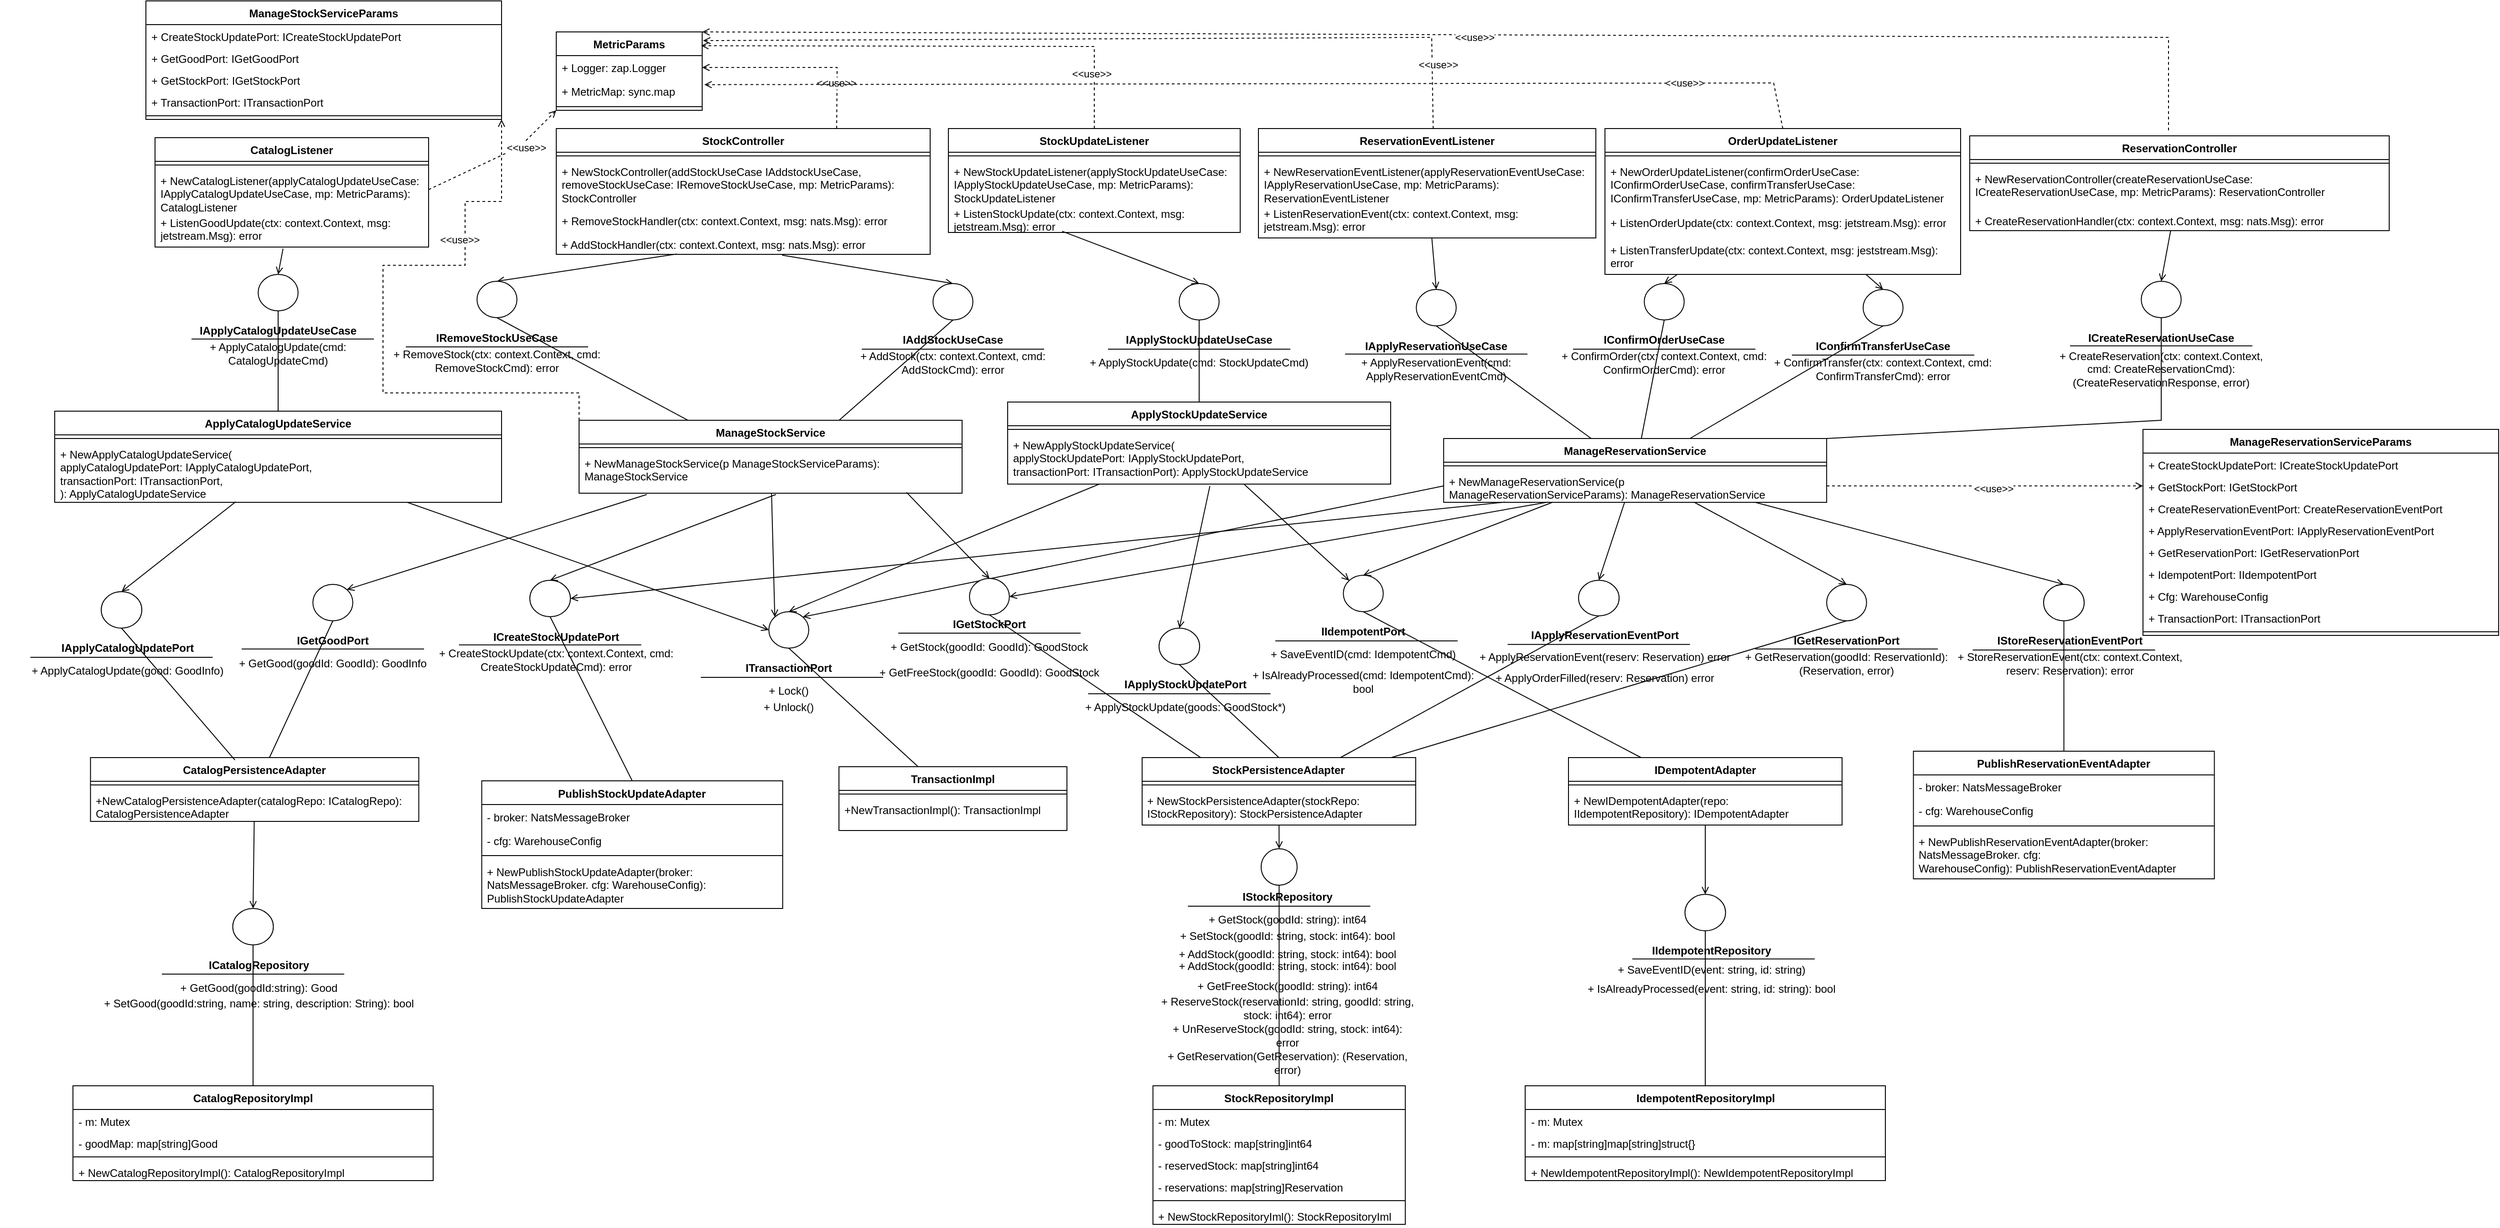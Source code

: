 <mxfile version="26.1.1" pages="33">
  <diagram name="General" id="j7bkZXjNkd-1b4catDZV">
    <mxGraphModel dx="3053" dy="1360" grid="1" gridSize="10" guides="1" tooltips="1" connect="1" arrows="1" fold="1" page="1" pageScale="1" pageWidth="850" pageHeight="1100" math="0" shadow="0">
      <root>
        <mxCell id="0" />
        <mxCell id="1" parent="0" />
        <mxCell id="edjc87ROEW-UDJRNRrAj-2" style="rounded=0;orthogonalLoop=1;jettySize=auto;html=1;entryX=0.5;entryY=0;entryDx=0;entryDy=0;fontSize=12;exitX=0.322;exitY=0.984;exitDx=0;exitDy=0;exitPerimeter=0;endArrow=open;endFill=0;" parent="1" source="edjc87ROEW-UDJRNRrAj-90" target="edjc87ROEW-UDJRNRrAj-23" edge="1">
          <mxGeometry relative="1" as="geometry">
            <mxPoint x="681.259" y="382" as="sourcePoint" />
          </mxGeometry>
        </mxCell>
        <mxCell id="edjc87ROEW-UDJRNRrAj-3" style="rounded=0;orthogonalLoop=1;jettySize=auto;html=1;fontSize=12;entryX=0.5;entryY=0;entryDx=0;entryDy=0;exitX=0.604;exitY=1.038;exitDx=0;exitDy=0;exitPerimeter=0;endArrow=open;endFill=0;" parent="1" source="edjc87ROEW-UDJRNRrAj-90" target="edjc87ROEW-UDJRNRrAj-27" edge="1">
          <mxGeometry relative="1" as="geometry">
            <mxPoint x="555.01" y="460" as="targetPoint" />
            <mxPoint x="730.824" y="382" as="sourcePoint" />
          </mxGeometry>
        </mxCell>
        <mxCell id="edjc87ROEW-UDJRNRrAj-4" style="rounded=0;orthogonalLoop=1;jettySize=auto;html=1;entryX=0.5;entryY=0;entryDx=0;entryDy=0;fontSize=12;exitX=0.39;exitY=0.962;exitDx=0;exitDy=0;exitPerimeter=0;endArrow=open;endFill=0;" parent="1" source="edjc87ROEW-UDJRNRrAj-98" target="edjc87ROEW-UDJRNRrAj-52" edge="1">
          <mxGeometry relative="1" as="geometry">
            <mxPoint x="2449.17" y="338.992" as="sourcePoint" />
          </mxGeometry>
        </mxCell>
        <mxCell id="edjc87ROEW-UDJRNRrAj-5" style="rounded=0;orthogonalLoop=1;jettySize=auto;html=1;entryX=0.5;entryY=0;entryDx=0;entryDy=0;fontSize=12;exitX=0.468;exitY=1.042;exitDx=0;exitDy=0;exitPerimeter=0;endArrow=open;endFill=0;" parent="1" source="edjc87ROEW-UDJRNRrAj-94" target="edjc87ROEW-UDJRNRrAj-56" edge="1">
          <mxGeometry relative="1" as="geometry">
            <mxPoint x="330.038" y="321" as="sourcePoint" />
          </mxGeometry>
        </mxCell>
        <mxCell id="edjc87ROEW-UDJRNRrAj-6" style="rounded=0;orthogonalLoop=1;jettySize=auto;html=1;entryX=0.5;entryY=0;entryDx=0;entryDy=0;endArrow=open;endFill=0;" parent="1" source="edjc87ROEW-UDJRNRrAj-9" target="edjc87ROEW-UDJRNRrAj-117" edge="1">
          <mxGeometry relative="1" as="geometry" />
        </mxCell>
        <mxCell id="edjc87ROEW-UDJRNRrAj-7" style="rounded=0;orthogonalLoop=1;jettySize=auto;html=1;entryX=0.5;entryY=1;entryDx=0;entryDy=0;endArrow=none;startFill=0;" parent="1" source="edjc87ROEW-UDJRNRrAj-9" target="edjc87ROEW-UDJRNRrAj-144" edge="1">
          <mxGeometry relative="1" as="geometry" />
        </mxCell>
        <mxCell id="edjc87ROEW-UDJRNRrAj-8" style="rounded=0;orthogonalLoop=1;jettySize=auto;html=1;entryX=0.5;entryY=1;entryDx=0;entryDy=0;endArrow=none;startFill=0;" parent="1" source="edjc87ROEW-UDJRNRrAj-9" target="edjc87ROEW-UDJRNRrAj-153" edge="1">
          <mxGeometry relative="1" as="geometry" />
        </mxCell>
        <mxCell id="edjc87ROEW-UDJRNRrAj-9" value="StockPersistenceAdapter" style="swimlane;fontStyle=1;align=center;verticalAlign=top;childLayout=stackLayout;horizontal=1;startSize=26;horizontalStack=0;resizeParent=1;resizeParentMax=0;resizeLast=0;collapsible=1;marginBottom=0;whiteSpace=wrap;html=1;" parent="1" vertex="1">
          <mxGeometry x="1162.46" y="890" width="300" height="74" as="geometry" />
        </mxCell>
        <mxCell id="edjc87ROEW-UDJRNRrAj-10" value="" style="line;strokeWidth=1;fillColor=none;align=left;verticalAlign=middle;spacingTop=-1;spacingLeft=3;spacingRight=3;rotatable=0;labelPosition=right;points=[];portConstraint=eastwest;strokeColor=inherit;" parent="edjc87ROEW-UDJRNRrAj-9" vertex="1">
          <mxGeometry y="26" width="300" height="8" as="geometry" />
        </mxCell>
        <mxCell id="edjc87ROEW-UDJRNRrAj-11" value="+ NewStockPersistenceAdapter(stockRepo: IStockRepository): StockPersistenceAdapter" style="text;strokeColor=none;fillColor=none;align=left;verticalAlign=top;spacingLeft=4;spacingRight=4;overflow=hidden;rotatable=0;points=[[0,0.5],[1,0.5]];portConstraint=eastwest;whiteSpace=wrap;html=1;" parent="edjc87ROEW-UDJRNRrAj-9" vertex="1">
          <mxGeometry y="34" width="300" height="40" as="geometry" />
        </mxCell>
        <mxCell id="edjc87ROEW-UDJRNRrAj-12" style="rounded=0;orthogonalLoop=1;jettySize=auto;html=1;entryX=0.5;entryY=0;entryDx=0;entryDy=0;endArrow=open;endFill=0;" parent="1" source="edjc87ROEW-UDJRNRrAj-13" target="edjc87ROEW-UDJRNRrAj-112" edge="1">
          <mxGeometry relative="1" as="geometry" />
        </mxCell>
        <mxCell id="edjc87ROEW-UDJRNRrAj-13" value="CatalogPersistenceAdapter" style="swimlane;fontStyle=1;align=center;verticalAlign=top;childLayout=stackLayout;horizontal=1;startSize=26;horizontalStack=0;resizeParent=1;resizeParentMax=0;resizeLast=0;collapsible=1;marginBottom=0;whiteSpace=wrap;html=1;" parent="1" vertex="1">
          <mxGeometry x="9.24" y="890" width="360" height="70" as="geometry">
            <mxRectangle x="380" y="499" width="190" height="30" as="alternateBounds" />
          </mxGeometry>
        </mxCell>
        <mxCell id="edjc87ROEW-UDJRNRrAj-14" value="" style="line;strokeWidth=1;fillColor=none;align=left;verticalAlign=middle;spacingTop=-1;spacingLeft=3;spacingRight=3;rotatable=0;labelPosition=right;points=[];portConstraint=eastwest;strokeColor=inherit;" parent="edjc87ROEW-UDJRNRrAj-13" vertex="1">
          <mxGeometry y="26" width="360" height="8" as="geometry" />
        </mxCell>
        <mxCell id="edjc87ROEW-UDJRNRrAj-15" value="+NewCatalogPersistenceAdapter(&lt;span style=&quot;background-color: transparent; color: light-dark(rgb(0, 0, 0), rgb(255, 255, 255));&quot;&gt;catalogRepo: ICatalogRepo&lt;/span&gt;&lt;span style=&quot;background-color: transparent; color: light-dark(rgb(0, 0, 0), rgb(255, 255, 255));&quot;&gt;): CatalogPersistenceAdapter&lt;/span&gt;" style="text;strokeColor=none;fillColor=none;align=left;verticalAlign=top;spacingLeft=4;spacingRight=4;overflow=hidden;rotatable=0;points=[[0,0.5],[1,0.5]];portConstraint=eastwest;whiteSpace=wrap;html=1;" parent="edjc87ROEW-UDJRNRrAj-13" vertex="1">
          <mxGeometry y="34" width="360" height="36" as="geometry" />
        </mxCell>
        <mxCell id="edjc87ROEW-UDJRNRrAj-16" value="PublishStockUpdateAdapter" style="swimlane;fontStyle=1;align=center;verticalAlign=top;childLayout=stackLayout;horizontal=1;startSize=26;horizontalStack=0;resizeParent=1;resizeParentMax=0;resizeLast=0;collapsible=1;marginBottom=0;whiteSpace=wrap;html=1;" parent="1" vertex="1">
          <mxGeometry x="438.28" y="915.5" width="330" height="140" as="geometry" />
        </mxCell>
        <mxCell id="edjc87ROEW-UDJRNRrAj-17" value="-&lt;span style=&quot;background-color: transparent; color: light-dark(rgb(0, 0, 0), rgb(255, 255, 255));&quot;&gt;&amp;nbsp;broker: NatsMessageBroker&lt;/span&gt;" style="text;strokeColor=none;fillColor=none;align=left;verticalAlign=top;spacingLeft=4;spacingRight=4;overflow=hidden;rotatable=0;points=[[0,0.5],[1,0.5]];portConstraint=eastwest;whiteSpace=wrap;html=1;" parent="edjc87ROEW-UDJRNRrAj-16" vertex="1">
          <mxGeometry y="26" width="330" height="26" as="geometry" />
        </mxCell>
        <mxCell id="edjc87ROEW-UDJRNRrAj-18" value="-&lt;span style=&quot;background-color: transparent; color: light-dark(rgb(0, 0, 0), rgb(255, 255, 255));&quot;&gt;&amp;nbsp;cfg: WarehouseConfig&lt;/span&gt;" style="text;strokeColor=none;fillColor=none;align=left;verticalAlign=top;spacingLeft=4;spacingRight=4;overflow=hidden;rotatable=0;points=[[0,0.5],[1,0.5]];portConstraint=eastwest;whiteSpace=wrap;html=1;" parent="edjc87ROEW-UDJRNRrAj-16" vertex="1">
          <mxGeometry y="52" width="330" height="26" as="geometry" />
        </mxCell>
        <mxCell id="edjc87ROEW-UDJRNRrAj-19" value="" style="line;strokeWidth=1;fillColor=none;align=left;verticalAlign=middle;spacingTop=-1;spacingLeft=3;spacingRight=3;rotatable=0;labelPosition=right;points=[];portConstraint=eastwest;strokeColor=inherit;" parent="edjc87ROEW-UDJRNRrAj-16" vertex="1">
          <mxGeometry y="78" width="330" height="8" as="geometry" />
        </mxCell>
        <mxCell id="edjc87ROEW-UDJRNRrAj-20" value="&lt;span style=&quot;text-align: center;&quot;&gt;+ NewPublishStockUpdateAdapter(broker: NatsMessageBroker. cfg: WarehouseConfig): PublishStockUpdateAdapter&lt;/span&gt;" style="text;strokeColor=none;fillColor=none;align=left;verticalAlign=top;spacingLeft=4;spacingRight=4;overflow=hidden;rotatable=0;points=[[0,0.5],[1,0.5]];portConstraint=eastwest;whiteSpace=wrap;html=1;" parent="edjc87ROEW-UDJRNRrAj-16" vertex="1">
          <mxGeometry y="86" width="330" height="54" as="geometry" />
        </mxCell>
        <mxCell id="edjc87ROEW-UDJRNRrAj-21" value="" style="group" parent="1" connectable="0" vertex="1">
          <mxGeometry x="330" y="367.5" width="250" height="102" as="geometry" />
        </mxCell>
        <mxCell id="edjc87ROEW-UDJRNRrAj-22" value="&lt;b&gt;IRemoveStockUseCase&lt;/b&gt;" style="text;html=1;align=center;verticalAlign=middle;whiteSpace=wrap;rounded=0;" parent="edjc87ROEW-UDJRNRrAj-21" vertex="1">
          <mxGeometry y="52" width="250" height="20" as="geometry" />
        </mxCell>
        <mxCell id="edjc87ROEW-UDJRNRrAj-23" value="" style="ellipse;whiteSpace=wrap;html=1;" parent="edjc87ROEW-UDJRNRrAj-21" vertex="1">
          <mxGeometry x="103.1" width="43.79" height="40" as="geometry" />
        </mxCell>
        <mxCell id="edjc87ROEW-UDJRNRrAj-24" value="+ RemoveStock(ctx: context.Context, cmd: RemoveStockCmd): error" style="text;html=1;align=center;verticalAlign=middle;whiteSpace=wrap;rounded=0;" parent="edjc87ROEW-UDJRNRrAj-21" vertex="1">
          <mxGeometry y="72" width="250" height="30" as="geometry" />
        </mxCell>
        <mxCell id="wqmk5dc7IV8bOijQdKz9-32" value="" style="endArrow=none;html=1;rounded=0;endFill=0;startFill=0;" parent="edjc87ROEW-UDJRNRrAj-21" edge="1">
          <mxGeometry width="50" height="50" relative="1" as="geometry">
            <mxPoint x="24.99" y="72" as="sourcePoint" />
            <mxPoint x="224.99" y="72" as="targetPoint" />
          </mxGeometry>
        </mxCell>
        <mxCell id="edjc87ROEW-UDJRNRrAj-25" value="" style="group" parent="1" connectable="0" vertex="1">
          <mxGeometry x="830" y="370" width="250" height="102" as="geometry" />
        </mxCell>
        <mxCell id="edjc87ROEW-UDJRNRrAj-26" value="&lt;b&gt;IAddStockUseCase&lt;/b&gt;" style="text;html=1;align=center;verticalAlign=middle;whiteSpace=wrap;rounded=0;" parent="edjc87ROEW-UDJRNRrAj-25" vertex="1">
          <mxGeometry y="52" width="250" height="20" as="geometry" />
        </mxCell>
        <mxCell id="edjc87ROEW-UDJRNRrAj-27" value="" style="ellipse;whiteSpace=wrap;html=1;" parent="edjc87ROEW-UDJRNRrAj-25" vertex="1">
          <mxGeometry x="103.1" width="43.79" height="40" as="geometry" />
        </mxCell>
        <mxCell id="edjc87ROEW-UDJRNRrAj-28" value="+ AddStock(ctx: context.Context, cmd: AddStockCmd): error" style="text;html=1;align=center;verticalAlign=middle;whiteSpace=wrap;rounded=0;" parent="edjc87ROEW-UDJRNRrAj-25" vertex="1">
          <mxGeometry y="72" width="250" height="30" as="geometry" />
        </mxCell>
        <mxCell id="wqmk5dc7IV8bOijQdKz9-31" value="" style="endArrow=none;html=1;rounded=0;endFill=0;startFill=0;" parent="edjc87ROEW-UDJRNRrAj-25" edge="1">
          <mxGeometry width="50" height="50" relative="1" as="geometry">
            <mxPoint x="25" y="72" as="sourcePoint" />
            <mxPoint x="225" y="72" as="targetPoint" />
          </mxGeometry>
        </mxCell>
        <mxCell id="edjc87ROEW-UDJRNRrAj-29" value="" style="group" parent="1" connectable="0" vertex="1">
          <mxGeometry x="150" y="700" width="250" height="102" as="geometry" />
        </mxCell>
        <mxCell id="edjc87ROEW-UDJRNRrAj-30" value="&lt;b&gt;IGetGoodPort&lt;/b&gt;" style="text;html=1;align=center;verticalAlign=middle;whiteSpace=wrap;rounded=0;" parent="edjc87ROEW-UDJRNRrAj-29" vertex="1">
          <mxGeometry y="52" width="250" height="20" as="geometry" />
        </mxCell>
        <mxCell id="edjc87ROEW-UDJRNRrAj-31" value="" style="ellipse;whiteSpace=wrap;html=1;" parent="edjc87ROEW-UDJRNRrAj-29" vertex="1">
          <mxGeometry x="103.1" width="43.79" height="40" as="geometry" />
        </mxCell>
        <mxCell id="edjc87ROEW-UDJRNRrAj-32" value="+ GetGood(goodId: GoodId): GoodInfo" style="text;html=1;align=center;verticalAlign=middle;whiteSpace=wrap;rounded=0;" parent="edjc87ROEW-UDJRNRrAj-29" vertex="1">
          <mxGeometry y="72" width="250" height="30" as="geometry" />
        </mxCell>
        <mxCell id="wqmk5dc7IV8bOijQdKz9-41" value="" style="endArrow=none;html=1;rounded=0;endFill=0;startFill=0;" parent="edjc87ROEW-UDJRNRrAj-29" edge="1">
          <mxGeometry width="50" height="50" relative="1" as="geometry">
            <mxPoint x="25" y="70.82" as="sourcePoint" />
            <mxPoint x="225" y="70.82" as="targetPoint" />
          </mxGeometry>
        </mxCell>
        <mxCell id="edjc87ROEW-UDJRNRrAj-42" value="" style="group" parent="1" connectable="0" vertex="1">
          <mxGeometry x="-90.0" y="708" width="280" height="102" as="geometry" />
        </mxCell>
        <mxCell id="edjc87ROEW-UDJRNRrAj-43" value="&lt;b&gt;IApplyCatalogUpdatePort&lt;/b&gt;" style="text;html=1;align=center;verticalAlign=middle;whiteSpace=wrap;rounded=0;" parent="edjc87ROEW-UDJRNRrAj-42" vertex="1">
          <mxGeometry y="52" width="280" height="20" as="geometry" />
        </mxCell>
        <mxCell id="edjc87ROEW-UDJRNRrAj-44" value="" style="ellipse;whiteSpace=wrap;html=1;" parent="edjc87ROEW-UDJRNRrAj-42" vertex="1">
          <mxGeometry x="111" width="44.53" height="40" as="geometry" />
        </mxCell>
        <mxCell id="edjc87ROEW-UDJRNRrAj-45" value="+ ApplyCatalogUpdate(good: GoodInfo)" style="text;html=1;align=center;verticalAlign=middle;whiteSpace=wrap;rounded=0;" parent="edjc87ROEW-UDJRNRrAj-42" vertex="1">
          <mxGeometry y="72" width="280" height="30" as="geometry" />
        </mxCell>
        <mxCell id="wqmk5dc7IV8bOijQdKz9-42" value="" style="endArrow=none;html=1;rounded=0;endFill=0;startFill=0;" parent="edjc87ROEW-UDJRNRrAj-42" edge="1">
          <mxGeometry width="50" height="50" relative="1" as="geometry">
            <mxPoint x="33.26" y="72" as="sourcePoint" />
            <mxPoint x="233.26" y="72" as="targetPoint" />
          </mxGeometry>
        </mxCell>
        <mxCell id="edjc87ROEW-UDJRNRrAj-46" value="" style="group" parent="1" connectable="0" vertex="1">
          <mxGeometry x="1070" y="748" width="280" height="102" as="geometry" />
        </mxCell>
        <mxCell id="edjc87ROEW-UDJRNRrAj-47" value="&lt;b&gt;IApplyStockUpdatePort&lt;/b&gt;" style="text;html=1;align=center;verticalAlign=middle;whiteSpace=wrap;rounded=0;" parent="edjc87ROEW-UDJRNRrAj-46" vertex="1">
          <mxGeometry y="52" width="280" height="20" as="geometry" />
        </mxCell>
        <mxCell id="edjc87ROEW-UDJRNRrAj-48" value="" style="ellipse;whiteSpace=wrap;html=1;" parent="edjc87ROEW-UDJRNRrAj-46" vertex="1">
          <mxGeometry x="111" width="44.53" height="40" as="geometry" />
        </mxCell>
        <mxCell id="edjc87ROEW-UDJRNRrAj-49" value="+ ApplyStockUpdate(goods: GoodStock*)" style="text;html=1;align=center;verticalAlign=middle;whiteSpace=wrap;rounded=0;" parent="edjc87ROEW-UDJRNRrAj-46" vertex="1">
          <mxGeometry y="72" width="280" height="30" as="geometry" />
        </mxCell>
        <mxCell id="wqmk5dc7IV8bOijQdKz9-40" value="" style="endArrow=none;html=1;rounded=0;endFill=0;startFill=0;" parent="edjc87ROEW-UDJRNRrAj-46" edge="1">
          <mxGeometry width="50" height="50" relative="1" as="geometry">
            <mxPoint x="33.26" y="72" as="sourcePoint" />
            <mxPoint x="233.26" y="72" as="targetPoint" />
          </mxGeometry>
        </mxCell>
        <mxCell id="edjc87ROEW-UDJRNRrAj-50" value="" style="group" parent="1" connectable="0" vertex="1">
          <mxGeometry x="1100" y="370" width="250" height="102" as="geometry" />
        </mxCell>
        <mxCell id="edjc87ROEW-UDJRNRrAj-51" value="&lt;b&gt;IApplyStockUpdateUseCase&lt;/b&gt;" style="text;html=1;align=center;verticalAlign=middle;whiteSpace=wrap;rounded=0;" parent="edjc87ROEW-UDJRNRrAj-50" vertex="1">
          <mxGeometry y="52" width="250" height="20" as="geometry" />
        </mxCell>
        <mxCell id="edjc87ROEW-UDJRNRrAj-52" value="" style="ellipse;whiteSpace=wrap;html=1;" parent="edjc87ROEW-UDJRNRrAj-50" vertex="1">
          <mxGeometry x="103.1" width="43.79" height="40" as="geometry" />
        </mxCell>
        <mxCell id="edjc87ROEW-UDJRNRrAj-53" value="+ ApplyStockUpdate(cmd: StockUpdateCmd)" style="text;html=1;align=center;verticalAlign=middle;whiteSpace=wrap;rounded=0;" parent="edjc87ROEW-UDJRNRrAj-50" vertex="1">
          <mxGeometry y="72" width="250" height="30" as="geometry" />
        </mxCell>
        <mxCell id="wqmk5dc7IV8bOijQdKz9-30" value="" style="endArrow=none;html=1;rounded=0;endFill=0;startFill=0;" parent="edjc87ROEW-UDJRNRrAj-50" edge="1">
          <mxGeometry width="50" height="50" relative="1" as="geometry">
            <mxPoint x="24.99" y="72" as="sourcePoint" />
            <mxPoint x="224.99" y="72" as="targetPoint" />
          </mxGeometry>
        </mxCell>
        <mxCell id="edjc87ROEW-UDJRNRrAj-54" value="" style="group" parent="1" connectable="0" vertex="1">
          <mxGeometry x="90" y="360" width="250" height="102" as="geometry" />
        </mxCell>
        <mxCell id="edjc87ROEW-UDJRNRrAj-55" value="&lt;b&gt;IApplyCatalogUpdateUseCase&lt;/b&gt;" style="text;html=1;align=center;verticalAlign=middle;whiteSpace=wrap;rounded=0;" parent="edjc87ROEW-UDJRNRrAj-54" vertex="1">
          <mxGeometry y="52" width="250" height="20" as="geometry" />
        </mxCell>
        <mxCell id="edjc87ROEW-UDJRNRrAj-56" value="" style="ellipse;whiteSpace=wrap;html=1;" parent="edjc87ROEW-UDJRNRrAj-54" vertex="1">
          <mxGeometry x="103.1" width="43.79" height="40" as="geometry" />
        </mxCell>
        <mxCell id="edjc87ROEW-UDJRNRrAj-57" value="+ ApplyCatalogUpdate(cmd: Catalog&lt;span style=&quot;background-color: transparent; color: light-dark(rgb(0, 0, 0), rgb(255, 255, 255));&quot;&gt;UpdateCmd)&lt;/span&gt;" style="text;html=1;align=center;verticalAlign=middle;whiteSpace=wrap;rounded=0;" parent="edjc87ROEW-UDJRNRrAj-54" vertex="1">
          <mxGeometry y="72" width="250" height="30" as="geometry" />
        </mxCell>
        <mxCell id="wqmk5dc7IV8bOijQdKz9-33" value="" style="endArrow=none;html=1;rounded=0;endFill=0;startFill=0;" parent="edjc87ROEW-UDJRNRrAj-54" edge="1">
          <mxGeometry width="50" height="50" relative="1" as="geometry">
            <mxPoint x="30" y="70.82" as="sourcePoint" />
            <mxPoint x="230" y="70.82" as="targetPoint" />
          </mxGeometry>
        </mxCell>
        <mxCell id="edjc87ROEW-UDJRNRrAj-58" value="" style="endArrow=none;html=1;rounded=0;fontSize=12;startSize=8;endSize=8;entryX=0.5;entryY=1;entryDx=0;entryDy=0;exitX=0.213;exitY=-0.003;exitDx=0;exitDy=0;exitPerimeter=0;startFill=0;" parent="1" source="edjc87ROEW-UDJRNRrAj-9" target="edjc87ROEW-UDJRNRrAj-39" edge="1">
          <mxGeometry width="50" height="50" relative="1" as="geometry">
            <mxPoint x="405.01" y="970" as="sourcePoint" />
            <mxPoint x="455.01" y="920" as="targetPoint" />
          </mxGeometry>
        </mxCell>
        <mxCell id="edjc87ROEW-UDJRNRrAj-59" value="" style="endArrow=none;html=1;rounded=0;fontSize=12;startSize=8;endSize=8;exitX=0.5;exitY=0;exitDx=0;exitDy=0;entryX=0.5;entryY=1;entryDx=0;entryDy=0;startFill=0;" parent="1" source="edjc87ROEW-UDJRNRrAj-16" target="edjc87ROEW-UDJRNRrAj-35" edge="1">
          <mxGeometry width="50" height="50" relative="1" as="geometry">
            <mxPoint x="535.01" y="960" as="sourcePoint" />
            <mxPoint x="585.01" y="910" as="targetPoint" />
          </mxGeometry>
        </mxCell>
        <mxCell id="edjc87ROEW-UDJRNRrAj-60" value="" style="endArrow=none;html=1;rounded=0;fontSize=12;startSize=8;endSize=8;entryX=0.5;entryY=1;entryDx=0;entryDy=0;startFill=0;" parent="1" source="edjc87ROEW-UDJRNRrAj-13" target="edjc87ROEW-UDJRNRrAj-31" edge="1">
          <mxGeometry width="50" height="50" relative="1" as="geometry">
            <mxPoint x="935.01" y="1140" as="sourcePoint" />
            <mxPoint x="975.01" y="960" as="targetPoint" />
          </mxGeometry>
        </mxCell>
        <mxCell id="edjc87ROEW-UDJRNRrAj-61" value="" style="endArrow=none;html=1;rounded=0;fontSize=12;startSize=8;endSize=8;curved=1;entryX=0.5;entryY=1;entryDx=0;entryDy=0;exitX=0.5;exitY=0;exitDx=0;exitDy=0;" parent="1" source="edjc87ROEW-UDJRNRrAj-9" target="edjc87ROEW-UDJRNRrAj-48" edge="1">
          <mxGeometry width="50" height="50" relative="1" as="geometry">
            <mxPoint x="1274.01" y="838" as="sourcePoint" />
            <mxPoint x="495.01" y="924" as="targetPoint" />
          </mxGeometry>
        </mxCell>
        <mxCell id="edjc87ROEW-UDJRNRrAj-62" value="" style="endArrow=none;html=1;rounded=0;fontSize=12;startSize=8;endSize=8;entryX=0.5;entryY=1;entryDx=0;entryDy=0;exitX=0.44;exitY=0.039;exitDx=0;exitDy=0;exitPerimeter=0;startFill=0;" parent="1" source="edjc87ROEW-UDJRNRrAj-13" target="edjc87ROEW-UDJRNRrAj-44" edge="1">
          <mxGeometry width="50" height="50" relative="1" as="geometry">
            <mxPoint x="815.01" y="1120" as="sourcePoint" />
            <mxPoint x="1268.275" y="1140" as="targetPoint" />
          </mxGeometry>
        </mxCell>
        <mxCell id="edjc87ROEW-UDJRNRrAj-63" style="rounded=0;orthogonalLoop=1;jettySize=auto;html=1;entryX=0.5;entryY=0;entryDx=0;entryDy=0;fontSize=12;exitX=0.514;exitY=1.03;exitDx=0;exitDy=0;exitPerimeter=0;endArrow=open;endFill=0;" parent="1" source="edjc87ROEW-UDJRNRrAj-106" target="edjc87ROEW-UDJRNRrAj-35" edge="1">
          <mxGeometry relative="1" as="geometry">
            <mxPoint x="745.05" y="637.988" as="sourcePoint" />
          </mxGeometry>
        </mxCell>
        <mxCell id="edjc87ROEW-UDJRNRrAj-64" style="rounded=0;orthogonalLoop=1;jettySize=auto;html=1;entryX=1;entryY=0;entryDx=0;entryDy=0;fontSize=12;exitX=0.177;exitY=1.03;exitDx=0;exitDy=0;exitPerimeter=0;endArrow=open;endFill=0;" parent="1" source="edjc87ROEW-UDJRNRrAj-106" target="edjc87ROEW-UDJRNRrAj-31" edge="1">
          <mxGeometry relative="1" as="geometry">
            <mxPoint x="593.43" y="641.134" as="sourcePoint" />
          </mxGeometry>
        </mxCell>
        <mxCell id="edjc87ROEW-UDJRNRrAj-65" style="rounded=0;orthogonalLoop=1;jettySize=auto;html=1;entryX=0.5;entryY=0;entryDx=0;entryDy=0;fontSize=12;exitX=0.855;exitY=0.98;exitDx=0;exitDy=0;exitPerimeter=0;endArrow=open;endFill=0;" parent="1" source="edjc87ROEW-UDJRNRrAj-106" target="edjc87ROEW-UDJRNRrAj-39" edge="1">
          <mxGeometry relative="1" as="geometry">
            <mxPoint x="890.37" y="636.87" as="sourcePoint" />
          </mxGeometry>
        </mxCell>
        <mxCell id="edjc87ROEW-UDJRNRrAj-66" style="rounded=0;orthogonalLoop=1;jettySize=auto;html=1;entryX=0.5;entryY=0;entryDx=0;entryDy=0;fontSize=12;exitX=0.405;exitY=0.991;exitDx=0;exitDy=0;exitPerimeter=0;endArrow=open;endFill=0;" parent="1" source="edjc87ROEW-UDJRNRrAj-109" target="edjc87ROEW-UDJRNRrAj-44" edge="1">
          <mxGeometry relative="1" as="geometry">
            <mxPoint x="266.82" y="624.998" as="sourcePoint" />
          </mxGeometry>
        </mxCell>
        <mxCell id="edjc87ROEW-UDJRNRrAj-67" style="rounded=0;orthogonalLoop=1;jettySize=auto;html=1;entryX=0.5;entryY=0;entryDx=0;entryDy=0;fontSize=12;endArrow=open;endFill=0;exitX=0.528;exitY=1.037;exitDx=0;exitDy=0;exitPerimeter=0;" parent="1" source="edjc87ROEW-UDJRNRrAj-102" target="edjc87ROEW-UDJRNRrAj-48" edge="1">
          <mxGeometry relative="1" as="geometry">
            <mxPoint x="1178.31" y="618.418" as="sourcePoint" />
          </mxGeometry>
        </mxCell>
        <mxCell id="edjc87ROEW-UDJRNRrAj-68" value="" style="endArrow=none;html=1;rounded=0;fontSize=12;startSize=8;endSize=8;exitX=0.29;exitY=0.017;exitDx=0;exitDy=0;entryX=0.5;entryY=1;entryDx=0;entryDy=0;exitPerimeter=0;startFill=0;" parent="1" source="edjc87ROEW-UDJRNRrAj-104" target="edjc87ROEW-UDJRNRrAj-23" edge="1">
          <mxGeometry width="50" height="50" relative="1" as="geometry">
            <mxPoint x="690.01" y="655" as="sourcePoint" />
            <mxPoint x="445.01" y="570" as="targetPoint" />
          </mxGeometry>
        </mxCell>
        <mxCell id="edjc87ROEW-UDJRNRrAj-69" value="" style="endArrow=none;html=1;rounded=0;fontSize=12;startSize=8;endSize=8;exitX=0.679;exitY=0;exitDx=0;exitDy=0;entryX=0.5;entryY=1;entryDx=0;entryDy=0;exitPerimeter=0;startFill=0;" parent="1" source="edjc87ROEW-UDJRNRrAj-104" target="edjc87ROEW-UDJRNRrAj-27" edge="1">
          <mxGeometry width="50" height="50" relative="1" as="geometry">
            <mxPoint x="760.01" y="655" as="sourcePoint" />
            <mxPoint x="460.01" y="550" as="targetPoint" />
          </mxGeometry>
        </mxCell>
        <mxCell id="edjc87ROEW-UDJRNRrAj-70" value="" style="endArrow=none;html=1;rounded=0;fontSize=12;startSize=8;endSize=8;exitX=0.5;exitY=0;exitDx=0;exitDy=0;entryX=0.5;entryY=1;entryDx=0;entryDy=0;startFill=0;" parent="1" source="edjc87ROEW-UDJRNRrAj-100" target="edjc87ROEW-UDJRNRrAj-52" edge="1">
          <mxGeometry width="50" height="50" relative="1" as="geometry">
            <mxPoint x="2521.01" y="560" as="sourcePoint" />
            <mxPoint x="2571.01" y="510" as="targetPoint" />
          </mxGeometry>
        </mxCell>
        <mxCell id="edjc87ROEW-UDJRNRrAj-71" value="" style="endArrow=none;html=1;rounded=0;fontSize=12;startSize=8;endSize=8;exitX=0.5;exitY=1;exitDx=0;exitDy=0;entryX=0.5;entryY=0;entryDx=0;entryDy=0;startFill=0;" parent="1" source="edjc87ROEW-UDJRNRrAj-56" target="edjc87ROEW-UDJRNRrAj-107" edge="1">
          <mxGeometry width="50" height="50" relative="1" as="geometry">
            <mxPoint x="375.01" y="645" as="sourcePoint" />
            <mxPoint x="425.01" y="595" as="targetPoint" />
          </mxGeometry>
        </mxCell>
        <mxCell id="edjc87ROEW-UDJRNRrAj-72" value="StockRepositoryImpl" style="swimlane;fontStyle=1;align=center;verticalAlign=top;childLayout=stackLayout;horizontal=1;startSize=26;horizontalStack=0;resizeParent=1;resizeParentMax=0;resizeLast=0;collapsible=1;marginBottom=0;whiteSpace=wrap;html=1;" parent="1" vertex="1">
          <mxGeometry x="1174.33" y="1250" width="276.74" height="152" as="geometry">
            <mxRectangle x="380" y="499" width="190" height="30" as="alternateBounds" />
          </mxGeometry>
        </mxCell>
        <mxCell id="edjc87ROEW-UDJRNRrAj-73" value="- m: Mutex" style="text;strokeColor=none;fillColor=none;align=left;verticalAlign=top;spacingLeft=4;spacingRight=4;overflow=hidden;rotatable=0;points=[[0,0.5],[1,0.5]];portConstraint=eastwest;whiteSpace=wrap;html=1;" parent="edjc87ROEW-UDJRNRrAj-72" vertex="1">
          <mxGeometry y="26" width="276.74" height="24" as="geometry" />
        </mxCell>
        <mxCell id="edjc87ROEW-UDJRNRrAj-74" value="- goodToStock: map[string]int64" style="text;strokeColor=none;fillColor=none;align=left;verticalAlign=top;spacingLeft=4;spacingRight=4;overflow=hidden;rotatable=0;points=[[0,0.5],[1,0.5]];portConstraint=eastwest;whiteSpace=wrap;html=1;" parent="edjc87ROEW-UDJRNRrAj-72" vertex="1">
          <mxGeometry y="50" width="276.74" height="24" as="geometry" />
        </mxCell>
        <mxCell id="edjc87ROEW-UDJRNRrAj-75" value="- reservedStock: map[string]int64" style="text;strokeColor=none;fillColor=none;align=left;verticalAlign=top;spacingLeft=4;spacingRight=4;overflow=hidden;rotatable=0;points=[[0,0.5],[1,0.5]];portConstraint=eastwest;whiteSpace=wrap;html=1;" parent="edjc87ROEW-UDJRNRrAj-72" vertex="1">
          <mxGeometry y="74" width="276.74" height="24" as="geometry" />
        </mxCell>
        <mxCell id="edjc87ROEW-UDJRNRrAj-76" value="- reservations: map[string]Reservation" style="text;strokeColor=none;fillColor=none;align=left;verticalAlign=top;spacingLeft=4;spacingRight=4;overflow=hidden;rotatable=0;points=[[0,0.5],[1,0.5]];portConstraint=eastwest;whiteSpace=wrap;html=1;" parent="edjc87ROEW-UDJRNRrAj-72" vertex="1">
          <mxGeometry y="98" width="276.74" height="24" as="geometry" />
        </mxCell>
        <mxCell id="edjc87ROEW-UDJRNRrAj-77" value="" style="line;strokeWidth=1;fillColor=none;align=left;verticalAlign=middle;spacingTop=-1;spacingLeft=3;spacingRight=3;rotatable=0;labelPosition=right;points=[];portConstraint=eastwest;strokeColor=inherit;" parent="edjc87ROEW-UDJRNRrAj-72" vertex="1">
          <mxGeometry y="122" width="276.74" height="8" as="geometry" />
        </mxCell>
        <mxCell id="edjc87ROEW-UDJRNRrAj-78" value="&lt;span style=&quot;text-align: center;&quot;&gt;+ New&lt;/span&gt;&lt;span style=&quot;text-align: center;&quot;&gt;StockRepositoryIml&lt;/span&gt;&lt;span style=&quot;text-align: center;&quot;&gt;(): StockRepositoryIml&lt;/span&gt;" style="text;strokeColor=none;fillColor=none;align=left;verticalAlign=top;spacingLeft=4;spacingRight=4;overflow=hidden;rotatable=0;points=[[0,0.5],[1,0.5]];portConstraint=eastwest;whiteSpace=wrap;html=1;" parent="edjc87ROEW-UDJRNRrAj-72" vertex="1">
          <mxGeometry y="130" width="276.74" height="22" as="geometry" />
        </mxCell>
        <mxCell id="edjc87ROEW-UDJRNRrAj-79" value="CatalogRepositoryImpl" style="swimlane;fontStyle=1;align=center;verticalAlign=top;childLayout=stackLayout;horizontal=1;startSize=26;horizontalStack=0;resizeParent=1;resizeParentMax=0;resizeLast=0;collapsible=1;marginBottom=0;whiteSpace=wrap;html=1;" parent="1" vertex="1">
          <mxGeometry x="-10.0" y="1250" width="395" height="104" as="geometry">
            <mxRectangle x="380" y="499" width="190" height="30" as="alternateBounds" />
          </mxGeometry>
        </mxCell>
        <mxCell id="edjc87ROEW-UDJRNRrAj-80" value="- m: Mutex" style="text;strokeColor=none;fillColor=none;align=left;verticalAlign=top;spacingLeft=4;spacingRight=4;overflow=hidden;rotatable=0;points=[[0,0.5],[1,0.5]];portConstraint=eastwest;whiteSpace=wrap;html=1;" parent="edjc87ROEW-UDJRNRrAj-79" vertex="1">
          <mxGeometry y="26" width="395" height="24" as="geometry" />
        </mxCell>
        <mxCell id="edjc87ROEW-UDJRNRrAj-81" value="- goodMap: map[string]Good" style="text;strokeColor=none;fillColor=none;align=left;verticalAlign=top;spacingLeft=4;spacingRight=4;overflow=hidden;rotatable=0;points=[[0,0.5],[1,0.5]];portConstraint=eastwest;whiteSpace=wrap;html=1;" parent="edjc87ROEW-UDJRNRrAj-79" vertex="1">
          <mxGeometry y="50" width="395" height="24" as="geometry" />
        </mxCell>
        <mxCell id="edjc87ROEW-UDJRNRrAj-82" value="" style="line;strokeWidth=1;fillColor=none;align=left;verticalAlign=middle;spacingTop=-1;spacingLeft=3;spacingRight=3;rotatable=0;labelPosition=right;points=[];portConstraint=eastwest;strokeColor=inherit;" parent="edjc87ROEW-UDJRNRrAj-79" vertex="1">
          <mxGeometry y="74" width="395" height="8" as="geometry" />
        </mxCell>
        <mxCell id="edjc87ROEW-UDJRNRrAj-83" value="&lt;span style=&quot;text-align: center;&quot;&gt;+ NewCatalogRepositoryImpl():&amp;nbsp;&lt;/span&gt;CatalogRepositoryImpl" style="text;strokeColor=none;fillColor=none;align=left;verticalAlign=top;spacingLeft=4;spacingRight=4;overflow=hidden;rotatable=0;points=[[0,0.5],[1,0.5]];portConstraint=eastwest;whiteSpace=wrap;html=1;" parent="edjc87ROEW-UDJRNRrAj-79" vertex="1">
          <mxGeometry y="82" width="395" height="22" as="geometry" />
        </mxCell>
        <mxCell id="edjc87ROEW-UDJRNRrAj-84" value="" style="endArrow=none;html=1;rounded=0;exitX=0.5;exitY=0;exitDx=0;exitDy=0;entryX=0.5;entryY=1;entryDx=0;entryDy=0;startFill=0;" parent="1" source="edjc87ROEW-UDJRNRrAj-79" target="edjc87ROEW-UDJRNRrAj-112" edge="1">
          <mxGeometry width="50" height="50" relative="1" as="geometry">
            <mxPoint x="1116.74" y="1329" as="sourcePoint" />
            <mxPoint x="1156.74" y="1289" as="targetPoint" />
          </mxGeometry>
        </mxCell>
        <mxCell id="edjc87ROEW-UDJRNRrAj-85" value="" style="endArrow=none;html=1;rounded=0;exitX=0.5;exitY=0;exitDx=0;exitDy=0;entryX=0.5;entryY=1;entryDx=0;entryDy=0;startFill=0;" parent="1" source="edjc87ROEW-UDJRNRrAj-72" target="edjc87ROEW-UDJRNRrAj-117" edge="1">
          <mxGeometry width="50" height="50" relative="1" as="geometry">
            <mxPoint x="1143.56" y="1371" as="sourcePoint" />
            <mxPoint x="1193.56" y="1321" as="targetPoint" />
          </mxGeometry>
        </mxCell>
        <mxCell id="edjc87ROEW-UDJRNRrAj-86" value="&lt;b&gt;StockController&lt;/b&gt;" style="swimlane;fontStyle=1;align=center;verticalAlign=top;childLayout=stackLayout;horizontal=1;startSize=26;horizontalStack=0;resizeParent=1;resizeParentMax=0;resizeLast=0;collapsible=1;marginBottom=0;whiteSpace=wrap;html=1;" parent="1" vertex="1">
          <mxGeometry x="520.01" y="200" width="410" height="138" as="geometry" />
        </mxCell>
        <mxCell id="edjc87ROEW-UDJRNRrAj-87" value="" style="line;strokeWidth=1;fillColor=none;align=left;verticalAlign=middle;spacingTop=-1;spacingLeft=3;spacingRight=3;rotatable=0;labelPosition=right;points=[];portConstraint=eastwest;strokeColor=inherit;" parent="edjc87ROEW-UDJRNRrAj-86" vertex="1">
          <mxGeometry y="26" width="410" height="8" as="geometry" />
        </mxCell>
        <mxCell id="edjc87ROEW-UDJRNRrAj-88" value="+ NewStockController(addStockUseCase IAddstockUseCase, removeStockUseCase: IRemoveStockUseCase, mp: MetricParams): StockController" style="text;strokeColor=none;fillColor=none;align=left;verticalAlign=top;spacingLeft=4;spacingRight=4;overflow=hidden;rotatable=0;points=[[0,0.5],[1,0.5]];portConstraint=eastwest;whiteSpace=wrap;html=1;" parent="edjc87ROEW-UDJRNRrAj-86" vertex="1">
          <mxGeometry y="34" width="410" height="54" as="geometry" />
        </mxCell>
        <mxCell id="edjc87ROEW-UDJRNRrAj-89" value="+ RemoveStockHandler(ctx: context.Context, msg: nats.Msg): error" style="text;strokeColor=none;fillColor=none;align=left;verticalAlign=top;spacingLeft=4;spacingRight=4;overflow=hidden;rotatable=0;points=[[0,0.5],[1,0.5]];portConstraint=eastwest;whiteSpace=wrap;html=1;" parent="edjc87ROEW-UDJRNRrAj-86" vertex="1">
          <mxGeometry y="88" width="410" height="26" as="geometry" />
        </mxCell>
        <mxCell id="edjc87ROEW-UDJRNRrAj-90" value="+ AddStockHandler(ctx: context.Context, msg: nats.Msg): error" style="text;strokeColor=none;fillColor=none;align=left;verticalAlign=top;spacingLeft=4;spacingRight=4;overflow=hidden;rotatable=0;points=[[0,0.5],[1,0.5]];portConstraint=eastwest;whiteSpace=wrap;html=1;" parent="edjc87ROEW-UDJRNRrAj-86" vertex="1">
          <mxGeometry y="114" width="410" height="24" as="geometry" />
        </mxCell>
        <mxCell id="edjc87ROEW-UDJRNRrAj-91" value="&lt;b&gt;CatalogListener&lt;/b&gt;" style="swimlane;fontStyle=1;align=center;verticalAlign=top;childLayout=stackLayout;horizontal=1;startSize=26;horizontalStack=0;resizeParent=1;resizeParentMax=0;resizeLast=0;collapsible=1;marginBottom=0;whiteSpace=wrap;html=1;" parent="1" vertex="1">
          <mxGeometry x="80" y="210" width="300" height="120" as="geometry" />
        </mxCell>
        <mxCell id="edjc87ROEW-UDJRNRrAj-92" value="" style="line;strokeWidth=1;fillColor=none;align=left;verticalAlign=middle;spacingTop=-1;spacingLeft=3;spacingRight=3;rotatable=0;labelPosition=right;points=[];portConstraint=eastwest;strokeColor=inherit;" parent="edjc87ROEW-UDJRNRrAj-91" vertex="1">
          <mxGeometry y="26" width="300" height="8" as="geometry" />
        </mxCell>
        <mxCell id="edjc87ROEW-UDJRNRrAj-93" value="+ NewCatalogListener(applyCatalogUpdateUseCase: IApplyCatalogUpdateUseCase, mp: MetricParams): CatalogListener" style="text;strokeColor=none;fillColor=none;align=left;verticalAlign=top;spacingLeft=4;spacingRight=4;overflow=hidden;rotatable=0;points=[[0,0.5],[1,0.5]];portConstraint=eastwest;whiteSpace=wrap;html=1;" parent="edjc87ROEW-UDJRNRrAj-91" vertex="1">
          <mxGeometry y="34" width="300" height="46" as="geometry" />
        </mxCell>
        <mxCell id="edjc87ROEW-UDJRNRrAj-94" value="+ ListenGoodUpdate(ctx: context.Context, msg: jetstream.Msg): error" style="text;strokeColor=none;fillColor=none;align=left;verticalAlign=top;spacingLeft=4;spacingRight=4;overflow=hidden;rotatable=0;points=[[0,0.5],[1,0.5]];portConstraint=eastwest;whiteSpace=wrap;html=1;" parent="edjc87ROEW-UDJRNRrAj-91" vertex="1">
          <mxGeometry y="80" width="300" height="40" as="geometry" />
        </mxCell>
        <mxCell id="edjc87ROEW-UDJRNRrAj-95" value="&lt;b&gt;StockUpdateListener&lt;/b&gt;" style="swimlane;fontStyle=1;align=center;verticalAlign=top;childLayout=stackLayout;horizontal=1;startSize=26;horizontalStack=0;resizeParent=1;resizeParentMax=0;resizeLast=0;collapsible=1;marginBottom=0;whiteSpace=wrap;html=1;" parent="1" vertex="1">
          <mxGeometry x="950" y="200" width="320" height="114" as="geometry" />
        </mxCell>
        <mxCell id="edjc87ROEW-UDJRNRrAj-96" value="" style="line;strokeWidth=1;fillColor=none;align=left;verticalAlign=middle;spacingTop=-1;spacingLeft=3;spacingRight=3;rotatable=0;labelPosition=right;points=[];portConstraint=eastwest;strokeColor=inherit;" parent="edjc87ROEW-UDJRNRrAj-95" vertex="1">
          <mxGeometry y="26" width="320" height="8" as="geometry" />
        </mxCell>
        <mxCell id="edjc87ROEW-UDJRNRrAj-97" value="+ NewStockUpdateListener(applyStockUpdateUseCase: IApplyStockUpdateUseCase, mp: MetricParams): StockUpdateListener" style="text;strokeColor=none;fillColor=none;align=left;verticalAlign=top;spacingLeft=4;spacingRight=4;overflow=hidden;rotatable=0;points=[[0,0.5],[1,0.5]];portConstraint=eastwest;whiteSpace=wrap;html=1;" parent="edjc87ROEW-UDJRNRrAj-95" vertex="1">
          <mxGeometry y="34" width="320" height="46" as="geometry" />
        </mxCell>
        <mxCell id="edjc87ROEW-UDJRNRrAj-98" value="+ ListenStockUpdate(ctx: context.Context, msg: jetstream.Msg): error" style="text;strokeColor=none;fillColor=none;align=left;verticalAlign=top;spacingLeft=4;spacingRight=4;overflow=hidden;rotatable=0;points=[[0,0.5],[1,0.5]];portConstraint=eastwest;whiteSpace=wrap;html=1;" parent="edjc87ROEW-UDJRNRrAj-95" vertex="1">
          <mxGeometry y="80" width="320" height="34" as="geometry" />
        </mxCell>
        <mxCell id="edjc87ROEW-UDJRNRrAj-99" style="rounded=0;orthogonalLoop=1;jettySize=auto;html=1;endArrow=open;endFill=0;" parent="1" source="edjc87ROEW-UDJRNRrAj-100" target="edjc87ROEW-UDJRNRrAj-157" edge="1">
          <mxGeometry relative="1" as="geometry" />
        </mxCell>
        <mxCell id="A8vILwxV17S2hjxkASTh-1" style="rounded=0;orthogonalLoop=1;jettySize=auto;html=1;entryX=0.5;entryY=0;entryDx=0;entryDy=0;endArrow=open;endFill=0;" parent="1" source="edjc87ROEW-UDJRNRrAj-100" target="XuRQhjfY8WgRazArXGuO-3" edge="1">
          <mxGeometry relative="1" as="geometry" />
        </mxCell>
        <mxCell id="edjc87ROEW-UDJRNRrAj-100" value="ApplyStockUpdateService" style="swimlane;fontStyle=1;align=center;verticalAlign=top;childLayout=stackLayout;horizontal=1;startSize=26;horizontalStack=0;resizeParent=1;resizeParentMax=0;resizeLast=0;collapsible=1;marginBottom=0;whiteSpace=wrap;html=1;" parent="1" vertex="1">
          <mxGeometry x="1015" y="500" width="420" height="90" as="geometry" />
        </mxCell>
        <mxCell id="edjc87ROEW-UDJRNRrAj-101" value="" style="line;strokeWidth=1;fillColor=none;align=left;verticalAlign=middle;spacingTop=-1;spacingLeft=3;spacingRight=3;rotatable=0;labelPosition=right;points=[];portConstraint=eastwest;strokeColor=inherit;" parent="edjc87ROEW-UDJRNRrAj-100" vertex="1">
          <mxGeometry y="26" width="420" height="8" as="geometry" />
        </mxCell>
        <mxCell id="edjc87ROEW-UDJRNRrAj-102" value="+ NewApplyStockUpdateService(&lt;div&gt;&lt;span style=&quot;background-color: transparent; color: light-dark(rgb(0, 0, 0), rgb(255, 255, 255));&quot;&gt;applyStockUpdatePort: IApplyStockUpdatePort,&lt;/span&gt;&lt;/div&gt;&lt;div&gt;&lt;span style=&quot;background-color: transparent; color: light-dark(rgb(0, 0, 0), rgb(255, 255, 255));&quot;&gt;transactionPort: ITransactionPort&lt;/span&gt;&lt;span style=&quot;background-color: transparent; color: light-dark(rgb(0, 0, 0), rgb(255, 255, 255));&quot;&gt;): ApplyStockUpdateService&lt;/span&gt;&lt;/div&gt;" style="text;strokeColor=none;fillColor=none;align=left;verticalAlign=top;spacingLeft=4;spacingRight=4;overflow=hidden;rotatable=0;points=[[0,0.5],[1,0.5]];portConstraint=eastwest;whiteSpace=wrap;html=1;" parent="edjc87ROEW-UDJRNRrAj-100" vertex="1">
          <mxGeometry y="34" width="420" height="56" as="geometry" />
        </mxCell>
        <mxCell id="edjc87ROEW-UDJRNRrAj-103" style="rounded=0;orthogonalLoop=1;jettySize=auto;html=1;entryX=1;entryY=1;entryDx=0;entryDy=0;endArrow=open;endFill=0;exitX=0;exitY=0;exitDx=0;exitDy=0;dashed=1;" parent="1" source="edjc87ROEW-UDJRNRrAj-104" target="edjc87ROEW-UDJRNRrAj-184" edge="1">
          <mxGeometry relative="1" as="geometry">
            <mxPoint x="33.12" y="683.008" as="targetPoint" />
            <Array as="points">
              <mxPoint x="545" y="490" />
              <mxPoint x="330" y="490" />
              <mxPoint x="330" y="350" />
              <mxPoint x="420" y="350" />
              <mxPoint x="420" y="280" />
              <mxPoint x="460" y="280" />
            </Array>
          </mxGeometry>
        </mxCell>
        <mxCell id="A8vILwxV17S2hjxkASTh-2" style="rounded=0;orthogonalLoop=1;jettySize=auto;html=1;entryX=0;entryY=0;entryDx=0;entryDy=0;endArrow=open;endFill=0;" parent="1" source="edjc87ROEW-UDJRNRrAj-104" target="XuRQhjfY8WgRazArXGuO-3" edge="1">
          <mxGeometry relative="1" as="geometry" />
        </mxCell>
        <mxCell id="edjc87ROEW-UDJRNRrAj-104" value="&lt;b&gt;ManageStockService&lt;/b&gt;" style="swimlane;fontStyle=1;align=center;verticalAlign=top;childLayout=stackLayout;horizontal=1;startSize=26;horizontalStack=0;resizeParent=1;resizeParentMax=0;resizeLast=0;collapsible=1;marginBottom=0;whiteSpace=wrap;html=1;" parent="1" vertex="1">
          <mxGeometry x="545.01" y="520" width="420" height="80" as="geometry" />
        </mxCell>
        <mxCell id="edjc87ROEW-UDJRNRrAj-105" value="" style="line;strokeWidth=1;fillColor=none;align=left;verticalAlign=middle;spacingTop=-1;spacingLeft=3;spacingRight=3;rotatable=0;labelPosition=right;points=[];portConstraint=eastwest;strokeColor=inherit;" parent="edjc87ROEW-UDJRNRrAj-104" vertex="1">
          <mxGeometry y="26" width="420" height="8" as="geometry" />
        </mxCell>
        <mxCell id="edjc87ROEW-UDJRNRrAj-106" value="+ NewManageStockService(p&amp;nbsp;ManageStockServiceParams)&lt;span style=&quot;background-color: transparent; color: light-dark(rgb(0, 0, 0), rgb(255, 255, 255));&quot;&gt;: ManageStockService&lt;/span&gt;" style="text;strokeColor=none;fillColor=none;align=left;verticalAlign=top;spacingLeft=4;spacingRight=4;overflow=hidden;rotatable=0;points=[[0,0.5],[1,0.5]];portConstraint=eastwest;whiteSpace=wrap;html=1;" parent="edjc87ROEW-UDJRNRrAj-104" vertex="1">
          <mxGeometry y="34" width="420" height="46" as="geometry" />
        </mxCell>
        <mxCell id="A8vILwxV17S2hjxkASTh-3" style="rounded=0;orthogonalLoop=1;jettySize=auto;html=1;entryX=0;entryY=0.5;entryDx=0;entryDy=0;endArrow=open;endFill=0;" parent="1" source="edjc87ROEW-UDJRNRrAj-107" target="XuRQhjfY8WgRazArXGuO-3" edge="1">
          <mxGeometry relative="1" as="geometry" />
        </mxCell>
        <mxCell id="edjc87ROEW-UDJRNRrAj-107" value="ApplyCatalogUpdateService" style="swimlane;fontStyle=1;align=center;verticalAlign=top;childLayout=stackLayout;horizontal=1;startSize=26;horizontalStack=0;resizeParent=1;resizeParentMax=0;resizeLast=0;collapsible=1;marginBottom=0;whiteSpace=wrap;html=1;" parent="1" vertex="1">
          <mxGeometry x="-30" y="510" width="490" height="100" as="geometry" />
        </mxCell>
        <mxCell id="edjc87ROEW-UDJRNRrAj-108" value="" style="line;strokeWidth=1;fillColor=none;align=left;verticalAlign=middle;spacingTop=-1;spacingLeft=3;spacingRight=3;rotatable=0;labelPosition=right;points=[];portConstraint=eastwest;strokeColor=inherit;" parent="edjc87ROEW-UDJRNRrAj-107" vertex="1">
          <mxGeometry y="26" width="490" height="8" as="geometry" />
        </mxCell>
        <mxCell id="edjc87ROEW-UDJRNRrAj-109" value="+ NewApplyCatalogUpdateService(&lt;div&gt;applyCatalogUpdatePort: IApplyCatalogUpdatePort,&lt;/div&gt;&lt;div&gt;transactionPort: ITransactionPort,&lt;/div&gt;&lt;div&gt;&lt;span style=&quot;background-color: transparent; color: light-dark(rgb(0, 0, 0), rgb(255, 255, 255));&quot;&gt;): ApplyCatalogUpdateService&lt;/span&gt;&lt;/div&gt;" style="text;strokeColor=none;fillColor=none;align=left;verticalAlign=top;spacingLeft=4;spacingRight=4;overflow=hidden;rotatable=0;points=[[0,0.5],[1,0.5]];portConstraint=eastwest;whiteSpace=wrap;html=1;" parent="edjc87ROEW-UDJRNRrAj-107" vertex="1">
          <mxGeometry y="34" width="490" height="66" as="geometry" />
        </mxCell>
        <mxCell id="edjc87ROEW-UDJRNRrAj-110" value="" style="group" parent="1" vertex="1" connectable="0">
          <mxGeometry x="19.24" y="1055.5" width="350" height="119" as="geometry" />
        </mxCell>
        <mxCell id="edjc87ROEW-UDJRNRrAj-111" value="&lt;b&gt;ICatalogRepository&lt;/b&gt;" style="text;html=1;align=center;verticalAlign=middle;whiteSpace=wrap;rounded=0;" parent="edjc87ROEW-UDJRNRrAj-110" vertex="1">
          <mxGeometry x="35" y="52" width="280" height="20" as="geometry" />
        </mxCell>
        <mxCell id="edjc87ROEW-UDJRNRrAj-112" value="" style="ellipse;whiteSpace=wrap;html=1;" parent="edjc87ROEW-UDJRNRrAj-110" vertex="1">
          <mxGeometry x="146" width="44.53" height="40" as="geometry" />
        </mxCell>
        <mxCell id="edjc87ROEW-UDJRNRrAj-113" value="+ GetGood(goodId:string): Good" style="text;html=1;align=center;verticalAlign=middle;whiteSpace=wrap;rounded=0;" parent="edjc87ROEW-UDJRNRrAj-110" vertex="1">
          <mxGeometry x="35" y="72" width="280" height="30" as="geometry" />
        </mxCell>
        <mxCell id="edjc87ROEW-UDJRNRrAj-114" value="+ SetGood(goodId:string, name: string, description: String): bool" style="text;html=1;align=center;verticalAlign=middle;whiteSpace=wrap;rounded=0;" parent="edjc87ROEW-UDJRNRrAj-110" vertex="1">
          <mxGeometry y="89" width="350" height="30" as="geometry" />
        </mxCell>
        <mxCell id="wqmk5dc7IV8bOijQdKz9-46" value="" style="endArrow=none;html=1;rounded=0;endFill=0;startFill=0;" parent="edjc87ROEW-UDJRNRrAj-110" edge="1">
          <mxGeometry width="50" height="50" relative="1" as="geometry">
            <mxPoint x="68.26" y="72" as="sourcePoint" />
            <mxPoint x="268.26" y="72" as="targetPoint" />
          </mxGeometry>
        </mxCell>
        <mxCell id="edjc87ROEW-UDJRNRrAj-115" value="" style="group" parent="1" vertex="1" connectable="0">
          <mxGeometry x="1182.46" y="990" width="280" height="250" as="geometry" />
        </mxCell>
        <mxCell id="edjc87ROEW-UDJRNRrAj-116" value="&lt;b&gt;IStockRepository&lt;/b&gt;" style="text;html=1;align=center;verticalAlign=middle;whiteSpace=wrap;rounded=0;" parent="edjc87ROEW-UDJRNRrAj-115" vertex="1">
          <mxGeometry y="43" width="280" height="20" as="geometry" />
        </mxCell>
        <mxCell id="edjc87ROEW-UDJRNRrAj-117" value="" style="ellipse;whiteSpace=wrap;html=1;" parent="edjc87ROEW-UDJRNRrAj-115" vertex="1">
          <mxGeometry x="110.47" width="39.53" height="40" as="geometry" />
        </mxCell>
        <mxCell id="edjc87ROEW-UDJRNRrAj-118" value="+ GetStock(goodId: string): int64" style="text;html=1;align=center;verticalAlign=middle;whiteSpace=wrap;rounded=0;" parent="edjc87ROEW-UDJRNRrAj-115" vertex="1">
          <mxGeometry y="63" width="280" height="30" as="geometry" />
        </mxCell>
        <mxCell id="edjc87ROEW-UDJRNRrAj-119" value="+ SetStock(goodId: string, stock: int64): bool" style="text;html=1;align=center;verticalAlign=middle;whiteSpace=wrap;rounded=0;" parent="edjc87ROEW-UDJRNRrAj-115" vertex="1">
          <mxGeometry y="81" width="280" height="30" as="geometry" />
        </mxCell>
        <mxCell id="edjc87ROEW-UDJRNRrAj-120" value="+ AddStock(goodId: string, stock: int64): bool" style="text;html=1;align=center;verticalAlign=middle;whiteSpace=wrap;rounded=0;" parent="edjc87ROEW-UDJRNRrAj-115" vertex="1">
          <mxGeometry y="101" width="280" height="30" as="geometry" />
        </mxCell>
        <mxCell id="edjc87ROEW-UDJRNRrAj-121" value="+ AddStock(goodId: string, stock: int64): bool" style="text;html=1;align=center;verticalAlign=middle;whiteSpace=wrap;rounded=0;" parent="edjc87ROEW-UDJRNRrAj-115" vertex="1">
          <mxGeometry y="119" width="280" height="20" as="geometry" />
        </mxCell>
        <mxCell id="edjc87ROEW-UDJRNRrAj-122" value="+ GetFreeStock(goodId: string): int64" style="text;html=1;align=center;verticalAlign=middle;whiteSpace=wrap;rounded=0;" parent="edjc87ROEW-UDJRNRrAj-115" vertex="1">
          <mxGeometry y="142" width="280" height="18" as="geometry" />
        </mxCell>
        <mxCell id="edjc87ROEW-UDJRNRrAj-123" value="+ ReserveStock(reservationId: string, goodId: string, stock: int64): error" style="text;html=1;align=center;verticalAlign=middle;whiteSpace=wrap;rounded=0;" parent="edjc87ROEW-UDJRNRrAj-115" vertex="1">
          <mxGeometry y="160" width="280" height="30" as="geometry" />
        </mxCell>
        <mxCell id="edjc87ROEW-UDJRNRrAj-124" value="+ UnReserveStock(goodId: string, stock: int64): error" style="text;html=1;align=center;verticalAlign=middle;whiteSpace=wrap;rounded=0;" parent="edjc87ROEW-UDJRNRrAj-115" vertex="1">
          <mxGeometry y="190" width="280" height="30" as="geometry" />
        </mxCell>
        <mxCell id="edjc87ROEW-UDJRNRrAj-125" value="+ GetReservation(GetReservation): (Reservation, error)" style="text;html=1;align=center;verticalAlign=middle;whiteSpace=wrap;rounded=0;" parent="edjc87ROEW-UDJRNRrAj-115" vertex="1">
          <mxGeometry y="220" width="280" height="30" as="geometry" />
        </mxCell>
        <mxCell id="wqmk5dc7IV8bOijQdKz9-47" value="" style="endArrow=none;html=1;rounded=0;endFill=0;startFill=0;" parent="edjc87ROEW-UDJRNRrAj-115" edge="1">
          <mxGeometry width="50" height="50" relative="1" as="geometry">
            <mxPoint x="30.23" y="63" as="sourcePoint" />
            <mxPoint x="230.23" y="63" as="targetPoint" />
          </mxGeometry>
        </mxCell>
        <mxCell id="edjc87ROEW-UDJRNRrAj-126" value="" style="group" parent="1" connectable="0" vertex="1">
          <mxGeometry x="1360" y="376.5" width="250" height="102" as="geometry" />
        </mxCell>
        <mxCell id="edjc87ROEW-UDJRNRrAj-127" value="&lt;b&gt;IApplyReservationUseCase&lt;/b&gt;" style="text;html=1;align=center;verticalAlign=middle;whiteSpace=wrap;rounded=0;" parent="edjc87ROEW-UDJRNRrAj-126" vertex="1">
          <mxGeometry y="52" width="250" height="20" as="geometry" />
        </mxCell>
        <mxCell id="edjc87ROEW-UDJRNRrAj-128" value="" style="ellipse;whiteSpace=wrap;html=1;" parent="edjc87ROEW-UDJRNRrAj-126" vertex="1">
          <mxGeometry x="103.1" width="43.79" height="40" as="geometry" />
        </mxCell>
        <mxCell id="edjc87ROEW-UDJRNRrAj-129" value="+ ApplyReservationEvent(cmd: ApplyReservationEventCmd)" style="text;html=1;align=center;verticalAlign=middle;whiteSpace=wrap;rounded=0;" parent="edjc87ROEW-UDJRNRrAj-126" vertex="1">
          <mxGeometry y="72" width="250" height="30" as="geometry" />
        </mxCell>
        <mxCell id="wqmk5dc7IV8bOijQdKz9-37" value="" style="endArrow=none;html=1;rounded=0;endFill=0;startFill=0;" parent="edjc87ROEW-UDJRNRrAj-126" edge="1">
          <mxGeometry width="50" height="50" relative="1" as="geometry">
            <mxPoint x="25" y="70.82" as="sourcePoint" />
            <mxPoint x="225" y="70.82" as="targetPoint" />
          </mxGeometry>
        </mxCell>
        <mxCell id="edjc87ROEW-UDJRNRrAj-130" value="" style="group" parent="1" connectable="0" vertex="1">
          <mxGeometry x="1610" y="370" width="250" height="102" as="geometry" />
        </mxCell>
        <mxCell id="edjc87ROEW-UDJRNRrAj-131" value="&lt;b&gt;IConfirmOrderUseCase&lt;/b&gt;" style="text;html=1;align=center;verticalAlign=middle;whiteSpace=wrap;rounded=0;" parent="edjc87ROEW-UDJRNRrAj-130" vertex="1">
          <mxGeometry y="52" width="250" height="20" as="geometry" />
        </mxCell>
        <mxCell id="edjc87ROEW-UDJRNRrAj-132" value="" style="ellipse;whiteSpace=wrap;html=1;" parent="edjc87ROEW-UDJRNRrAj-130" vertex="1">
          <mxGeometry x="103.1" width="43.79" height="40" as="geometry" />
        </mxCell>
        <mxCell id="edjc87ROEW-UDJRNRrAj-133" value="+ ConfirmOrder(ctx: context.Context, cmd: ConfirmOrderCmd): error" style="text;html=1;align=center;verticalAlign=middle;whiteSpace=wrap;rounded=0;" parent="edjc87ROEW-UDJRNRrAj-130" vertex="1">
          <mxGeometry y="72" width="250" height="30" as="geometry" />
        </mxCell>
        <mxCell id="wqmk5dc7IV8bOijQdKz9-38" value="" style="endArrow=none;html=1;rounded=0;endFill=0;startFill=0;" parent="edjc87ROEW-UDJRNRrAj-130" edge="1">
          <mxGeometry width="50" height="50" relative="1" as="geometry">
            <mxPoint x="25" y="72" as="sourcePoint" />
            <mxPoint x="225" y="72" as="targetPoint" />
          </mxGeometry>
        </mxCell>
        <mxCell id="edjc87ROEW-UDJRNRrAj-134" value="" style="group" parent="1" connectable="0" vertex="1">
          <mxGeometry x="1850" y="376.5" width="250" height="102" as="geometry" />
        </mxCell>
        <mxCell id="edjc87ROEW-UDJRNRrAj-135" value="&lt;b&gt;IConfirmTransferUseCase&lt;/b&gt;" style="text;html=1;align=center;verticalAlign=middle;whiteSpace=wrap;rounded=0;" parent="edjc87ROEW-UDJRNRrAj-134" vertex="1">
          <mxGeometry y="52" width="250" height="20" as="geometry" />
        </mxCell>
        <mxCell id="edjc87ROEW-UDJRNRrAj-136" value="" style="ellipse;whiteSpace=wrap;html=1;" parent="edjc87ROEW-UDJRNRrAj-134" vertex="1">
          <mxGeometry x="103.1" width="43.79" height="40" as="geometry" />
        </mxCell>
        <mxCell id="edjc87ROEW-UDJRNRrAj-137" value="+ ConfirmTransfer(ctx: context.Context, cmd: ConfirmTransferCmd): error" style="text;html=1;align=center;verticalAlign=middle;whiteSpace=wrap;rounded=0;" parent="edjc87ROEW-UDJRNRrAj-134" vertex="1">
          <mxGeometry y="72" width="250" height="30" as="geometry" />
        </mxCell>
        <mxCell id="wqmk5dc7IV8bOijQdKz9-36" value="" style="endArrow=none;html=1;rounded=0;endFill=0;startFill=0;" parent="edjc87ROEW-UDJRNRrAj-134" edge="1">
          <mxGeometry width="50" height="50" relative="1" as="geometry">
            <mxPoint x="25" y="72" as="sourcePoint" />
            <mxPoint x="225" y="72" as="targetPoint" />
          </mxGeometry>
        </mxCell>
        <mxCell id="edjc87ROEW-UDJRNRrAj-138" value="" style="group" parent="1" connectable="0" vertex="1">
          <mxGeometry x="2155" y="367.5" width="250" height="120" as="geometry" />
        </mxCell>
        <mxCell id="edjc87ROEW-UDJRNRrAj-139" value="&lt;b&gt;ICreateReservationUseCase&lt;/b&gt;" style="text;html=1;align=center;verticalAlign=middle;whiteSpace=wrap;rounded=0;" parent="edjc87ROEW-UDJRNRrAj-138" vertex="1">
          <mxGeometry y="52" width="250" height="20" as="geometry" />
        </mxCell>
        <mxCell id="edjc87ROEW-UDJRNRrAj-140" value="" style="ellipse;whiteSpace=wrap;html=1;" parent="edjc87ROEW-UDJRNRrAj-138" vertex="1">
          <mxGeometry x="103.1" width="43.79" height="40" as="geometry" />
        </mxCell>
        <mxCell id="edjc87ROEW-UDJRNRrAj-141" value="+ CreateReservation(ctx: context.Context, cmd: CreateReservationCmd): (CreateReservationResponse, error)" style="text;html=1;align=center;verticalAlign=middle;whiteSpace=wrap;rounded=0;" parent="edjc87ROEW-UDJRNRrAj-138" vertex="1">
          <mxGeometry y="72" width="250" height="48" as="geometry" />
        </mxCell>
        <mxCell id="wqmk5dc7IV8bOijQdKz9-34" value="" style="endArrow=none;html=1;rounded=0;endFill=0;startFill=0;" parent="edjc87ROEW-UDJRNRrAj-138" edge="1">
          <mxGeometry width="50" height="50" relative="1" as="geometry">
            <mxPoint x="25" y="70.82" as="sourcePoint" />
            <mxPoint x="225" y="70.82" as="targetPoint" />
          </mxGeometry>
        </mxCell>
        <mxCell id="edjc87ROEW-UDJRNRrAj-142" value="" style="group" parent="1" connectable="0" vertex="1">
          <mxGeometry x="1530" y="695.5" width="280" height="127" as="geometry" />
        </mxCell>
        <mxCell id="edjc87ROEW-UDJRNRrAj-143" value="&lt;b&gt;IApplyReservationEventPort&lt;/b&gt;" style="text;html=1;align=center;verticalAlign=middle;whiteSpace=wrap;rounded=0;" parent="edjc87ROEW-UDJRNRrAj-142" vertex="1">
          <mxGeometry y="50.8" width="280" height="19.538" as="geometry" />
        </mxCell>
        <mxCell id="edjc87ROEW-UDJRNRrAj-144" value="" style="ellipse;whiteSpace=wrap;html=1;" parent="edjc87ROEW-UDJRNRrAj-142" vertex="1">
          <mxGeometry x="111" width="44.53" height="39.077" as="geometry" />
        </mxCell>
        <mxCell id="edjc87ROEW-UDJRNRrAj-145" value="+ ApplyReservationEvent(reserv: Reservation) error" style="text;html=1;align=center;verticalAlign=middle;whiteSpace=wrap;rounded=0;" parent="edjc87ROEW-UDJRNRrAj-142" vertex="1">
          <mxGeometry y="70.338" width="280" height="29.308" as="geometry" />
        </mxCell>
        <mxCell id="edjc87ROEW-UDJRNRrAj-146" value="+ ApplyOrderFilled(reserv: Reservation) error" style="text;html=1;align=center;verticalAlign=middle;whiteSpace=wrap;rounded=0;" parent="edjc87ROEW-UDJRNRrAj-142" vertex="1">
          <mxGeometry y="94.76" width="280" height="25.24" as="geometry" />
        </mxCell>
        <mxCell id="wqmk5dc7IV8bOijQdKz9-44" value="" style="endArrow=none;html=1;rounded=0;endFill=0;startFill=0;" parent="edjc87ROEW-UDJRNRrAj-142" edge="1">
          <mxGeometry width="50" height="50" relative="1" as="geometry">
            <mxPoint x="33.26" y="70.34" as="sourcePoint" />
            <mxPoint x="233.26" y="70.34" as="targetPoint" />
          </mxGeometry>
        </mxCell>
        <mxCell id="edjc87ROEW-UDJRNRrAj-147" value="" style="group" parent="1" connectable="0" vertex="1">
          <mxGeometry x="2040" y="700" width="280" height="102" as="geometry" />
        </mxCell>
        <mxCell id="edjc87ROEW-UDJRNRrAj-148" value="&lt;b&gt;IStoreReservationEventPort&lt;/b&gt;" style="text;html=1;align=center;verticalAlign=middle;whiteSpace=wrap;rounded=0;" parent="edjc87ROEW-UDJRNRrAj-147" vertex="1">
          <mxGeometry y="52" width="280" height="20" as="geometry" />
        </mxCell>
        <mxCell id="edjc87ROEW-UDJRNRrAj-149" value="" style="ellipse;whiteSpace=wrap;html=1;" parent="edjc87ROEW-UDJRNRrAj-147" vertex="1">
          <mxGeometry x="111" width="44.53" height="40" as="geometry" />
        </mxCell>
        <mxCell id="edjc87ROEW-UDJRNRrAj-150" value="+ StoreReservationEvent(ctx: context.Context, reserv: Reservation): error" style="text;html=1;align=center;verticalAlign=middle;whiteSpace=wrap;rounded=0;" parent="edjc87ROEW-UDJRNRrAj-147" vertex="1">
          <mxGeometry y="72" width="280" height="30" as="geometry" />
        </mxCell>
        <mxCell id="wqmk5dc7IV8bOijQdKz9-48" value="" style="endArrow=none;html=1;rounded=0;endFill=0;startFill=0;" parent="edjc87ROEW-UDJRNRrAj-147" edge="1">
          <mxGeometry width="50" height="50" relative="1" as="geometry">
            <mxPoint x="33.26" y="72" as="sourcePoint" />
            <mxPoint x="233.26" y="72" as="targetPoint" />
          </mxGeometry>
        </mxCell>
        <mxCell id="edjc87ROEW-UDJRNRrAj-155" value="" style="group" parent="1" connectable="0" vertex="1">
          <mxGeometry x="1280" y="690" width="257" height="138" as="geometry" />
        </mxCell>
        <mxCell id="edjc87ROEW-UDJRNRrAj-156" value="&lt;b&gt;IIdempotentPort&lt;/b&gt;" style="text;html=1;align=center;verticalAlign=middle;whiteSpace=wrap;rounded=0;" parent="edjc87ROEW-UDJRNRrAj-155" vertex="1">
          <mxGeometry y="52" width="250" height="20" as="geometry" />
        </mxCell>
        <mxCell id="edjc87ROEW-UDJRNRrAj-157" value="" style="ellipse;whiteSpace=wrap;html=1;" parent="edjc87ROEW-UDJRNRrAj-155" vertex="1">
          <mxGeometry x="103.1" width="43.79" height="40" as="geometry" />
        </mxCell>
        <mxCell id="edjc87ROEW-UDJRNRrAj-158" value="+ SaveEventID(cmd: IdempotentCmd)" style="text;html=1;align=center;verticalAlign=middle;whiteSpace=wrap;rounded=0;" parent="edjc87ROEW-UDJRNRrAj-155" vertex="1">
          <mxGeometry y="72" width="250" height="30" as="geometry" />
        </mxCell>
        <mxCell id="edjc87ROEW-UDJRNRrAj-159" value="+ IsAlreadyProcessed(cmd: IdempotentCmd): bool" style="text;html=1;align=center;verticalAlign=middle;whiteSpace=wrap;rounded=0;" parent="edjc87ROEW-UDJRNRrAj-155" vertex="1">
          <mxGeometry y="102" width="250" height="30" as="geometry" />
        </mxCell>
        <mxCell id="wqmk5dc7IV8bOijQdKz9-45" value="" style="endArrow=none;html=1;rounded=0;endFill=0;startFill=0;" parent="edjc87ROEW-UDJRNRrAj-155" edge="1">
          <mxGeometry width="50" height="50" relative="1" as="geometry">
            <mxPoint x="28.5" y="72" as="sourcePoint" />
            <mxPoint x="228.5" y="72" as="targetPoint" />
          </mxGeometry>
        </mxCell>
        <mxCell id="edjc87ROEW-UDJRNRrAj-160" style="rounded=0;orthogonalLoop=1;jettySize=auto;html=1;entryX=0.5;entryY=1;entryDx=0;entryDy=0;endArrow=none;startFill=0;" parent="1" source="edjc87ROEW-UDJRNRrAj-170" target="edjc87ROEW-UDJRNRrAj-128" edge="1">
          <mxGeometry relative="1" as="geometry" />
        </mxCell>
        <mxCell id="edjc87ROEW-UDJRNRrAj-161" style="rounded=0;orthogonalLoop=1;jettySize=auto;html=1;entryX=0.5;entryY=1;entryDx=0;entryDy=0;endArrow=none;startFill=0;" parent="1" source="edjc87ROEW-UDJRNRrAj-170" target="edjc87ROEW-UDJRNRrAj-132" edge="1">
          <mxGeometry relative="1" as="geometry" />
        </mxCell>
        <mxCell id="edjc87ROEW-UDJRNRrAj-162" style="rounded=0;orthogonalLoop=1;jettySize=auto;html=1;entryX=0.5;entryY=1;entryDx=0;entryDy=0;endArrow=none;startFill=0;" parent="1" source="edjc87ROEW-UDJRNRrAj-170" target="edjc87ROEW-UDJRNRrAj-136" edge="1">
          <mxGeometry relative="1" as="geometry" />
        </mxCell>
        <mxCell id="edjc87ROEW-UDJRNRrAj-163" style="rounded=0;orthogonalLoop=1;jettySize=auto;html=1;entryX=0.5;entryY=1;entryDx=0;entryDy=0;endArrow=none;startFill=0;exitX=1;exitY=0;exitDx=0;exitDy=0;" parent="1" source="edjc87ROEW-UDJRNRrAj-170" target="edjc87ROEW-UDJRNRrAj-140" edge="1">
          <mxGeometry relative="1" as="geometry">
            <Array as="points">
              <mxPoint x="2280" y="520" />
            </Array>
          </mxGeometry>
        </mxCell>
        <mxCell id="edjc87ROEW-UDJRNRrAj-164" style="rounded=0;orthogonalLoop=1;jettySize=auto;html=1;entryX=0.5;entryY=0;entryDx=0;entryDy=0;endArrow=open;endFill=0;" parent="1" source="edjc87ROEW-UDJRNRrAj-170" target="edjc87ROEW-UDJRNRrAj-149" edge="1">
          <mxGeometry relative="1" as="geometry" />
        </mxCell>
        <mxCell id="edjc87ROEW-UDJRNRrAj-165" style="rounded=0;orthogonalLoop=1;jettySize=auto;html=1;entryX=0.5;entryY=0;entryDx=0;entryDy=0;endArrow=open;endFill=0;" parent="1" source="edjc87ROEW-UDJRNRrAj-170" target="edjc87ROEW-UDJRNRrAj-144" edge="1">
          <mxGeometry relative="1" as="geometry" />
        </mxCell>
        <mxCell id="edjc87ROEW-UDJRNRrAj-166" style="rounded=0;orthogonalLoop=1;jettySize=auto;html=1;entryX=0.5;entryY=0;entryDx=0;entryDy=0;endArrow=open;endFill=0;" parent="1" source="edjc87ROEW-UDJRNRrAj-170" target="edjc87ROEW-UDJRNRrAj-153" edge="1">
          <mxGeometry relative="1" as="geometry" />
        </mxCell>
        <mxCell id="edjc87ROEW-UDJRNRrAj-167" style="rounded=0;orthogonalLoop=1;jettySize=auto;html=1;entryX=0.5;entryY=0;entryDx=0;entryDy=0;endArrow=open;endFill=0;" parent="1" source="edjc87ROEW-UDJRNRrAj-170" target="edjc87ROEW-UDJRNRrAj-157" edge="1">
          <mxGeometry relative="1" as="geometry" />
        </mxCell>
        <mxCell id="edjc87ROEW-UDJRNRrAj-168" style="rounded=0;orthogonalLoop=1;jettySize=auto;html=1;entryX=1;entryY=0.5;entryDx=0;entryDy=0;endArrow=open;endFill=0;exitX=0.272;exitY=0.993;exitDx=0;exitDy=0;exitPerimeter=0;" parent="1" source="edjc87ROEW-UDJRNRrAj-172" target="edjc87ROEW-UDJRNRrAj-39" edge="1">
          <mxGeometry relative="1" as="geometry" />
        </mxCell>
        <mxCell id="edjc87ROEW-UDJRNRrAj-169" style="rounded=0;orthogonalLoop=1;jettySize=auto;html=1;entryX=1;entryY=0.5;entryDx=0;entryDy=0;endArrow=open;endFill=0;exitX=0.16;exitY=0.993;exitDx=0;exitDy=0;exitPerimeter=0;" parent="1" source="edjc87ROEW-UDJRNRrAj-172" target="edjc87ROEW-UDJRNRrAj-35" edge="1">
          <mxGeometry relative="1" as="geometry">
            <Array as="points" />
          </mxGeometry>
        </mxCell>
        <mxCell id="A8vILwxV17S2hjxkASTh-4" style="rounded=0;orthogonalLoop=1;jettySize=auto;html=1;entryX=1;entryY=0;entryDx=0;entryDy=0;endArrow=open;endFill=0;exitX=0;exitY=0.5;exitDx=0;exitDy=0;" parent="1" source="edjc87ROEW-UDJRNRrAj-172" target="XuRQhjfY8WgRazArXGuO-3" edge="1">
          <mxGeometry relative="1" as="geometry" />
        </mxCell>
        <mxCell id="edjc87ROEW-UDJRNRrAj-170" value="ManageReservationService" style="swimlane;fontStyle=1;align=center;verticalAlign=top;childLayout=stackLayout;horizontal=1;startSize=26;horizontalStack=0;resizeParent=1;resizeParentMax=0;resizeLast=0;collapsible=1;marginBottom=0;whiteSpace=wrap;html=1;" parent="1" vertex="1">
          <mxGeometry x="1493.1" y="540" width="420" height="70" as="geometry" />
        </mxCell>
        <mxCell id="edjc87ROEW-UDJRNRrAj-171" value="" style="line;strokeWidth=1;fillColor=none;align=left;verticalAlign=middle;spacingTop=-1;spacingLeft=3;spacingRight=3;rotatable=0;labelPosition=right;points=[];portConstraint=eastwest;strokeColor=inherit;" parent="edjc87ROEW-UDJRNRrAj-170" vertex="1">
          <mxGeometry y="26" width="420" height="8" as="geometry" />
        </mxCell>
        <mxCell id="edjc87ROEW-UDJRNRrAj-172" value="+ NewManageReservationService(p ManageReservationServiceParams&lt;span style=&quot;background-color: transparent; color: light-dark(rgb(0, 0, 0), rgb(255, 255, 255));&quot;&gt;):&amp;nbsp;ManageReservationService&lt;/span&gt;" style="text;strokeColor=none;fillColor=none;align=left;verticalAlign=top;spacingLeft=4;spacingRight=4;overflow=hidden;rotatable=0;points=[[0,0.5],[1,0.5]];portConstraint=eastwest;whiteSpace=wrap;html=1;" parent="edjc87ROEW-UDJRNRrAj-170" vertex="1">
          <mxGeometry y="34" width="420" height="36" as="geometry" />
        </mxCell>
        <mxCell id="edjc87ROEW-UDJRNRrAj-173" value="ManageReservationServiceParams" style="swimlane;fontStyle=1;align=center;verticalAlign=top;childLayout=stackLayout;horizontal=1;startSize=26;horizontalStack=0;resizeParent=1;resizeParentMax=0;resizeLast=0;collapsible=1;marginBottom=0;whiteSpace=wrap;html=1;" parent="1" vertex="1">
          <mxGeometry x="2260" y="530" width="390" height="226" as="geometry">
            <mxRectangle x="380" y="499" width="190" height="30" as="alternateBounds" />
          </mxGeometry>
        </mxCell>
        <mxCell id="edjc87ROEW-UDJRNRrAj-174" value="+ CreateStockUpdatePort: ICreateStockUpdatePort" style="text;strokeColor=none;fillColor=none;align=left;verticalAlign=top;spacingLeft=4;spacingRight=4;overflow=hidden;rotatable=0;points=[[0,0.5],[1,0.5]];portConstraint=eastwest;whiteSpace=wrap;html=1;" parent="edjc87ROEW-UDJRNRrAj-173" vertex="1">
          <mxGeometry y="26" width="390" height="24" as="geometry" />
        </mxCell>
        <mxCell id="edjc87ROEW-UDJRNRrAj-175" value="+ GetStockPort: IGetStockPort" style="text;strokeColor=none;fillColor=none;align=left;verticalAlign=top;spacingLeft=4;spacingRight=4;overflow=hidden;rotatable=0;points=[[0,0.5],[1,0.5]];portConstraint=eastwest;whiteSpace=wrap;html=1;" parent="edjc87ROEW-UDJRNRrAj-173" vertex="1">
          <mxGeometry y="50" width="390" height="24" as="geometry" />
        </mxCell>
        <mxCell id="edjc87ROEW-UDJRNRrAj-176" value="+ CreateReservationEventPort: CreateReservationEventPort" style="text;strokeColor=none;fillColor=none;align=left;verticalAlign=top;spacingLeft=4;spacingRight=4;overflow=hidden;rotatable=0;points=[[0,0.5],[1,0.5]];portConstraint=eastwest;whiteSpace=wrap;html=1;" parent="edjc87ROEW-UDJRNRrAj-173" vertex="1">
          <mxGeometry y="74" width="390" height="24" as="geometry" />
        </mxCell>
        <mxCell id="edjc87ROEW-UDJRNRrAj-177" value="+ ApplyReservationEventPort: IApplyReservationEventPort" style="text;strokeColor=none;fillColor=none;align=left;verticalAlign=top;spacingLeft=4;spacingRight=4;overflow=hidden;rotatable=0;points=[[0,0.5],[1,0.5]];portConstraint=eastwest;whiteSpace=wrap;html=1;" parent="edjc87ROEW-UDJRNRrAj-173" vertex="1">
          <mxGeometry y="98" width="390" height="24" as="geometry" />
        </mxCell>
        <mxCell id="edjc87ROEW-UDJRNRrAj-178" value="+ GetReservationPort: IGetReservationPort" style="text;strokeColor=none;fillColor=none;align=left;verticalAlign=top;spacingLeft=4;spacingRight=4;overflow=hidden;rotatable=0;points=[[0,0.5],[1,0.5]];portConstraint=eastwest;whiteSpace=wrap;html=1;" parent="edjc87ROEW-UDJRNRrAj-173" vertex="1">
          <mxGeometry y="122" width="390" height="24" as="geometry" />
        </mxCell>
        <mxCell id="edjc87ROEW-UDJRNRrAj-179" value="+ IdempotentPort: IIdempotentPort" style="text;strokeColor=none;fillColor=none;align=left;verticalAlign=top;spacingLeft=4;spacingRight=4;overflow=hidden;rotatable=0;points=[[0,0.5],[1,0.5]];portConstraint=eastwest;whiteSpace=wrap;html=1;" parent="edjc87ROEW-UDJRNRrAj-173" vertex="1">
          <mxGeometry y="146" width="390" height="24" as="geometry" />
        </mxCell>
        <mxCell id="edjc87ROEW-UDJRNRrAj-180" value="+ Cfg: WarehouseConfig" style="text;strokeColor=none;fillColor=none;align=left;verticalAlign=top;spacingLeft=4;spacingRight=4;overflow=hidden;rotatable=0;points=[[0,0.5],[1,0.5]];portConstraint=eastwest;whiteSpace=wrap;html=1;" parent="edjc87ROEW-UDJRNRrAj-173" vertex="1">
          <mxGeometry y="170" width="390" height="24" as="geometry" />
        </mxCell>
        <mxCell id="XuRQhjfY8WgRazArXGuO-8" value="+ TransactionPort: ITransactionPort" style="text;strokeColor=none;fillColor=none;align=left;verticalAlign=top;spacingLeft=4;spacingRight=4;overflow=hidden;rotatable=0;points=[[0,0.5],[1,0.5]];portConstraint=eastwest;whiteSpace=wrap;html=1;" parent="edjc87ROEW-UDJRNRrAj-173" vertex="1">
          <mxGeometry y="194" width="390" height="24" as="geometry" />
        </mxCell>
        <mxCell id="edjc87ROEW-UDJRNRrAj-181" value="" style="line;strokeWidth=1;fillColor=none;align=left;verticalAlign=middle;spacingTop=-1;spacingLeft=3;spacingRight=3;rotatable=0;labelPosition=right;points=[];portConstraint=eastwest;strokeColor=inherit;" parent="edjc87ROEW-UDJRNRrAj-173" vertex="1">
          <mxGeometry y="218" width="390" height="8" as="geometry" />
        </mxCell>
        <mxCell id="edjc87ROEW-UDJRNRrAj-182" style="rounded=0;orthogonalLoop=1;jettySize=auto;html=1;entryX=0;entryY=0.5;entryDx=0;entryDy=0;endArrow=open;endFill=0;startFill=0;dashed=1;exitX=1;exitY=0.5;exitDx=0;exitDy=0;" parent="1" source="edjc87ROEW-UDJRNRrAj-172" target="edjc87ROEW-UDJRNRrAj-175" edge="1">
          <mxGeometry relative="1" as="geometry">
            <Array as="points">
              <mxPoint x="1940" y="592" />
            </Array>
          </mxGeometry>
        </mxCell>
        <mxCell id="edjc87ROEW-UDJRNRrAj-183" value="&amp;lt;&amp;lt;use&amp;gt;&amp;gt;" style="edgeLabel;html=1;align=center;verticalAlign=middle;resizable=0;points=[];" parent="edjc87ROEW-UDJRNRrAj-182" vertex="1" connectable="0">
          <mxGeometry x="0.053" y="-3" relative="1" as="geometry">
            <mxPoint as="offset" />
          </mxGeometry>
        </mxCell>
        <mxCell id="edjc87ROEW-UDJRNRrAj-184" value="ManageStockServiceParams" style="swimlane;fontStyle=1;align=center;verticalAlign=top;childLayout=stackLayout;horizontal=1;startSize=26;horizontalStack=0;resizeParent=1;resizeParentMax=0;resizeLast=0;collapsible=1;marginBottom=0;whiteSpace=wrap;html=1;" parent="1" vertex="1">
          <mxGeometry x="70" y="60" width="390" height="130" as="geometry">
            <mxRectangle x="380" y="499" width="190" height="30" as="alternateBounds" />
          </mxGeometry>
        </mxCell>
        <mxCell id="edjc87ROEW-UDJRNRrAj-185" value="+ CreateStockUpdatePort: ICreateStockUpdatePort" style="text;strokeColor=none;fillColor=none;align=left;verticalAlign=top;spacingLeft=4;spacingRight=4;overflow=hidden;rotatable=0;points=[[0,0.5],[1,0.5]];portConstraint=eastwest;whiteSpace=wrap;html=1;" parent="edjc87ROEW-UDJRNRrAj-184" vertex="1">
          <mxGeometry y="26" width="390" height="24" as="geometry" />
        </mxCell>
        <mxCell id="edjc87ROEW-UDJRNRrAj-186" value="+ GetGoodPort: IGetGoodPort" style="text;strokeColor=none;fillColor=none;align=left;verticalAlign=top;spacingLeft=4;spacingRight=4;overflow=hidden;rotatable=0;points=[[0,0.5],[1,0.5]];portConstraint=eastwest;whiteSpace=wrap;html=1;" parent="edjc87ROEW-UDJRNRrAj-184" vertex="1">
          <mxGeometry y="50" width="390" height="24" as="geometry" />
        </mxCell>
        <mxCell id="edjc87ROEW-UDJRNRrAj-187" value="+ GetStockPort: IGetStockPort" style="text;strokeColor=none;fillColor=none;align=left;verticalAlign=top;spacingLeft=4;spacingRight=4;overflow=hidden;rotatable=0;points=[[0,0.5],[1,0.5]];portConstraint=eastwest;whiteSpace=wrap;html=1;" parent="edjc87ROEW-UDJRNRrAj-184" vertex="1">
          <mxGeometry y="74" width="390" height="24" as="geometry" />
        </mxCell>
        <mxCell id="XuRQhjfY8WgRazArXGuO-9" value="+ TransactionPort: ITransactionPort" style="text;strokeColor=none;fillColor=none;align=left;verticalAlign=top;spacingLeft=4;spacingRight=4;overflow=hidden;rotatable=0;points=[[0,0.5],[1,0.5]];portConstraint=eastwest;whiteSpace=wrap;html=1;" parent="edjc87ROEW-UDJRNRrAj-184" vertex="1">
          <mxGeometry y="98" width="390" height="24" as="geometry" />
        </mxCell>
        <mxCell id="edjc87ROEW-UDJRNRrAj-188" value="" style="line;strokeWidth=1;fillColor=none;align=left;verticalAlign=middle;spacingTop=-1;spacingLeft=3;spacingRight=3;rotatable=0;labelPosition=right;points=[];portConstraint=eastwest;strokeColor=inherit;" parent="edjc87ROEW-UDJRNRrAj-184" vertex="1">
          <mxGeometry y="122" width="390" height="8" as="geometry" />
        </mxCell>
        <mxCell id="edjc87ROEW-UDJRNRrAj-189" style="rounded=0;orthogonalLoop=1;jettySize=auto;html=1;entryX=0.5;entryY=1;entryDx=0;entryDy=0;endArrow=none;startFill=0;" parent="1" source="edjc87ROEW-UDJRNRrAj-190" target="edjc87ROEW-UDJRNRrAj-149" edge="1">
          <mxGeometry relative="1" as="geometry" />
        </mxCell>
        <mxCell id="edjc87ROEW-UDJRNRrAj-190" value="PublishReservationEventAdapter" style="swimlane;fontStyle=1;align=center;verticalAlign=top;childLayout=stackLayout;horizontal=1;startSize=26;horizontalStack=0;resizeParent=1;resizeParentMax=0;resizeLast=0;collapsible=1;marginBottom=0;whiteSpace=wrap;html=1;" parent="1" vertex="1">
          <mxGeometry x="2008.27" y="883" width="330" height="140" as="geometry" />
        </mxCell>
        <mxCell id="edjc87ROEW-UDJRNRrAj-191" value="-&lt;span style=&quot;background-color: transparent; color: light-dark(rgb(0, 0, 0), rgb(255, 255, 255));&quot;&gt;&amp;nbsp;broker: NatsMessageBroker&lt;/span&gt;" style="text;strokeColor=none;fillColor=none;align=left;verticalAlign=top;spacingLeft=4;spacingRight=4;overflow=hidden;rotatable=0;points=[[0,0.5],[1,0.5]];portConstraint=eastwest;whiteSpace=wrap;html=1;" parent="edjc87ROEW-UDJRNRrAj-190" vertex="1">
          <mxGeometry y="26" width="330" height="26" as="geometry" />
        </mxCell>
        <mxCell id="edjc87ROEW-UDJRNRrAj-192" value="-&lt;span style=&quot;background-color: transparent; color: light-dark(rgb(0, 0, 0), rgb(255, 255, 255));&quot;&gt;&amp;nbsp;cfg: WarehouseConfig&lt;/span&gt;" style="text;strokeColor=none;fillColor=none;align=left;verticalAlign=top;spacingLeft=4;spacingRight=4;overflow=hidden;rotatable=0;points=[[0,0.5],[1,0.5]];portConstraint=eastwest;whiteSpace=wrap;html=1;" parent="edjc87ROEW-UDJRNRrAj-190" vertex="1">
          <mxGeometry y="52" width="330" height="26" as="geometry" />
        </mxCell>
        <mxCell id="edjc87ROEW-UDJRNRrAj-193" value="" style="line;strokeWidth=1;fillColor=none;align=left;verticalAlign=middle;spacingTop=-1;spacingLeft=3;spacingRight=3;rotatable=0;labelPosition=right;points=[];portConstraint=eastwest;strokeColor=inherit;" parent="edjc87ROEW-UDJRNRrAj-190" vertex="1">
          <mxGeometry y="78" width="330" height="8" as="geometry" />
        </mxCell>
        <mxCell id="edjc87ROEW-UDJRNRrAj-194" value="&lt;span style=&quot;text-align: center;&quot;&gt;+ NewPublishReservationEventAdapter(broker: NatsMessageBroker. cfg: WarehouseConfig):&amp;nbsp;&lt;/span&gt;PublishReservationEventAdapter" style="text;strokeColor=none;fillColor=none;align=left;verticalAlign=top;spacingLeft=4;spacingRight=4;overflow=hidden;rotatable=0;points=[[0,0.5],[1,0.5]];portConstraint=eastwest;whiteSpace=wrap;html=1;" parent="edjc87ROEW-UDJRNRrAj-190" vertex="1">
          <mxGeometry y="86" width="330" height="54" as="geometry" />
        </mxCell>
        <mxCell id="edjc87ROEW-UDJRNRrAj-195" value="" style="group" parent="1" vertex="1" connectable="0">
          <mxGeometry x="1611.73" y="1040" width="350" height="119" as="geometry" />
        </mxCell>
        <mxCell id="edjc87ROEW-UDJRNRrAj-196" value="&lt;b&gt;IIdempotentRepository&lt;/b&gt;" style="text;html=1;align=center;verticalAlign=middle;whiteSpace=wrap;rounded=0;" parent="edjc87ROEW-UDJRNRrAj-195" vertex="1">
          <mxGeometry x="35" y="52" width="280" height="20" as="geometry" />
        </mxCell>
        <mxCell id="edjc87ROEW-UDJRNRrAj-197" value="" style="ellipse;whiteSpace=wrap;html=1;" parent="edjc87ROEW-UDJRNRrAj-195" vertex="1">
          <mxGeometry x="146" width="44.53" height="40" as="geometry" />
        </mxCell>
        <mxCell id="edjc87ROEW-UDJRNRrAj-198" value="+ SaveEventID(event: string, id: string)" style="text;html=1;align=center;verticalAlign=middle;whiteSpace=wrap;rounded=0;" parent="edjc87ROEW-UDJRNRrAj-195" vertex="1">
          <mxGeometry y="72" width="350" height="22" as="geometry" />
        </mxCell>
        <mxCell id="edjc87ROEW-UDJRNRrAj-199" value="+ IsAlreadyProcessed(event: string, id: string): bool" style="text;html=1;align=center;verticalAlign=middle;whiteSpace=wrap;rounded=0;" parent="edjc87ROEW-UDJRNRrAj-195" vertex="1">
          <mxGeometry y="89" width="350" height="30" as="geometry" />
        </mxCell>
        <mxCell id="wqmk5dc7IV8bOijQdKz9-29" value="" style="endArrow=none;html=1;rounded=0;endFill=0;startFill=0;" parent="edjc87ROEW-UDJRNRrAj-195" edge="1">
          <mxGeometry width="50" height="50" relative="1" as="geometry">
            <mxPoint x="88.27" y="70.82" as="sourcePoint" />
            <mxPoint x="288.27" y="70.82" as="targetPoint" />
          </mxGeometry>
        </mxCell>
        <mxCell id="edjc87ROEW-UDJRNRrAj-200" style="rounded=0;orthogonalLoop=1;jettySize=auto;html=1;entryX=0.5;entryY=1;entryDx=0;entryDy=0;endArrow=none;startFill=0;" parent="1" source="edjc87ROEW-UDJRNRrAj-201" target="edjc87ROEW-UDJRNRrAj-197" edge="1">
          <mxGeometry relative="1" as="geometry" />
        </mxCell>
        <mxCell id="edjc87ROEW-UDJRNRrAj-201" value="IdempotentRepositoryImpl" style="swimlane;fontStyle=1;align=center;verticalAlign=top;childLayout=stackLayout;horizontal=1;startSize=26;horizontalStack=0;resizeParent=1;resizeParentMax=0;resizeLast=0;collapsible=1;marginBottom=0;whiteSpace=wrap;html=1;" parent="1" vertex="1">
          <mxGeometry x="1582.5" y="1250" width="395" height="104" as="geometry">
            <mxRectangle x="380" y="499" width="190" height="30" as="alternateBounds" />
          </mxGeometry>
        </mxCell>
        <mxCell id="edjc87ROEW-UDJRNRrAj-202" value="- m: Mutex" style="text;strokeColor=none;fillColor=none;align=left;verticalAlign=top;spacingLeft=4;spacingRight=4;overflow=hidden;rotatable=0;points=[[0,0.5],[1,0.5]];portConstraint=eastwest;whiteSpace=wrap;html=1;" parent="edjc87ROEW-UDJRNRrAj-201" vertex="1">
          <mxGeometry y="26" width="395" height="24" as="geometry" />
        </mxCell>
        <mxCell id="edjc87ROEW-UDJRNRrAj-203" value="- m: map[string]map[string]struct{}" style="text;strokeColor=none;fillColor=none;align=left;verticalAlign=top;spacingLeft=4;spacingRight=4;overflow=hidden;rotatable=0;points=[[0,0.5],[1,0.5]];portConstraint=eastwest;whiteSpace=wrap;html=1;" parent="edjc87ROEW-UDJRNRrAj-201" vertex="1">
          <mxGeometry y="50" width="395" height="24" as="geometry" />
        </mxCell>
        <mxCell id="edjc87ROEW-UDJRNRrAj-204" value="" style="line;strokeWidth=1;fillColor=none;align=left;verticalAlign=middle;spacingTop=-1;spacingLeft=3;spacingRight=3;rotatable=0;labelPosition=right;points=[];portConstraint=eastwest;strokeColor=inherit;" parent="edjc87ROEW-UDJRNRrAj-201" vertex="1">
          <mxGeometry y="74" width="395" height="8" as="geometry" />
        </mxCell>
        <mxCell id="edjc87ROEW-UDJRNRrAj-205" value="&lt;span style=&quot;text-align: center;&quot;&gt;+ NewIdempotentRepositoryImpl():&amp;nbsp;&lt;/span&gt;NewIdempotentRepositoryImpl" style="text;strokeColor=none;fillColor=none;align=left;verticalAlign=top;spacingLeft=4;spacingRight=4;overflow=hidden;rotatable=0;points=[[0,0.5],[1,0.5]];portConstraint=eastwest;whiteSpace=wrap;html=1;" parent="edjc87ROEW-UDJRNRrAj-201" vertex="1">
          <mxGeometry y="82" width="395" height="22" as="geometry" />
        </mxCell>
        <mxCell id="edjc87ROEW-UDJRNRrAj-206" style="rounded=0;orthogonalLoop=1;jettySize=auto;html=1;entryX=0.5;entryY=1;entryDx=0;entryDy=0;endArrow=none;startFill=0;" parent="1" source="edjc87ROEW-UDJRNRrAj-208" target="edjc87ROEW-UDJRNRrAj-157" edge="1">
          <mxGeometry relative="1" as="geometry" />
        </mxCell>
        <mxCell id="edjc87ROEW-UDJRNRrAj-207" style="rounded=0;orthogonalLoop=1;jettySize=auto;html=1;entryX=0.5;entryY=0;entryDx=0;entryDy=0;endArrow=open;endFill=0;" parent="1" source="edjc87ROEW-UDJRNRrAj-208" target="edjc87ROEW-UDJRNRrAj-197" edge="1">
          <mxGeometry relative="1" as="geometry" />
        </mxCell>
        <mxCell id="edjc87ROEW-UDJRNRrAj-208" value="IDempotentAdapter" style="swimlane;fontStyle=1;align=center;verticalAlign=top;childLayout=stackLayout;horizontal=1;startSize=26;horizontalStack=0;resizeParent=1;resizeParentMax=0;resizeLast=0;collapsible=1;marginBottom=0;whiteSpace=wrap;html=1;" parent="1" vertex="1">
          <mxGeometry x="1630" y="890" width="300" height="74" as="geometry" />
        </mxCell>
        <mxCell id="edjc87ROEW-UDJRNRrAj-209" value="" style="line;strokeWidth=1;fillColor=none;align=left;verticalAlign=middle;spacingTop=-1;spacingLeft=3;spacingRight=3;rotatable=0;labelPosition=right;points=[];portConstraint=eastwest;strokeColor=inherit;" parent="edjc87ROEW-UDJRNRrAj-208" vertex="1">
          <mxGeometry y="26" width="300" height="8" as="geometry" />
        </mxCell>
        <mxCell id="edjc87ROEW-UDJRNRrAj-210" value="+ NewIDempotentAdapter(repo: IIdempotentRepository): IDempotentAdapter" style="text;strokeColor=none;fillColor=none;align=left;verticalAlign=top;spacingLeft=4;spacingRight=4;overflow=hidden;rotatable=0;points=[[0,0.5],[1,0.5]];portConstraint=eastwest;whiteSpace=wrap;html=1;" parent="edjc87ROEW-UDJRNRrAj-208" vertex="1">
          <mxGeometry y="34" width="300" height="40" as="geometry" />
        </mxCell>
        <mxCell id="edjc87ROEW-UDJRNRrAj-211" style="rounded=0;orthogonalLoop=1;jettySize=auto;html=1;entryX=0.5;entryY=0;entryDx=0;entryDy=0;endArrow=open;endFill=0;" parent="1" source="edjc87ROEW-UDJRNRrAj-212" target="edjc87ROEW-UDJRNRrAj-140" edge="1">
          <mxGeometry relative="1" as="geometry" />
        </mxCell>
        <mxCell id="edjc87ROEW-UDJRNRrAj-212" value="&lt;b&gt;Reservation&lt;span style=&quot;background-color: transparent; color: light-dark(rgb(0, 0, 0), rgb(255, 255, 255));&quot;&gt;Controller&lt;/span&gt;&lt;/b&gt;" style="swimlane;fontStyle=1;align=center;verticalAlign=top;childLayout=stackLayout;horizontal=1;startSize=26;horizontalStack=0;resizeParent=1;resizeParentMax=0;resizeLast=0;collapsible=1;marginBottom=0;whiteSpace=wrap;html=1;" parent="1" vertex="1">
          <mxGeometry x="2070" y="208" width="460" height="104" as="geometry" />
        </mxCell>
        <mxCell id="edjc87ROEW-UDJRNRrAj-213" value="" style="line;strokeWidth=1;fillColor=none;align=left;verticalAlign=middle;spacingTop=-1;spacingLeft=3;spacingRight=3;rotatable=0;labelPosition=right;points=[];portConstraint=eastwest;strokeColor=inherit;" parent="edjc87ROEW-UDJRNRrAj-212" vertex="1">
          <mxGeometry y="26" width="460" height="8" as="geometry" />
        </mxCell>
        <mxCell id="edjc87ROEW-UDJRNRrAj-214" value="+ NewReservationController(createReservationUseCase: ICreateReservationUseCase, mp: MetricParams): ReservationController" style="text;strokeColor=none;fillColor=none;align=left;verticalAlign=top;spacingLeft=4;spacingRight=4;overflow=hidden;rotatable=0;points=[[0,0.5],[1,0.5]];portConstraint=eastwest;whiteSpace=wrap;html=1;" parent="edjc87ROEW-UDJRNRrAj-212" vertex="1">
          <mxGeometry y="34" width="460" height="46" as="geometry" />
        </mxCell>
        <mxCell id="edjc87ROEW-UDJRNRrAj-215" value="+ CreateReservationHandler(ctx: context.Context, msg: nats.Msg): error" style="text;strokeColor=none;fillColor=none;align=left;verticalAlign=top;spacingLeft=4;spacingRight=4;overflow=hidden;rotatable=0;points=[[0,0.5],[1,0.5]];portConstraint=eastwest;whiteSpace=wrap;html=1;" parent="edjc87ROEW-UDJRNRrAj-212" vertex="1">
          <mxGeometry y="80" width="460" height="24" as="geometry" />
        </mxCell>
        <mxCell id="edjc87ROEW-UDJRNRrAj-216" style="rounded=0;orthogonalLoop=1;jettySize=auto;html=1;entryX=0.5;entryY=0;entryDx=0;entryDy=0;endArrow=open;endFill=0;" parent="1" source="edjc87ROEW-UDJRNRrAj-217" target="edjc87ROEW-UDJRNRrAj-128" edge="1">
          <mxGeometry relative="1" as="geometry" />
        </mxCell>
        <mxCell id="edjc87ROEW-UDJRNRrAj-217" value="ReservationEventListener" style="swimlane;fontStyle=1;align=center;verticalAlign=top;childLayout=stackLayout;horizontal=1;startSize=26;horizontalStack=0;resizeParent=1;resizeParentMax=0;resizeLast=0;collapsible=1;marginBottom=0;whiteSpace=wrap;html=1;" parent="1" vertex="1">
          <mxGeometry x="1290" y="200" width="370" height="120" as="geometry" />
        </mxCell>
        <mxCell id="edjc87ROEW-UDJRNRrAj-218" value="" style="line;strokeWidth=1;fillColor=none;align=left;verticalAlign=middle;spacingTop=-1;spacingLeft=3;spacingRight=3;rotatable=0;labelPosition=right;points=[];portConstraint=eastwest;strokeColor=inherit;" parent="edjc87ROEW-UDJRNRrAj-217" vertex="1">
          <mxGeometry y="26" width="370" height="8" as="geometry" />
        </mxCell>
        <mxCell id="edjc87ROEW-UDJRNRrAj-219" value="+ NewReservationEventListener(applyReservationEventUseCase: IApplyReservationUseCase, mp: MetricParams): ReservationEventListener" style="text;strokeColor=none;fillColor=none;align=left;verticalAlign=top;spacingLeft=4;spacingRight=4;overflow=hidden;rotatable=0;points=[[0,0.5],[1,0.5]];portConstraint=eastwest;whiteSpace=wrap;html=1;" parent="edjc87ROEW-UDJRNRrAj-217" vertex="1">
          <mxGeometry y="34" width="370" height="46" as="geometry" />
        </mxCell>
        <mxCell id="edjc87ROEW-UDJRNRrAj-220" value="+ ListenReservationEvent(ctx: context.Context, msg: jetstream.Msg): error" style="text;strokeColor=none;fillColor=none;align=left;verticalAlign=top;spacingLeft=4;spacingRight=4;overflow=hidden;rotatable=0;points=[[0,0.5],[1,0.5]];portConstraint=eastwest;whiteSpace=wrap;html=1;" parent="edjc87ROEW-UDJRNRrAj-217" vertex="1">
          <mxGeometry y="80" width="370" height="40" as="geometry" />
        </mxCell>
        <mxCell id="edjc87ROEW-UDJRNRrAj-221" style="rounded=0;orthogonalLoop=1;jettySize=auto;html=1;entryX=0.5;entryY=0;entryDx=0;entryDy=0;endArrow=open;endFill=0;" parent="1" source="edjc87ROEW-UDJRNRrAj-223" target="edjc87ROEW-UDJRNRrAj-136" edge="1">
          <mxGeometry relative="1" as="geometry" />
        </mxCell>
        <mxCell id="edjc87ROEW-UDJRNRrAj-222" style="rounded=0;orthogonalLoop=1;jettySize=auto;html=1;entryX=0.5;entryY=0;entryDx=0;entryDy=0;endArrow=open;endFill=0;" parent="1" source="edjc87ROEW-UDJRNRrAj-223" target="edjc87ROEW-UDJRNRrAj-132" edge="1">
          <mxGeometry relative="1" as="geometry" />
        </mxCell>
        <mxCell id="edjc87ROEW-UDJRNRrAj-223" value="OrderUpdateListener" style="swimlane;fontStyle=1;align=center;verticalAlign=top;childLayout=stackLayout;horizontal=1;startSize=26;horizontalStack=0;resizeParent=1;resizeParentMax=0;resizeLast=0;collapsible=1;marginBottom=0;whiteSpace=wrap;html=1;" parent="1" vertex="1">
          <mxGeometry x="1670" y="200" width="390" height="160" as="geometry" />
        </mxCell>
        <mxCell id="edjc87ROEW-UDJRNRrAj-224" value="" style="line;strokeWidth=1;fillColor=none;align=left;verticalAlign=middle;spacingTop=-1;spacingLeft=3;spacingRight=3;rotatable=0;labelPosition=right;points=[];portConstraint=eastwest;strokeColor=inherit;" parent="edjc87ROEW-UDJRNRrAj-223" vertex="1">
          <mxGeometry y="26" width="390" height="8" as="geometry" />
        </mxCell>
        <mxCell id="edjc87ROEW-UDJRNRrAj-225" value="+ NewOrderUpdateListener(confirmOrderUseCase: IConfirmOrderUseCase, confirmTransferUseCase: IConfirmTransferUseCase, mp: MetricParams): OrderUpdateListener" style="text;strokeColor=none;fillColor=none;align=left;verticalAlign=top;spacingLeft=4;spacingRight=4;overflow=hidden;rotatable=0;points=[[0,0.5],[1,0.5]];portConstraint=eastwest;whiteSpace=wrap;html=1;" parent="edjc87ROEW-UDJRNRrAj-223" vertex="1">
          <mxGeometry y="34" width="390" height="56" as="geometry" />
        </mxCell>
        <mxCell id="edjc87ROEW-UDJRNRrAj-226" value="+ ListenOrderUpdate(ctx: context.Context, msg: jetstream.Msg): error" style="text;strokeColor=none;fillColor=none;align=left;verticalAlign=top;spacingLeft=4;spacingRight=4;overflow=hidden;rotatable=0;points=[[0,0.5],[1,0.5]];portConstraint=eastwest;whiteSpace=wrap;html=1;" parent="edjc87ROEW-UDJRNRrAj-223" vertex="1">
          <mxGeometry y="90" width="390" height="30" as="geometry" />
        </mxCell>
        <mxCell id="edjc87ROEW-UDJRNRrAj-227" value="+ ListenTransferUpdate(ctx: context.Context, msg: jeststream.Msg): error" style="text;strokeColor=none;fillColor=none;align=left;verticalAlign=top;spacingLeft=4;spacingRight=4;overflow=hidden;rotatable=0;points=[[0,0.5],[1,0.5]];portConstraint=eastwest;whiteSpace=wrap;html=1;" parent="edjc87ROEW-UDJRNRrAj-223" vertex="1">
          <mxGeometry y="120" width="390" height="40" as="geometry" />
        </mxCell>
        <mxCell id="edjc87ROEW-UDJRNRrAj-228" value="&amp;lt;&amp;lt;use&amp;gt;&amp;gt;" style="edgeLabel;html=1;align=center;verticalAlign=middle;resizable=0;points=[];" parent="1" vertex="1" connectable="0">
          <mxGeometry x="420.009" y="330.002" as="geometry">
            <mxPoint x="-6" y="-8" as="offset" />
          </mxGeometry>
        </mxCell>
        <mxCell id="edjc87ROEW-UDJRNRrAj-151" value="" style="group" parent="1" connectable="0" vertex="1">
          <mxGeometry x="1810" y="700" width="250" height="102" as="geometry" />
        </mxCell>
        <mxCell id="edjc87ROEW-UDJRNRrAj-152" value="&lt;b&gt;IGetReservationPort&lt;/b&gt;" style="text;html=1;align=center;verticalAlign=middle;whiteSpace=wrap;rounded=0;" parent="edjc87ROEW-UDJRNRrAj-151" vertex="1">
          <mxGeometry y="52" width="250" height="20" as="geometry" />
        </mxCell>
        <mxCell id="edjc87ROEW-UDJRNRrAj-153" value="" style="ellipse;whiteSpace=wrap;html=1;" parent="edjc87ROEW-UDJRNRrAj-151" vertex="1">
          <mxGeometry x="103.1" width="43.79" height="40" as="geometry" />
        </mxCell>
        <mxCell id="edjc87ROEW-UDJRNRrAj-154" value="+ GetReservation(goodId: ReservationId): (Reservation, error)" style="text;html=1;align=center;verticalAlign=middle;whiteSpace=wrap;rounded=0;" parent="edjc87ROEW-UDJRNRrAj-151" vertex="1">
          <mxGeometry y="72" width="250" height="30" as="geometry" />
        </mxCell>
        <mxCell id="wqmk5dc7IV8bOijQdKz9-43" value="" style="endArrow=none;html=1;rounded=0;endFill=0;startFill=0;" parent="edjc87ROEW-UDJRNRrAj-151" edge="1">
          <mxGeometry width="50" height="50" relative="1" as="geometry">
            <mxPoint x="25" y="70.82" as="sourcePoint" />
            <mxPoint x="225" y="70.82" as="targetPoint" />
          </mxGeometry>
        </mxCell>
        <mxCell id="wqmk5dc7IV8bOijQdKz9-49" value="MetricParams" style="swimlane;fontStyle=1;align=center;verticalAlign=top;childLayout=stackLayout;horizontal=1;startSize=26;horizontalStack=0;resizeParent=1;resizeParentMax=0;resizeLast=0;collapsible=1;marginBottom=0;whiteSpace=wrap;html=1;" parent="1" vertex="1">
          <mxGeometry x="520" y="94" width="160" height="86" as="geometry" />
        </mxCell>
        <mxCell id="wqmk5dc7IV8bOijQdKz9-50" value="+ Logger: zap.Logger" style="text;strokeColor=none;fillColor=none;align=left;verticalAlign=top;spacingLeft=4;spacingRight=4;overflow=hidden;rotatable=0;points=[[0,0.5],[1,0.5]];portConstraint=eastwest;whiteSpace=wrap;html=1;" parent="wqmk5dc7IV8bOijQdKz9-49" vertex="1">
          <mxGeometry y="26" width="160" height="26" as="geometry" />
        </mxCell>
        <mxCell id="wqmk5dc7IV8bOijQdKz9-53" value="+ MetricMap: sync.map" style="text;strokeColor=none;fillColor=none;align=left;verticalAlign=top;spacingLeft=4;spacingRight=4;overflow=hidden;rotatable=0;points=[[0,0.5],[1,0.5]];portConstraint=eastwest;whiteSpace=wrap;html=1;" parent="wqmk5dc7IV8bOijQdKz9-49" vertex="1">
          <mxGeometry y="52" width="160" height="26" as="geometry" />
        </mxCell>
        <mxCell id="wqmk5dc7IV8bOijQdKz9-51" value="" style="line;strokeWidth=1;fillColor=none;align=left;verticalAlign=middle;spacingTop=-1;spacingLeft=3;spacingRight=3;rotatable=0;labelPosition=right;points=[];portConstraint=eastwest;strokeColor=inherit;" parent="wqmk5dc7IV8bOijQdKz9-49" vertex="1">
          <mxGeometry y="78" width="160" height="8" as="geometry" />
        </mxCell>
        <mxCell id="wqmk5dc7IV8bOijQdKz9-54" value="" style="endArrow=open;html=1;rounded=0;endFill=0;dashed=1;exitX=0.75;exitY=0;exitDx=0;exitDy=0;entryX=1;entryY=0.5;entryDx=0;entryDy=0;" parent="1" source="edjc87ROEW-UDJRNRrAj-86" target="wqmk5dc7IV8bOijQdKz9-50" edge="1">
          <mxGeometry width="50" height="50" relative="1" as="geometry">
            <mxPoint x="850" y="130" as="sourcePoint" />
            <mxPoint x="900" y="80" as="targetPoint" />
            <Array as="points">
              <mxPoint x="828" y="133" />
            </Array>
          </mxGeometry>
        </mxCell>
        <mxCell id="wqmk5dc7IV8bOijQdKz9-58" value="&amp;lt;&amp;lt;use&amp;gt;&amp;gt;" style="edgeLabel;html=1;align=center;verticalAlign=middle;resizable=0;points=[];" parent="1" vertex="1" connectable="0">
          <mxGeometry x="430.009" y="340.002" as="geometry">
            <mxPoint x="397" y="-190" as="offset" />
          </mxGeometry>
        </mxCell>
        <mxCell id="wqmk5dc7IV8bOijQdKz9-59" value="" style="endArrow=open;html=1;rounded=0;endFill=0;dashed=1;exitX=0.75;exitY=0;exitDx=0;exitDy=0;entryX=1;entryY=0;entryDx=0;entryDy=0;" parent="1" target="wqmk5dc7IV8bOijQdKz9-49" edge="1">
          <mxGeometry width="50" height="50" relative="1" as="geometry">
            <mxPoint x="2288" y="202" as="sourcePoint" />
            <mxPoint x="2140" y="135" as="targetPoint" />
            <Array as="points">
              <mxPoint x="2288" y="100" />
            </Array>
          </mxGeometry>
        </mxCell>
        <mxCell id="wqmk5dc7IV8bOijQdKz9-60" value="&amp;lt;&amp;lt;use&amp;gt;&amp;gt;" style="edgeLabel;html=1;align=center;verticalAlign=middle;resizable=0;points=[];" parent="1" vertex="1" connectable="0">
          <mxGeometry x="1129.999" y="290.002" as="geometry">
            <mxPoint x="397" y="-190" as="offset" />
          </mxGeometry>
        </mxCell>
        <mxCell id="wqmk5dc7IV8bOijQdKz9-61" value="" style="endArrow=open;html=1;rounded=0;endFill=0;dashed=1;exitX=1;exitY=0.5;exitDx=0;exitDy=0;entryX=0;entryY=1;entryDx=0;entryDy=0;" parent="1" source="edjc87ROEW-UDJRNRrAj-93" target="wqmk5dc7IV8bOijQdKz9-49" edge="1">
          <mxGeometry width="50" height="50" relative="1" as="geometry">
            <mxPoint x="838" y="210" as="sourcePoint" />
            <mxPoint x="690" y="143" as="targetPoint" />
            <Array as="points">
              <mxPoint x="480" y="220" />
            </Array>
          </mxGeometry>
        </mxCell>
        <mxCell id="wqmk5dc7IV8bOijQdKz9-62" value="&amp;lt;&amp;lt;use&amp;gt;&amp;gt;" style="edgeLabel;html=1;align=center;verticalAlign=middle;resizable=0;points=[];" parent="1" vertex="1" connectable="0">
          <mxGeometry x="89.999" y="411.002" as="geometry">
            <mxPoint x="397" y="-190" as="offset" />
          </mxGeometry>
        </mxCell>
        <mxCell id="wqmk5dc7IV8bOijQdKz9-63" value="" style="endArrow=open;html=1;rounded=0;endFill=0;dashed=1;exitX=0.5;exitY=0;exitDx=0;exitDy=0;entryX=0.993;entryY=0.176;entryDx=0;entryDy=0;entryPerimeter=0;" parent="1" source="edjc87ROEW-UDJRNRrAj-95" target="wqmk5dc7IV8bOijQdKz9-49" edge="1">
          <mxGeometry width="50" height="50" relative="1" as="geometry">
            <mxPoint x="838" y="210" as="sourcePoint" />
            <mxPoint x="690" y="143" as="targetPoint" />
            <Array as="points">
              <mxPoint x="1110" y="110" />
            </Array>
          </mxGeometry>
        </mxCell>
        <mxCell id="wqmk5dc7IV8bOijQdKz9-64" value="" style="endArrow=open;html=1;rounded=0;endFill=0;dashed=1;exitX=0.518;exitY=0.001;exitDx=0;exitDy=0;entryX=1.006;entryY=0.111;entryDx=0;entryDy=0;entryPerimeter=0;exitPerimeter=0;" parent="1" source="edjc87ROEW-UDJRNRrAj-217" target="wqmk5dc7IV8bOijQdKz9-49" edge="1">
          <mxGeometry width="50" height="50" relative="1" as="geometry">
            <mxPoint x="1120" y="210" as="sourcePoint" />
            <mxPoint x="689" y="119" as="targetPoint" />
            <Array as="points">
              <mxPoint x="1480" y="100" />
            </Array>
          </mxGeometry>
        </mxCell>
        <mxCell id="wqmk5dc7IV8bOijQdKz9-65" value="" style="endArrow=open;html=1;rounded=0;endFill=0;dashed=1;exitX=0.5;exitY=0;exitDx=0;exitDy=0;entryX=1.015;entryY=0.225;entryDx=0;entryDy=0;entryPerimeter=0;" parent="1" source="edjc87ROEW-UDJRNRrAj-223" target="wqmk5dc7IV8bOijQdKz9-53" edge="1">
          <mxGeometry width="50" height="50" relative="1" as="geometry">
            <mxPoint x="1492" y="210" as="sourcePoint" />
            <mxPoint x="691" y="114" as="targetPoint" />
            <Array as="points">
              <mxPoint x="1855" y="150" />
            </Array>
          </mxGeometry>
        </mxCell>
        <mxCell id="wqmk5dc7IV8bOijQdKz9-66" value="&amp;lt;&amp;lt;use&amp;gt;&amp;gt;" style="edgeLabel;html=1;align=center;verticalAlign=middle;resizable=0;points=[];" parent="1" vertex="1" connectable="0">
          <mxGeometry x="709.999" y="330.002" as="geometry">
            <mxPoint x="397" y="-190" as="offset" />
          </mxGeometry>
        </mxCell>
        <mxCell id="wqmk5dc7IV8bOijQdKz9-67" value="&amp;lt;&amp;lt;use&amp;gt;&amp;gt;" style="edgeLabel;html=1;align=center;verticalAlign=middle;resizable=0;points=[];" parent="1" vertex="1" connectable="0">
          <mxGeometry x="1089.999" y="320.002" as="geometry">
            <mxPoint x="397" y="-190" as="offset" />
          </mxGeometry>
        </mxCell>
        <mxCell id="wqmk5dc7IV8bOijQdKz9-68" value="&amp;lt;&amp;lt;use&amp;gt;&amp;gt;" style="edgeLabel;html=1;align=center;verticalAlign=middle;resizable=0;points=[];" parent="1" vertex="1" connectable="0">
          <mxGeometry x="1359.999" y="340.002" as="geometry">
            <mxPoint x="397" y="-190" as="offset" />
          </mxGeometry>
        </mxCell>
        <mxCell id="edjc87ROEW-UDJRNRrAj-37" value="" style="group" parent="1" connectable="0" vertex="1">
          <mxGeometry x="870" y="681.5" width="260" height="130" as="geometry" />
        </mxCell>
        <mxCell id="edjc87ROEW-UDJRNRrAj-38" value="&lt;b&gt;IGetStockPort&lt;/b&gt;" style="text;html=1;align=center;verticalAlign=middle;whiteSpace=wrap;rounded=0;" parent="edjc87ROEW-UDJRNRrAj-37" vertex="1">
          <mxGeometry y="52" width="250" height="20" as="geometry" />
        </mxCell>
        <mxCell id="edjc87ROEW-UDJRNRrAj-40" value="+ GetStock(goodId: GoodId): GoodStock" style="text;html=1;align=center;verticalAlign=middle;whiteSpace=wrap;rounded=0;" parent="edjc87ROEW-UDJRNRrAj-37" vertex="1">
          <mxGeometry y="72" width="250" height="30" as="geometry" />
        </mxCell>
        <mxCell id="edjc87ROEW-UDJRNRrAj-41" value="+ GetFreeStock(goodId: GoodId): GoodStock" style="text;html=1;align=center;verticalAlign=middle;whiteSpace=wrap;rounded=0;" parent="edjc87ROEW-UDJRNRrAj-37" vertex="1">
          <mxGeometry y="100" width="250" height="30" as="geometry" />
        </mxCell>
        <mxCell id="edjc87ROEW-UDJRNRrAj-39" value="" style="ellipse;whiteSpace=wrap;html=1;" parent="edjc87ROEW-UDJRNRrAj-37" vertex="1">
          <mxGeometry x="103.11" y="12" width="43.79" height="40" as="geometry" />
        </mxCell>
        <mxCell id="wqmk5dc7IV8bOijQdKz9-35" value="" style="endArrow=none;html=1;rounded=0;endFill=0;startFill=0;" parent="edjc87ROEW-UDJRNRrAj-37" edge="1">
          <mxGeometry width="50" height="50" relative="1" as="geometry">
            <mxPoint x="25" y="72" as="sourcePoint" />
            <mxPoint x="225" y="72" as="targetPoint" />
          </mxGeometry>
        </mxCell>
        <mxCell id="VY41un1WPyMVBL_tC2wQ-5" style="rounded=0;orthogonalLoop=1;jettySize=auto;html=1;entryX=0.5;entryY=1;entryDx=0;entryDy=0;endArrow=none;startFill=0;" parent="1" source="VY41un1WPyMVBL_tC2wQ-1" target="XuRQhjfY8WgRazArXGuO-3" edge="1">
          <mxGeometry relative="1" as="geometry" />
        </mxCell>
        <mxCell id="VY41un1WPyMVBL_tC2wQ-1" value="TransactionImpl" style="swimlane;fontStyle=1;align=center;verticalAlign=top;childLayout=stackLayout;horizontal=1;startSize=26;horizontalStack=0;resizeParent=1;resizeParentMax=0;resizeLast=0;collapsible=1;marginBottom=0;whiteSpace=wrap;html=1;" parent="1" vertex="1">
          <mxGeometry x="830" y="900" width="250" height="70" as="geometry">
            <mxRectangle x="380" y="499" width="190" height="30" as="alternateBounds" />
          </mxGeometry>
        </mxCell>
        <mxCell id="VY41un1WPyMVBL_tC2wQ-2" value="" style="line;strokeWidth=1;fillColor=none;align=left;verticalAlign=middle;spacingTop=-1;spacingLeft=3;spacingRight=3;rotatable=0;labelPosition=right;points=[];portConstraint=eastwest;strokeColor=inherit;" parent="VY41un1WPyMVBL_tC2wQ-1" vertex="1">
          <mxGeometry y="26" width="250" height="8" as="geometry" />
        </mxCell>
        <mxCell id="VY41un1WPyMVBL_tC2wQ-3" value="+NewTransactionImpl(&lt;span style=&quot;background-color: transparent; color: light-dark(rgb(0, 0, 0), rgb(255, 255, 255));&quot;&gt;): TransactionImpl&lt;/span&gt;" style="text;strokeColor=none;fillColor=none;align=left;verticalAlign=top;spacingLeft=4;spacingRight=4;overflow=hidden;rotatable=0;points=[[0,0.5],[1,0.5]];portConstraint=eastwest;whiteSpace=wrap;html=1;" parent="VY41un1WPyMVBL_tC2wQ-1" vertex="1">
          <mxGeometry y="34" width="250" height="36" as="geometry" />
        </mxCell>
        <mxCell id="XuRQhjfY8WgRazArXGuO-1" value="" style="group" parent="1" connectable="0" vertex="1">
          <mxGeometry x="650" y="730" width="257" height="138" as="geometry" />
        </mxCell>
        <mxCell id="XuRQhjfY8WgRazArXGuO-2" value="&lt;b&gt;ITransactionPort&lt;/b&gt;" style="text;html=1;align=center;verticalAlign=middle;whiteSpace=wrap;rounded=0;" parent="XuRQhjfY8WgRazArXGuO-1" vertex="1">
          <mxGeometry y="52" width="250" height="20" as="geometry" />
        </mxCell>
        <mxCell id="XuRQhjfY8WgRazArXGuO-3" value="" style="ellipse;whiteSpace=wrap;html=1;" parent="XuRQhjfY8WgRazArXGuO-1" vertex="1">
          <mxGeometry x="103.1" width="43.79" height="40" as="geometry" />
        </mxCell>
        <mxCell id="XuRQhjfY8WgRazArXGuO-4" value="+ Lock()" style="text;html=1;align=center;verticalAlign=middle;whiteSpace=wrap;rounded=0;" parent="XuRQhjfY8WgRazArXGuO-1" vertex="1">
          <mxGeometry y="72" width="250" height="30" as="geometry" />
        </mxCell>
        <mxCell id="XuRQhjfY8WgRazArXGuO-5" value="+ Unlock()" style="text;html=1;align=center;verticalAlign=middle;whiteSpace=wrap;rounded=0;" parent="XuRQhjfY8WgRazArXGuO-1" vertex="1">
          <mxGeometry y="90" width="250" height="30" as="geometry" />
        </mxCell>
        <mxCell id="XuRQhjfY8WgRazArXGuO-6" value="" style="endArrow=none;html=1;rounded=0;endFill=0;startFill=0;" parent="XuRQhjfY8WgRazArXGuO-1" edge="1">
          <mxGeometry width="50" height="50" relative="1" as="geometry">
            <mxPoint x="28.5" y="72" as="sourcePoint" />
            <mxPoint x="228.5" y="72" as="targetPoint" />
          </mxGeometry>
        </mxCell>
        <mxCell id="VY41un1WPyMVBL_tC2wQ-6" value="" style="group" parent="1" vertex="1" connectable="0">
          <mxGeometry x="380" y="695.5" width="280" height="102" as="geometry" />
        </mxCell>
        <mxCell id="edjc87ROEW-UDJRNRrAj-34" value="&lt;b&gt;ICreateStockUpdatePort&lt;/b&gt;" style="text;html=1;align=center;verticalAlign=middle;whiteSpace=wrap;rounded=0;" parent="VY41un1WPyMVBL_tC2wQ-6" vertex="1">
          <mxGeometry y="52" width="280" height="20" as="geometry" />
        </mxCell>
        <mxCell id="edjc87ROEW-UDJRNRrAj-35" value="" style="ellipse;whiteSpace=wrap;html=1;" parent="VY41un1WPyMVBL_tC2wQ-6" vertex="1">
          <mxGeometry x="111" width="44.53" height="40" as="geometry" />
        </mxCell>
        <mxCell id="edjc87ROEW-UDJRNRrAj-36" value="+ CreateStockUpdate(ctx: context.Context, cmd: CreateStockUpdateCmd): error" style="text;html=1;align=center;verticalAlign=middle;whiteSpace=wrap;rounded=0;" parent="VY41un1WPyMVBL_tC2wQ-6" vertex="1">
          <mxGeometry y="72" width="280" height="30" as="geometry" />
        </mxCell>
        <mxCell id="wqmk5dc7IV8bOijQdKz9-39" value="" style="endArrow=none;html=1;rounded=0;endFill=0;startFill=0;" parent="VY41un1WPyMVBL_tC2wQ-6" edge="1">
          <mxGeometry width="50" height="50" relative="1" as="geometry">
            <mxPoint x="33.26" y="70.82" as="sourcePoint" />
            <mxPoint x="233.26" y="70.82" as="targetPoint" />
          </mxGeometry>
        </mxCell>
      </root>
    </mxGraphModel>
  </diagram>
  <diagram id="eWUxQliWIBU81X-Wca1-" name="HealthCheckController">
    <mxGraphModel dx="1564" dy="704" grid="1" gridSize="10" guides="1" tooltips="1" connect="1" arrows="1" fold="1" page="1" pageScale="1" pageWidth="850" pageHeight="1100" math="0" shadow="0">
      <root>
        <mxCell id="0" />
        <mxCell id="1" parent="0" />
        <mxCell id="VxfZ1_GZbgSoyI5M-lGn-1" value="&lt;b&gt;&lt;span style=&quot;background-color: transparent; color: light-dark(rgb(0, 0, 0), rgb(255, 255, 255));&quot;&gt;HealthCheckController&lt;/span&gt;&lt;/b&gt;" style="swimlane;fontStyle=1;align=center;verticalAlign=top;childLayout=stackLayout;horizontal=1;startSize=26;horizontalStack=0;resizeParent=1;resizeParentMax=0;resizeLast=0;collapsible=1;marginBottom=0;whiteSpace=wrap;html=1;" vertex="1" parent="1">
          <mxGeometry x="200" y="80" width="320" height="84" as="geometry" />
        </mxCell>
        <mxCell id="VxfZ1_GZbgSoyI5M-lGn-2" value="" style="line;strokeWidth=1;fillColor=none;align=left;verticalAlign=middle;spacingTop=-1;spacingLeft=3;spacingRight=3;rotatable=0;labelPosition=right;points=[];portConstraint=eastwest;strokeColor=inherit;" vertex="1" parent="VxfZ1_GZbgSoyI5M-lGn-1">
          <mxGeometry y="26" width="320" height="8" as="geometry" />
        </mxCell>
        <mxCell id="VxfZ1_GZbgSoyI5M-lGn-3" value="+ NewHealthCheckController(): HealthCheckController" style="text;strokeColor=none;fillColor=none;align=left;verticalAlign=top;spacingLeft=4;spacingRight=4;overflow=hidden;rotatable=0;points=[[0,0.5],[1,0.5]];portConstraint=eastwest;whiteSpace=wrap;html=1;" vertex="1" parent="VxfZ1_GZbgSoyI5M-lGn-1">
          <mxGeometry y="34" width="320" height="26" as="geometry" />
        </mxCell>
        <mxCell id="VxfZ1_GZbgSoyI5M-lGn-4" value="+ PingHandler(ctx: Context, msg: Msg): error" style="text;strokeColor=none;fillColor=none;align=left;verticalAlign=top;spacingLeft=4;spacingRight=4;overflow=hidden;rotatable=0;points=[[0,0.5],[1,0.5]];portConstraint=eastwest;whiteSpace=wrap;html=1;" vertex="1" parent="VxfZ1_GZbgSoyI5M-lGn-1">
          <mxGeometry y="60" width="320" height="24" as="geometry" />
        </mxCell>
      </root>
    </mxGraphModel>
  </diagram>
  <diagram id="8EXyF6RwEmDDmdfNTXQ0" name="AddStockRequestDTO">
    <mxGraphModel dx="1891" dy="-94" grid="1" gridSize="10" guides="1" tooltips="1" connect="1" arrows="1" fold="1" page="1" pageScale="1" pageWidth="850" pageHeight="1100" math="0" shadow="0">
      <root>
        <mxCell id="0" />
        <mxCell id="1" parent="0" />
        <mxCell id="IP4p1-93W3dSCC9T86NV-1" value="AddStockRequestDTO" style="swimlane;fontStyle=1;align=center;verticalAlign=top;childLayout=stackLayout;horizontal=1;startSize=26;horizontalStack=0;resizeParent=1;resizeParentMax=0;resizeLast=0;collapsible=1;marginBottom=0;whiteSpace=wrap;html=1;" vertex="1" parent="1">
          <mxGeometry x="250" y="1700" width="160" height="90" as="geometry" />
        </mxCell>
        <mxCell id="IP4p1-93W3dSCC9T86NV-2" value="+ GoodID: string" style="text;strokeColor=none;fillColor=none;align=left;verticalAlign=top;spacingLeft=4;spacingRight=4;overflow=hidden;rotatable=0;points=[[0,0.5],[1,0.5]];portConstraint=eastwest;whiteSpace=wrap;html=1;" vertex="1" parent="IP4p1-93W3dSCC9T86NV-1">
          <mxGeometry y="26" width="160" height="26" as="geometry" />
        </mxCell>
        <mxCell id="IP4p1-93W3dSCC9T86NV-3" value="+ Quantity: int64 " style="text;strokeColor=none;fillColor=none;align=left;verticalAlign=top;spacingLeft=4;spacingRight=4;overflow=hidden;rotatable=0;points=[[0,0.5],[1,0.5]];portConstraint=eastwest;whiteSpace=wrap;html=1;" vertex="1" parent="IP4p1-93W3dSCC9T86NV-1">
          <mxGeometry y="52" width="160" height="26" as="geometry" />
        </mxCell>
        <mxCell id="IP4p1-93W3dSCC9T86NV-4" value="" style="line;strokeWidth=1;fillColor=none;align=left;verticalAlign=middle;spacingTop=-1;spacingLeft=3;spacingRight=3;rotatable=0;labelPosition=right;points=[];portConstraint=eastwest;strokeColor=inherit;" vertex="1" parent="IP4p1-93W3dSCC9T86NV-1">
          <mxGeometry y="78" width="160" height="12" as="geometry" />
        </mxCell>
      </root>
    </mxGraphModel>
  </diagram>
  <diagram name="ReserveStockRequestDTO" id="lrnPqzIiY71iZnRuaHql">
    <mxGraphModel dx="1324" dy="-396" grid="1" gridSize="10" guides="1" tooltips="1" connect="1" arrows="1" fold="1" page="1" pageScale="1" pageWidth="850" pageHeight="1100" math="0" shadow="0">
      <root>
        <mxCell id="cT3q9yUWPz0gxL1Wz4bM-0" />
        <mxCell id="cT3q9yUWPz0gxL1Wz4bM-1" parent="cT3q9yUWPz0gxL1Wz4bM-0" />
        <mxCell id="leabc5v8iUpvZfM9rHoX-0" value="ReserveStockRequestDTO" style="swimlane;fontStyle=1;align=center;verticalAlign=top;childLayout=stackLayout;horizontal=1;startSize=26;horizontalStack=0;resizeParent=1;resizeParentMax=0;resizeLast=0;collapsible=1;marginBottom=0;whiteSpace=wrap;html=1;" vertex="1" parent="cT3q9yUWPz0gxL1Wz4bM-1">
          <mxGeometry x="320" y="1330" width="190" height="64" as="geometry" />
        </mxCell>
        <mxCell id="leabc5v8iUpvZfM9rHoX-1" value="+ Goods: *ReserveStockItem" style="text;strokeColor=none;fillColor=none;align=left;verticalAlign=top;spacingLeft=4;spacingRight=4;overflow=hidden;rotatable=0;points=[[0,0.5],[1,0.5]];portConstraint=eastwest;whiteSpace=wrap;html=1;" vertex="1" parent="leabc5v8iUpvZfM9rHoX-0">
          <mxGeometry y="26" width="190" height="26" as="geometry" />
        </mxCell>
        <mxCell id="leabc5v8iUpvZfM9rHoX-3" value="" style="line;strokeWidth=1;fillColor=none;align=left;verticalAlign=middle;spacingTop=-1;spacingLeft=3;spacingRight=3;rotatable=0;labelPosition=right;points=[];portConstraint=eastwest;strokeColor=inherit;" vertex="1" parent="leabc5v8iUpvZfM9rHoX-0">
          <mxGeometry y="52" width="190" height="12" as="geometry" />
        </mxCell>
      </root>
    </mxGraphModel>
  </diagram>
  <diagram name="ReserveStockItem" id="hl36RC9PLakYimOviUnD">
    <mxGraphModel dx="1324" dy="-396" grid="1" gridSize="10" guides="1" tooltips="1" connect="1" arrows="1" fold="1" page="1" pageScale="1" pageWidth="850" pageHeight="1100" math="0" shadow="0">
      <root>
        <mxCell id="x3w0uE9QsCDTDz9NjzKI-0" />
        <mxCell id="x3w0uE9QsCDTDz9NjzKI-1" parent="x3w0uE9QsCDTDz9NjzKI-0" />
        <mxCell id="x3w0uE9QsCDTDz9NjzKI-2" value="ReserveStockItem" style="swimlane;fontStyle=1;align=center;verticalAlign=top;childLayout=stackLayout;horizontal=1;startSize=26;horizontalStack=0;resizeParent=1;resizeParentMax=0;resizeLast=0;collapsible=1;marginBottom=0;whiteSpace=wrap;html=1;" vertex="1" parent="x3w0uE9QsCDTDz9NjzKI-1">
          <mxGeometry x="320" y="1500" width="160" height="90" as="geometry" />
        </mxCell>
        <mxCell id="x3w0uE9QsCDTDz9NjzKI-3" value="+ GoodID: string" style="text;strokeColor=none;fillColor=none;align=left;verticalAlign=top;spacingLeft=4;spacingRight=4;overflow=hidden;rotatable=0;points=[[0,0.5],[1,0.5]];portConstraint=eastwest;whiteSpace=wrap;html=1;" vertex="1" parent="x3w0uE9QsCDTDz9NjzKI-2">
          <mxGeometry y="26" width="160" height="26" as="geometry" />
        </mxCell>
        <mxCell id="x3w0uE9QsCDTDz9NjzKI-4" value="+ Quantity: int64 " style="text;strokeColor=none;fillColor=none;align=left;verticalAlign=top;spacingLeft=4;spacingRight=4;overflow=hidden;rotatable=0;points=[[0,0.5],[1,0.5]];portConstraint=eastwest;whiteSpace=wrap;html=1;" vertex="1" parent="x3w0uE9QsCDTDz9NjzKI-2">
          <mxGeometry y="52" width="160" height="26" as="geometry" />
        </mxCell>
        <mxCell id="x3w0uE9QsCDTDz9NjzKI-5" value="" style="line;strokeWidth=1;fillColor=none;align=left;verticalAlign=middle;spacingTop=-1;spacingLeft=3;spacingRight=3;rotatable=0;labelPosition=right;points=[];portConstraint=eastwest;strokeColor=inherit;" vertex="1" parent="x3w0uE9QsCDTDz9NjzKI-2">
          <mxGeometry y="78" width="160" height="12" as="geometry" />
        </mxCell>
      </root>
    </mxGraphModel>
  </diagram>
  <diagram id="bLJXtZsbWPJ6iT6TepkS" name="RemoveStockRequestDTO">
    <mxGraphModel dx="1655" dy="-220" grid="1" gridSize="10" guides="1" tooltips="1" connect="1" arrows="1" fold="1" page="1" pageScale="1" pageWidth="850" pageHeight="1100" math="0" shadow="0">
      <root>
        <mxCell id="0" />
        <mxCell id="1" parent="0" />
        <mxCell id="eg7-QZFhAB88nXYft5F9-1" value="RemoveStockRequestDTO" style="swimlane;fontStyle=1;align=center;verticalAlign=top;childLayout=stackLayout;horizontal=1;startSize=26;horizontalStack=0;resizeParent=1;resizeParentMax=0;resizeLast=0;collapsible=1;marginBottom=0;whiteSpace=wrap;html=1;" vertex="1" parent="1">
          <mxGeometry x="280" y="1709" width="160" height="90" as="geometry" />
        </mxCell>
        <mxCell id="eg7-QZFhAB88nXYft5F9-2" value="+ GoodID: string" style="text;strokeColor=none;fillColor=none;align=left;verticalAlign=top;spacingLeft=4;spacingRight=4;overflow=hidden;rotatable=0;points=[[0,0.5],[1,0.5]];portConstraint=eastwest;whiteSpace=wrap;html=1;" vertex="1" parent="eg7-QZFhAB88nXYft5F9-1">
          <mxGeometry y="26" width="160" height="26" as="geometry" />
        </mxCell>
        <mxCell id="eg7-QZFhAB88nXYft5F9-3" value="+ Quantity: int64 " style="text;strokeColor=none;fillColor=none;align=left;verticalAlign=top;spacingLeft=4;spacingRight=4;overflow=hidden;rotatable=0;points=[[0,0.5],[1,0.5]];portConstraint=eastwest;whiteSpace=wrap;html=1;" vertex="1" parent="eg7-QZFhAB88nXYft5F9-1">
          <mxGeometry y="52" width="160" height="26" as="geometry" />
        </mxCell>
        <mxCell id="eg7-QZFhAB88nXYft5F9-4" value="" style="line;strokeWidth=1;fillColor=none;align=left;verticalAlign=middle;spacingTop=-1;spacingLeft=3;spacingRight=3;rotatable=0;labelPosition=right;points=[];portConstraint=eastwest;strokeColor=inherit;" vertex="1" parent="eg7-QZFhAB88nXYft5F9-1">
          <mxGeometry y="78" width="160" height="12" as="geometry" />
        </mxCell>
      </root>
    </mxGraphModel>
  </diagram>
  <diagram name="ResponseDTO" id="04jm7lqOwb2jryyOQhLb">
    <mxGraphModel dx="1324" dy="-396" grid="1" gridSize="10" guides="1" tooltips="1" connect="1" arrows="1" fold="1" page="1" pageScale="1" pageWidth="850" pageHeight="1100" math="0" shadow="0">
      <root>
        <mxCell id="CRA2P0g6EkDOy_hvmXOy-0" />
        <mxCell id="CRA2P0g6EkDOy_hvmXOy-1" parent="CRA2P0g6EkDOy_hvmXOy-0" />
        <mxCell id="CRA2P0g6EkDOy_hvmXOy-2" value="ResponseDTO" style="swimlane;fontStyle=1;align=center;verticalAlign=top;childLayout=stackLayout;horizontal=1;startSize=26;horizontalStack=0;resizeParent=1;resizeParentMax=0;resizeLast=0;collapsible=1;marginBottom=0;whiteSpace=wrap;html=1;" vertex="1" parent="CRA2P0g6EkDOy_hvmXOy-1">
          <mxGeometry x="280" y="1709" width="160" height="90" as="geometry" />
        </mxCell>
        <mxCell id="CRA2P0g6EkDOy_hvmXOy-3" value="+ Message: T" style="text;strokeColor=none;fillColor=none;align=left;verticalAlign=top;spacingLeft=4;spacingRight=4;overflow=hidden;rotatable=0;points=[[0,0.5],[1,0.5]];portConstraint=eastwest;whiteSpace=wrap;html=1;" vertex="1" parent="CRA2P0g6EkDOy_hvmXOy-2">
          <mxGeometry y="26" width="160" height="26" as="geometry" />
        </mxCell>
        <mxCell id="CRA2P0g6EkDOy_hvmXOy-4" value="+ Error: string" style="text;strokeColor=none;fillColor=none;align=left;verticalAlign=top;spacingLeft=4;spacingRight=4;overflow=hidden;rotatable=0;points=[[0,0.5],[1,0.5]];portConstraint=eastwest;whiteSpace=wrap;html=1;" vertex="1" parent="CRA2P0g6EkDOy_hvmXOy-2">
          <mxGeometry y="52" width="160" height="26" as="geometry" />
        </mxCell>
        <mxCell id="CRA2P0g6EkDOy_hvmXOy-5" value="" style="line;strokeWidth=1;fillColor=none;align=left;verticalAlign=middle;spacingTop=-1;spacingLeft=3;spacingRight=3;rotatable=0;labelPosition=right;points=[];portConstraint=eastwest;strokeColor=inherit;" vertex="1" parent="CRA2P0g6EkDOy_hvmXOy-2">
          <mxGeometry y="78" width="160" height="12" as="geometry" />
        </mxCell>
      </root>
    </mxGraphModel>
  </diagram>
  <diagram name="HealthCheckResponseDTO" id="YyfU4xv3xtdWtBbR75nW">
    <mxGraphModel dx="1324" dy="-396" grid="1" gridSize="10" guides="1" tooltips="1" connect="1" arrows="1" fold="1" page="1" pageScale="1" pageWidth="850" pageHeight="1100" math="0" shadow="0">
      <root>
        <mxCell id="9YLZK-7cKhc4bVsedq4s-0" />
        <mxCell id="9YLZK-7cKhc4bVsedq4s-1" parent="9YLZK-7cKhc4bVsedq4s-0" />
        <mxCell id="9YLZK-7cKhc4bVsedq4s-2" value="HealthCheckResponseDTO" style="swimlane;fontStyle=1;align=center;verticalAlign=top;childLayout=stackLayout;horizontal=1;startSize=26;horizontalStack=0;resizeParent=1;resizeParentMax=0;resizeLast=0;collapsible=1;marginBottom=0;whiteSpace=wrap;html=1;" vertex="1" parent="9YLZK-7cKhc4bVsedq4s-1">
          <mxGeometry x="280" y="1709" width="220" height="90" as="geometry">
            <mxRectangle x="280" y="1709" width="190" height="30" as="alternateBounds" />
          </mxGeometry>
        </mxCell>
        <mxCell id="9YLZK-7cKhc4bVsedq4s-3" value="+ Message: string" style="text;strokeColor=none;fillColor=none;align=left;verticalAlign=top;spacingLeft=4;spacingRight=4;overflow=hidden;rotatable=0;points=[[0,0.5],[1,0.5]];portConstraint=eastwest;whiteSpace=wrap;html=1;" vertex="1" parent="9YLZK-7cKhc4bVsedq4s-2">
          <mxGeometry y="26" width="220" height="26" as="geometry" />
        </mxCell>
        <mxCell id="9YLZK-7cKhc4bVsedq4s-4" value="+ Error: string" style="text;strokeColor=none;fillColor=none;align=left;verticalAlign=top;spacingLeft=4;spacingRight=4;overflow=hidden;rotatable=0;points=[[0,0.5],[1,0.5]];portConstraint=eastwest;whiteSpace=wrap;html=1;" vertex="1" parent="9YLZK-7cKhc4bVsedq4s-2">
          <mxGeometry y="52" width="220" height="26" as="geometry" />
        </mxCell>
        <mxCell id="9YLZK-7cKhc4bVsedq4s-5" value="" style="line;strokeWidth=1;fillColor=none;align=left;verticalAlign=middle;spacingTop=-1;spacingLeft=3;spacingRight=3;rotatable=0;labelPosition=right;points=[];portConstraint=eastwest;strokeColor=inherit;" vertex="1" parent="9YLZK-7cKhc4bVsedq4s-2">
          <mxGeometry y="78" width="220" height="12" as="geometry" />
        </mxCell>
      </root>
    </mxGraphModel>
  </diagram>
  <diagram name="ReserveStockResponseDTO" id="dQyo2YWL_vYtAgVXzZtz">
    <mxGraphModel dx="1324" dy="-396" grid="1" gridSize="10" guides="1" tooltips="1" connect="1" arrows="1" fold="1" page="1" pageScale="1" pageWidth="850" pageHeight="1100" math="0" shadow="0">
      <root>
        <mxCell id="rpL35Z40olR09EhB496S-0" />
        <mxCell id="rpL35Z40olR09EhB496S-1" parent="rpL35Z40olR09EhB496S-0" />
        <mxCell id="rpL35Z40olR09EhB496S-2" value="ReserveStockResponseDTO" style="swimlane;fontStyle=1;align=center;verticalAlign=top;childLayout=stackLayout;horizontal=1;startSize=26;horizontalStack=0;resizeParent=1;resizeParentMax=0;resizeLast=0;collapsible=1;marginBottom=0;whiteSpace=wrap;html=1;" vertex="1" parent="rpL35Z40olR09EhB496S-1">
          <mxGeometry x="290" y="1390" width="220" height="90" as="geometry">
            <mxRectangle x="280" y="1709" width="190" height="30" as="alternateBounds" />
          </mxGeometry>
        </mxCell>
        <mxCell id="rpL35Z40olR09EhB496S-3" value="+ Message: ReserveStockInfo" style="text;strokeColor=none;fillColor=none;align=left;verticalAlign=top;spacingLeft=4;spacingRight=4;overflow=hidden;rotatable=0;points=[[0,0.5],[1,0.5]];portConstraint=eastwest;whiteSpace=wrap;html=1;" vertex="1" parent="rpL35Z40olR09EhB496S-2">
          <mxGeometry y="26" width="220" height="26" as="geometry" />
        </mxCell>
        <mxCell id="rpL35Z40olR09EhB496S-4" value="+ Error: string" style="text;strokeColor=none;fillColor=none;align=left;verticalAlign=top;spacingLeft=4;spacingRight=4;overflow=hidden;rotatable=0;points=[[0,0.5],[1,0.5]];portConstraint=eastwest;whiteSpace=wrap;html=1;" vertex="1" parent="rpL35Z40olR09EhB496S-2">
          <mxGeometry y="52" width="220" height="26" as="geometry" />
        </mxCell>
        <mxCell id="rpL35Z40olR09EhB496S-5" value="" style="line;strokeWidth=1;fillColor=none;align=left;verticalAlign=middle;spacingTop=-1;spacingLeft=3;spacingRight=3;rotatable=0;labelPosition=right;points=[];portConstraint=eastwest;strokeColor=inherit;" vertex="1" parent="rpL35Z40olR09EhB496S-2">
          <mxGeometry y="78" width="220" height="12" as="geometry" />
        </mxCell>
      </root>
    </mxGraphModel>
  </diagram>
  <diagram name="ReserveStockInfo" id="bKjS9BBwVknTpQVfKzkm">
    <mxGraphModel dx="1324" dy="-396" grid="1" gridSize="10" guides="1" tooltips="1" connect="1" arrows="1" fold="1" page="1" pageScale="1" pageWidth="850" pageHeight="1100" math="0" shadow="0">
      <root>
        <mxCell id="AxS_KIB5uxoG1iEnf_oP-0" />
        <mxCell id="AxS_KIB5uxoG1iEnf_oP-1" parent="AxS_KIB5uxoG1iEnf_oP-0" />
        <mxCell id="AxS_KIB5uxoG1iEnf_oP-2" value="ReserveStockInfo" style="swimlane;fontStyle=1;align=center;verticalAlign=top;childLayout=stackLayout;horizontal=1;startSize=26;horizontalStack=0;resizeParent=1;resizeParentMax=0;resizeLast=0;collapsible=1;marginBottom=0;whiteSpace=wrap;html=1;" vertex="1" parent="AxS_KIB5uxoG1iEnf_oP-1">
          <mxGeometry x="290" y="1390" width="220" height="64" as="geometry">
            <mxRectangle x="280" y="1709" width="190" height="30" as="alternateBounds" />
          </mxGeometry>
        </mxCell>
        <mxCell id="AxS_KIB5uxoG1iEnf_oP-3" value="+ ReservationID: string" style="text;strokeColor=none;fillColor=none;align=left;verticalAlign=top;spacingLeft=4;spacingRight=4;overflow=hidden;rotatable=0;points=[[0,0.5],[1,0.5]];portConstraint=eastwest;whiteSpace=wrap;html=1;" vertex="1" parent="AxS_KIB5uxoG1iEnf_oP-2">
          <mxGeometry y="26" width="220" height="26" as="geometry" />
        </mxCell>
        <mxCell id="AxS_KIB5uxoG1iEnf_oP-5" value="" style="line;strokeWidth=1;fillColor=none;align=left;verticalAlign=middle;spacingTop=-1;spacingLeft=3;spacingRight=3;rotatable=0;labelPosition=right;points=[];portConstraint=eastwest;strokeColor=inherit;" vertex="1" parent="AxS_KIB5uxoG1iEnf_oP-2">
          <mxGeometry y="52" width="220" height="12" as="geometry" />
        </mxCell>
      </root>
    </mxGraphModel>
  </diagram>
  <diagram id="F99IfOUE_OyVHCm2vS_o" name="Repo - Good">
    <mxGraphModel dx="3258" dy="-272" grid="1" gridSize="10" guides="1" tooltips="1" connect="1" arrows="1" fold="1" page="1" pageScale="1" pageWidth="850" pageHeight="1100" math="0" shadow="0">
      <root>
        <mxCell id="0" />
        <mxCell id="1" parent="0" />
        <mxCell id="mZRVs0Ln-AgYgL-bdWgT-1" value="Good" style="swimlane;fontStyle=1;align=center;verticalAlign=top;childLayout=stackLayout;horizontal=1;startSize=26;horizontalStack=0;resizeParent=1;resizeParentMax=0;resizeLast=0;collapsible=1;marginBottom=0;whiteSpace=wrap;html=1;" vertex="1" parent="1">
          <mxGeometry x="-1400" y="1380" width="160" height="126" as="geometry" />
        </mxCell>
        <mxCell id="mZRVs0Ln-AgYgL-bdWgT-2" value="+ ID: string" style="text;strokeColor=none;fillColor=none;align=left;verticalAlign=top;spacingLeft=4;spacingRight=4;overflow=hidden;rotatable=0;points=[[0,0.5],[1,0.5]];portConstraint=eastwest;whiteSpace=wrap;html=1;" vertex="1" parent="mZRVs0Ln-AgYgL-bdWgT-1">
          <mxGeometry y="26" width="160" height="26" as="geometry" />
        </mxCell>
        <mxCell id="mZRVs0Ln-AgYgL-bdWgT-3" value="+ Name: string" style="text;strokeColor=none;fillColor=none;align=left;verticalAlign=top;spacingLeft=4;spacingRight=4;overflow=hidden;rotatable=0;points=[[0,0.5],[1,0.5]];portConstraint=eastwest;whiteSpace=wrap;html=1;" vertex="1" parent="mZRVs0Ln-AgYgL-bdWgT-1">
          <mxGeometry y="52" width="160" height="26" as="geometry" />
        </mxCell>
        <mxCell id="mZRVs0Ln-AgYgL-bdWgT-4" value="+ Description: string" style="text;strokeColor=none;fillColor=none;align=left;verticalAlign=top;spacingLeft=4;spacingRight=4;overflow=hidden;rotatable=0;points=[[0,0.5],[1,0.5]];portConstraint=eastwest;whiteSpace=wrap;html=1;" vertex="1" parent="mZRVs0Ln-AgYgL-bdWgT-1">
          <mxGeometry y="78" width="160" height="22" as="geometry" />
        </mxCell>
        <mxCell id="mZRVs0Ln-AgYgL-bdWgT-5" value="" style="line;strokeWidth=1;fillColor=none;align=left;verticalAlign=middle;spacingTop=-1;spacingLeft=3;spacingRight=3;rotatable=0;labelPosition=right;points=[];portConstraint=eastwest;strokeColor=inherit;" vertex="1" parent="mZRVs0Ln-AgYgL-bdWgT-1">
          <mxGeometry y="100" width="160" height="26" as="geometry" />
        </mxCell>
      </root>
    </mxGraphModel>
  </diagram>
  <diagram id="G9AJqZZthwv77W1kXaoU" name="GoodStock">
    <mxGraphModel dx="1103" dy="-513" grid="1" gridSize="10" guides="1" tooltips="1" connect="1" arrows="1" fold="1" page="1" pageScale="1" pageWidth="850" pageHeight="1100" math="0" shadow="0">
      <root>
        <mxCell id="0" />
        <mxCell id="1" parent="0" />
        <mxCell id="BuO84AOfKiHVz5I7V6Jn-1" value="GoodStock" style="swimlane;fontStyle=1;align=center;verticalAlign=top;childLayout=stackLayout;horizontal=1;startSize=26;horizontalStack=0;resizeParent=1;resizeParentMax=0;resizeLast=0;collapsible=1;marginBottom=0;whiteSpace=wrap;html=1;" vertex="1" parent="1">
          <mxGeometry x="360" y="1490" width="160" height="90" as="geometry" />
        </mxCell>
        <mxCell id="BuO84AOfKiHVz5I7V6Jn-2" value="+ ID: string" style="text;strokeColor=none;fillColor=none;align=left;verticalAlign=top;spacingLeft=4;spacingRight=4;overflow=hidden;rotatable=0;points=[[0,0.5],[1,0.5]];portConstraint=eastwest;whiteSpace=wrap;html=1;" vertex="1" parent="BuO84AOfKiHVz5I7V6Jn-1">
          <mxGeometry y="26" width="160" height="26" as="geometry" />
        </mxCell>
        <mxCell id="BuO84AOfKiHVz5I7V6Jn-3" value="+ Quantity: int64 " style="text;strokeColor=none;fillColor=none;align=left;verticalAlign=top;spacingLeft=4;spacingRight=4;overflow=hidden;rotatable=0;points=[[0,0.5],[1,0.5]];portConstraint=eastwest;whiteSpace=wrap;html=1;" vertex="1" parent="BuO84AOfKiHVz5I7V6Jn-1">
          <mxGeometry y="52" width="160" height="26" as="geometry" />
        </mxCell>
        <mxCell id="BuO84AOfKiHVz5I7V6Jn-4" value="" style="line;strokeWidth=1;fillColor=none;align=left;verticalAlign=middle;spacingTop=-1;spacingLeft=3;spacingRight=3;rotatable=0;labelPosition=right;points=[];portConstraint=eastwest;strokeColor=inherit;" vertex="1" parent="BuO84AOfKiHVz5I7V6Jn-1">
          <mxGeometry y="78" width="160" height="12" as="geometry" />
        </mxCell>
      </root>
    </mxGraphModel>
  </diagram>
  <diagram id="9oXGQBUaGVAFHzwcvYQl" name="GoodInfo">
    <mxGraphModel dx="913" dy="-614" grid="1" gridSize="10" guides="1" tooltips="1" connect="1" arrows="1" fold="1" page="1" pageScale="1" pageWidth="850" pageHeight="1100" math="0" shadow="0">
      <root>
        <mxCell id="0" />
        <mxCell id="1" parent="0" />
        <mxCell id="YksQT2MtNITzQxTE5ojE-1" value="GoodInfo" style="swimlane;fontStyle=1;align=center;verticalAlign=top;childLayout=stackLayout;horizontal=1;startSize=26;horizontalStack=0;resizeParent=1;resizeParentMax=0;resizeLast=0;collapsible=1;marginBottom=0;whiteSpace=wrap;html=1;" vertex="1" parent="1">
          <mxGeometry x="528.37" y="1530" width="120" height="110" as="geometry" />
        </mxCell>
        <mxCell id="YksQT2MtNITzQxTE5ojE-2" value="+ ID: string" style="text;strokeColor=none;fillColor=none;align=left;verticalAlign=top;spacingLeft=4;spacingRight=4;overflow=hidden;rotatable=0;points=[[0,0.5],[1,0.5]];portConstraint=eastwest;whiteSpace=wrap;html=1;" vertex="1" parent="YksQT2MtNITzQxTE5ojE-1">
          <mxGeometry y="26" width="120" height="26" as="geometry" />
        </mxCell>
        <mxCell id="YksQT2MtNITzQxTE5ojE-3" value="+ Name: string" style="text;strokeColor=none;fillColor=none;align=left;verticalAlign=top;spacingLeft=4;spacingRight=4;overflow=hidden;rotatable=0;points=[[0,0.5],[1,0.5]];portConstraint=eastwest;whiteSpace=wrap;html=1;" vertex="1" parent="YksQT2MtNITzQxTE5ojE-1">
          <mxGeometry y="52" width="120" height="26" as="geometry" />
        </mxCell>
        <mxCell id="YksQT2MtNITzQxTE5ojE-4" value="+ Description: string" style="text;strokeColor=none;fillColor=none;align=left;verticalAlign=top;spacingLeft=4;spacingRight=4;overflow=hidden;rotatable=0;points=[[0,0.5],[1,0.5]];portConstraint=eastwest;whiteSpace=wrap;html=1;" vertex="1" parent="YksQT2MtNITzQxTE5ojE-1">
          <mxGeometry y="78" width="120" height="22" as="geometry" />
        </mxCell>
        <mxCell id="YksQT2MtNITzQxTE5ojE-5" value="" style="line;strokeWidth=1;fillColor=none;align=left;verticalAlign=middle;spacingTop=-1;spacingLeft=3;spacingRight=3;rotatable=0;labelPosition=right;points=[];portConstraint=eastwest;strokeColor=inherit;" vertex="1" parent="YksQT2MtNITzQxTE5ojE-1">
          <mxGeometry y="100" width="120" height="10" as="geometry" />
        </mxCell>
      </root>
    </mxGraphModel>
  </diagram>
  <diagram name="StockUpdate" id="Ibt9mN_JkX853FUjWkM9">
    <mxGraphModel dx="1324" dy="-396" grid="1" gridSize="10" guides="1" tooltips="1" connect="1" arrows="1" fold="1" page="1" pageScale="1" pageWidth="850" pageHeight="1100" math="0" shadow="0">
      <root>
        <mxCell id="q4BW7U1laqnvyLSYtpeD-0" />
        <mxCell id="q4BW7U1laqnvyLSYtpeD-1" parent="q4BW7U1laqnvyLSYtpeD-0" />
        <mxCell id="q4BW7U1laqnvyLSYtpeD-2" value="StockUpdate" style="swimlane;fontStyle=1;align=center;verticalAlign=top;childLayout=stackLayout;horizontal=1;startSize=26;horizontalStack=0;resizeParent=1;resizeParentMax=0;resizeLast=0;collapsible=1;marginBottom=0;whiteSpace=wrap;html=1;" vertex="1" parent="q4BW7U1laqnvyLSYtpeD-1">
          <mxGeometry x="144" y="1339" width="270" height="248" as="geometry" />
        </mxCell>
        <mxCell id="q4BW7U1laqnvyLSYtpeD-4" value="+ ID: string" style="text;strokeColor=none;fillColor=none;align=left;verticalAlign=top;spacingLeft=4;spacingRight=4;overflow=hidden;rotatable=0;points=[[0,0.5],[1,0.5]];portConstraint=eastwest;whiteSpace=wrap;html=1;" vertex="1" parent="q4BW7U1laqnvyLSYtpeD-2">
          <mxGeometry y="26" width="270" height="26" as="geometry" />
        </mxCell>
        <mxCell id="gNH0OhMXS1k2gT-tc5DO-0" value="+ WarehouseID: string" style="text;strokeColor=none;fillColor=none;align=left;verticalAlign=top;spacingLeft=4;spacingRight=4;overflow=hidden;rotatable=0;points=[[0,0.5],[1,0.5]];portConstraint=eastwest;whiteSpace=wrap;html=1;" vertex="1" parent="q4BW7U1laqnvyLSYtpeD-2">
          <mxGeometry y="52" width="270" height="26" as="geometry" />
        </mxCell>
        <mxCell id="q4BW7U1laqnvyLSYtpeD-3" value="+ Type: StockUpdateType" style="text;strokeColor=none;fillColor=none;align=left;verticalAlign=top;spacingLeft=4;spacingRight=4;overflow=hidden;rotatable=0;points=[[0,0.5],[1,0.5]];portConstraint=eastwest;whiteSpace=wrap;html=1;" vertex="1" parent="q4BW7U1laqnvyLSYtpeD-2">
          <mxGeometry y="78" width="270" height="26" as="geometry" />
        </mxCell>
        <mxCell id="gNH0OhMXS1k2gT-tc5DO-1" value="+ OrderID: string" style="text;strokeColor=none;fillColor=none;align=left;verticalAlign=top;spacingLeft=4;spacingRight=4;overflow=hidden;rotatable=0;points=[[0,0.5],[1,0.5]];portConstraint=eastwest;whiteSpace=wrap;html=1;" vertex="1" parent="q4BW7U1laqnvyLSYtpeD-2">
          <mxGeometry y="104" width="270" height="26" as="geometry" />
        </mxCell>
        <mxCell id="q4BW7U1laqnvyLSYtpeD-5" value="+ TransferID: string" style="text;strokeColor=none;fillColor=none;align=left;verticalAlign=top;spacingLeft=4;spacingRight=4;overflow=hidden;rotatable=0;points=[[0,0.5],[1,0.5]];portConstraint=eastwest;whiteSpace=wrap;html=1;" vertex="1" parent="q4BW7U1laqnvyLSYtpeD-2">
          <mxGeometry y="130" width="270" height="26" as="geometry" />
        </mxCell>
        <mxCell id="q4BW7U1laqnvyLSYtpeD-6" value="+ ReservationID: string" style="text;strokeColor=none;fillColor=none;align=left;verticalAlign=top;spacingLeft=4;spacingRight=4;overflow=hidden;rotatable=0;points=[[0,0.5],[1,0.5]];portConstraint=eastwest;whiteSpace=wrap;html=1;" vertex="1" parent="q4BW7U1laqnvyLSYtpeD-2">
          <mxGeometry y="156" width="270" height="26" as="geometry" />
        </mxCell>
        <mxCell id="q4BW7U1laqnvyLSYtpeD-7" value="+ Goods: *StockUpdateGood" style="text;strokeColor=none;fillColor=none;align=left;verticalAlign=top;spacingLeft=4;spacingRight=4;overflow=hidden;rotatable=0;points=[[0,0.5],[1,0.5]];portConstraint=eastwest;whiteSpace=wrap;html=1;" vertex="1" parent="q4BW7U1laqnvyLSYtpeD-2">
          <mxGeometry y="182" width="270" height="28" as="geometry" />
        </mxCell>
        <mxCell id="gNH0OhMXS1k2gT-tc5DO-2" value="+ Timestamp: int64" style="text;strokeColor=none;fillColor=none;align=left;verticalAlign=top;spacingLeft=4;spacingRight=4;overflow=hidden;rotatable=0;points=[[0,0.5],[1,0.5]];portConstraint=eastwest;whiteSpace=wrap;html=1;" vertex="1" parent="q4BW7U1laqnvyLSYtpeD-2">
          <mxGeometry y="210" width="270" height="26" as="geometry" />
        </mxCell>
        <mxCell id="q4BW7U1laqnvyLSYtpeD-8" value="" style="line;strokeWidth=1;fillColor=none;align=left;verticalAlign=middle;spacingTop=-1;spacingLeft=3;spacingRight=3;rotatable=0;labelPosition=right;points=[];portConstraint=eastwest;strokeColor=inherit;" vertex="1" parent="q4BW7U1laqnvyLSYtpeD-2">
          <mxGeometry y="236" width="270" height="12" as="geometry" />
        </mxCell>
      </root>
    </mxGraphModel>
  </diagram>
  <diagram name="StockUpdateGood" id="4YdO77IPqNHgNZCXaHl3">
    <mxGraphModel dx="1112" dy="-396" grid="1" gridSize="10" guides="1" tooltips="1" connect="1" arrows="1" fold="1" page="1" pageScale="1" pageWidth="850" pageHeight="1100" math="0" shadow="0">
      <root>
        <mxCell id="Q_Tt5zz1SUWBxpxI3JTP-0" />
        <mxCell id="Q_Tt5zz1SUWBxpxI3JTP-1" parent="Q_Tt5zz1SUWBxpxI3JTP-0" />
        <mxCell id="Q_Tt5zz1SUWBxpxI3JTP-2" value="StockUpdateGood" style="swimlane;fontStyle=1;align=center;verticalAlign=top;childLayout=stackLayout;horizontal=1;startSize=26;horizontalStack=0;resizeParent=1;resizeParentMax=0;resizeLast=0;collapsible=1;marginBottom=0;whiteSpace=wrap;html=1;" parent="Q_Tt5zz1SUWBxpxI3JTP-1" vertex="1">
          <mxGeometry x="144" y="1339" width="270" height="116" as="geometry" />
        </mxCell>
        <mxCell id="Q_Tt5zz1SUWBxpxI3JTP-3" value="+ GoodID: string" style="text;strokeColor=none;fillColor=none;align=left;verticalAlign=top;spacingLeft=4;spacingRight=4;overflow=hidden;rotatable=0;points=[[0,0.5],[1,0.5]];portConstraint=eastwest;whiteSpace=wrap;html=1;" parent="Q_Tt5zz1SUWBxpxI3JTP-2" vertex="1">
          <mxGeometry y="26" width="270" height="26" as="geometry" />
        </mxCell>
        <mxCell id="Q_Tt5zz1SUWBxpxI3JTP-4" value="+ Quantity: int64" style="text;strokeColor=none;fillColor=none;align=left;verticalAlign=top;spacingLeft=4;spacingRight=4;overflow=hidden;rotatable=0;points=[[0,0.5],[1,0.5]];portConstraint=eastwest;whiteSpace=wrap;html=1;" parent="Q_Tt5zz1SUWBxpxI3JTP-2" vertex="1">
          <mxGeometry y="52" width="270" height="26" as="geometry" />
        </mxCell>
        <mxCell id="Q_Tt5zz1SUWBxpxI3JTP-10" value="+ Delta: int64" style="text;strokeColor=none;fillColor=none;align=left;verticalAlign=top;spacingLeft=4;spacingRight=4;overflow=hidden;rotatable=0;points=[[0,0.5],[1,0.5]];portConstraint=eastwest;whiteSpace=wrap;html=1;" parent="Q_Tt5zz1SUWBxpxI3JTP-2" vertex="1">
          <mxGeometry y="78" width="270" height="26" as="geometry" />
        </mxCell>
        <mxCell id="Q_Tt5zz1SUWBxpxI3JTP-11" value="" style="line;strokeWidth=1;fillColor=none;align=left;verticalAlign=middle;spacingTop=-1;spacingLeft=3;spacingRight=3;rotatable=0;labelPosition=right;points=[];portConstraint=eastwest;strokeColor=inherit;" parent="Q_Tt5zz1SUWBxpxI3JTP-2" vertex="1">
          <mxGeometry y="104" width="270" height="12" as="geometry" />
        </mxCell>
      </root>
    </mxGraphModel>
  </diagram>
  <diagram id="og9gFCWP2unJynlzjOqa" name="CatalogUpdateCmd">
    <mxGraphModel dx="1324" dy="-396" grid="1" gridSize="10" guides="1" tooltips="1" connect="1" arrows="1" fold="1" page="1" pageScale="1" pageWidth="850" pageHeight="1100" math="0" shadow="0">
      <root>
        <mxCell id="0" />
        <mxCell id="1" parent="0" />
        <mxCell id="ToWJuU4Roi5DyTdhUi4R-1" value="CatalogUpdateCmd" style="swimlane;fontStyle=1;align=center;verticalAlign=top;childLayout=stackLayout;horizontal=1;startSize=26;horizontalStack=0;resizeParent=1;resizeParentMax=0;resizeLast=0;collapsible=1;marginBottom=0;whiteSpace=wrap;html=1;" vertex="1" parent="1">
          <mxGeometry x="220" y="1370" width="160" height="116" as="geometry" />
        </mxCell>
        <mxCell id="ToWJuU4Roi5DyTdhUi4R-2" value="+ GoodID: string" style="text;strokeColor=none;fillColor=none;align=left;verticalAlign=top;spacingLeft=4;spacingRight=4;overflow=hidden;rotatable=0;points=[[0,0.5],[1,0.5]];portConstraint=eastwest;whiteSpace=wrap;html=1;" vertex="1" parent="ToWJuU4Roi5DyTdhUi4R-1">
          <mxGeometry y="26" width="160" height="26" as="geometry" />
        </mxCell>
        <mxCell id="ToWJuU4Roi5DyTdhUi4R-3" value="+ Name: string" style="text;strokeColor=none;fillColor=none;align=left;verticalAlign=top;spacingLeft=4;spacingRight=4;overflow=hidden;rotatable=0;points=[[0,0.5],[1,0.5]];portConstraint=eastwest;whiteSpace=wrap;html=1;" vertex="1" parent="ToWJuU4Roi5DyTdhUi4R-1">
          <mxGeometry y="52" width="160" height="26" as="geometry" />
        </mxCell>
        <mxCell id="ToWJuU4Roi5DyTdhUi4R-4" value="+ Description: string" style="text;strokeColor=none;fillColor=none;align=left;verticalAlign=top;spacingLeft=4;spacingRight=4;overflow=hidden;rotatable=0;points=[[0,0.5],[1,0.5]];portConstraint=eastwest;whiteSpace=wrap;html=1;" vertex="1" parent="ToWJuU4Roi5DyTdhUi4R-1">
          <mxGeometry y="78" width="160" height="26" as="geometry" />
        </mxCell>
        <mxCell id="ToWJuU4Roi5DyTdhUi4R-5" value="" style="line;strokeWidth=1;fillColor=none;align=left;verticalAlign=middle;spacingTop=-1;spacingLeft=3;spacingRight=3;rotatable=0;labelPosition=right;points=[];portConstraint=eastwest;strokeColor=inherit;" vertex="1" parent="ToWJuU4Roi5DyTdhUi4R-1">
          <mxGeometry y="104" width="160" height="12" as="geometry" />
        </mxCell>
      </root>
    </mxGraphModel>
  </diagram>
  <diagram id="XBa5T3whnWWNn00ZNj0L" name="CreateStockUpdateCmd">
    <mxGraphModel dx="1324" dy="-396" grid="1" gridSize="10" guides="1" tooltips="1" connect="1" arrows="1" fold="1" page="1" pageScale="1" pageWidth="850" pageHeight="1100" math="0" shadow="0">
      <root>
        <mxCell id="0" />
        <mxCell id="1" parent="0" />
        <mxCell id="tas3yH4JEP1kN48aaNBr-1" value="CreateStockUpdateCmd" style="swimlane;fontStyle=1;align=center;verticalAlign=top;childLayout=stackLayout;horizontal=1;startSize=26;horizontalStack=0;resizeParent=1;resizeParentMax=0;resizeLast=0;collapsible=1;marginBottom=0;whiteSpace=wrap;html=1;" vertex="1" parent="1">
          <mxGeometry x="144" y="1339" width="270" height="170" as="geometry" />
        </mxCell>
        <mxCell id="tas3yH4JEP1kN48aaNBr-2" value="+ Type: CreateStockUpdateType" style="text;strokeColor=none;fillColor=none;align=left;verticalAlign=top;spacingLeft=4;spacingRight=4;overflow=hidden;rotatable=0;points=[[0,0.5],[1,0.5]];portConstraint=eastwest;whiteSpace=wrap;html=1;" vertex="1" parent="tas3yH4JEP1kN48aaNBr-1">
          <mxGeometry y="26" width="270" height="26" as="geometry" />
        </mxCell>
        <mxCell id="Q1KBK6OgY9MuVRuft2Mm-1" value="+ OrderID: string" style="text;strokeColor=none;fillColor=none;align=left;verticalAlign=top;spacingLeft=4;spacingRight=4;overflow=hidden;rotatable=0;points=[[0,0.5],[1,0.5]];portConstraint=eastwest;whiteSpace=wrap;html=1;" vertex="1" parent="tas3yH4JEP1kN48aaNBr-1">
          <mxGeometry y="52" width="270" height="26" as="geometry" />
        </mxCell>
        <mxCell id="Q1KBK6OgY9MuVRuft2Mm-2" value="+ TransferID: string" style="text;strokeColor=none;fillColor=none;align=left;verticalAlign=top;spacingLeft=4;spacingRight=4;overflow=hidden;rotatable=0;points=[[0,0.5],[1,0.5]];portConstraint=eastwest;whiteSpace=wrap;html=1;" vertex="1" parent="tas3yH4JEP1kN48aaNBr-1">
          <mxGeometry y="78" width="270" height="26" as="geometry" />
        </mxCell>
        <mxCell id="Q1KBK6OgY9MuVRuft2Mm-3" value="+ ReservationID: string" style="text;strokeColor=none;fillColor=none;align=left;verticalAlign=top;spacingLeft=4;spacingRight=4;overflow=hidden;rotatable=0;points=[[0,0.5],[1,0.5]];portConstraint=eastwest;whiteSpace=wrap;html=1;" vertex="1" parent="tas3yH4JEP1kN48aaNBr-1">
          <mxGeometry y="104" width="270" height="26" as="geometry" />
        </mxCell>
        <mxCell id="tas3yH4JEP1kN48aaNBr-3" value="+ Goods: *CreateStockUpdateGood" style="text;strokeColor=none;fillColor=none;align=left;verticalAlign=top;spacingLeft=4;spacingRight=4;overflow=hidden;rotatable=0;points=[[0,0.5],[1,0.5]];portConstraint=eastwest;whiteSpace=wrap;html=1;" vertex="1" parent="tas3yH4JEP1kN48aaNBr-1">
          <mxGeometry y="130" width="270" height="28" as="geometry" />
        </mxCell>
        <mxCell id="tas3yH4JEP1kN48aaNBr-4" value="" style="line;strokeWidth=1;fillColor=none;align=left;verticalAlign=middle;spacingTop=-1;spacingLeft=3;spacingRight=3;rotatable=0;labelPosition=right;points=[];portConstraint=eastwest;strokeColor=inherit;" vertex="1" parent="tas3yH4JEP1kN48aaNBr-1">
          <mxGeometry y="158" width="270" height="12" as="geometry" />
        </mxCell>
      </root>
    </mxGraphModel>
  </diagram>
  <diagram id="STiU1j9sJv4798A2WV3V" name="CreateStockUpdateGood">
    <mxGraphModel dx="1103" dy="-513" grid="1" gridSize="10" guides="1" tooltips="1" connect="1" arrows="1" fold="1" page="1" pageScale="1" pageWidth="850" pageHeight="1100" math="0" shadow="0">
      <root>
        <mxCell id="0" />
        <mxCell id="1" parent="0" />
        <mxCell id="L3l26vUPgmfzpFH6vv0G-1" value="CreateStockUpdateGood" style="swimlane;fontStyle=1;align=center;verticalAlign=top;childLayout=stackLayout;horizontal=1;startSize=26;horizontalStack=0;resizeParent=1;resizeParentMax=0;resizeLast=0;collapsible=1;marginBottom=0;whiteSpace=wrap;html=1;" vertex="1" parent="1">
          <mxGeometry x="360" y="1380" width="205" height="90" as="geometry" />
        </mxCell>
        <mxCell id="L3l26vUPgmfzpFH6vv0G-2" value="&lt;div style=&quot;text-align: left;&quot;&gt;&lt;span style=&quot;background-color: transparent; color: light-dark(rgb(0, 0, 0), rgb(255, 255, 255));&quot;&gt;+ Good:&amp;nbsp;&lt;/span&gt;&lt;span style=&quot;background-color: transparent;&quot;&gt;GoodStock&lt;/span&gt;&lt;/div&gt;" style="text;strokeColor=none;fillColor=none;align=left;verticalAlign=top;spacingLeft=4;spacingRight=4;overflow=hidden;rotatable=0;points=[[0,0.5],[1,0.5]];portConstraint=eastwest;whiteSpace=wrap;html=1;" vertex="1" parent="L3l26vUPgmfzpFH6vv0G-1">
          <mxGeometry y="26" width="205" height="26" as="geometry" />
        </mxCell>
        <mxCell id="L3l26vUPgmfzpFH6vv0G-4" value="+ QuantityDiff: int64 " style="text;strokeColor=none;fillColor=none;align=left;verticalAlign=top;spacingLeft=4;spacingRight=4;overflow=hidden;rotatable=0;points=[[0,0.5],[1,0.5]];portConstraint=eastwest;whiteSpace=wrap;html=1;" vertex="1" parent="L3l26vUPgmfzpFH6vv0G-1">
          <mxGeometry y="52" width="205" height="26" as="geometry" />
        </mxCell>
        <mxCell id="L3l26vUPgmfzpFH6vv0G-5" value="" style="line;strokeWidth=1;fillColor=none;align=left;verticalAlign=middle;spacingTop=-1;spacingLeft=3;spacingRight=3;rotatable=0;labelPosition=right;points=[];portConstraint=eastwest;strokeColor=inherit;" vertex="1" parent="L3l26vUPgmfzpFH6vv0G-1">
          <mxGeometry y="78" width="205" height="12" as="geometry" />
        </mxCell>
      </root>
    </mxGraphModel>
  </diagram>
  <diagram id="ptn35_PyULSE-mSOQFSd" name="StockUpdateCmd">
    <mxGraphModel dx="1103" dy="-513" grid="1" gridSize="10" guides="1" tooltips="1" connect="1" arrows="1" fold="1" page="1" pageScale="1" pageWidth="850" pageHeight="1100" math="0" shadow="0">
      <root>
        <mxCell id="0" />
        <mxCell id="1" parent="0" />
        <mxCell id="Fjne0Wg9Ct6PcYEQuJN6-1" value="StockUpdateCmd" style="swimlane;fontStyle=1;align=center;verticalAlign=top;childLayout=stackLayout;horizontal=1;startSize=26;horizontalStack=0;resizeParent=1;resizeParentMax=0;resizeLast=0;collapsible=1;marginBottom=0;whiteSpace=wrap;html=1;" vertex="1" parent="1">
          <mxGeometry x="170" y="1340" width="190" height="220" as="geometry">
            <mxRectangle x="170" y="1340" width="130" height="30" as="alternateBounds" />
          </mxGeometry>
        </mxCell>
        <mxCell id="Fjne0Wg9Ct6PcYEQuJN6-2" value="+ ID: string" style="text;strokeColor=none;fillColor=none;align=left;verticalAlign=top;spacingLeft=4;spacingRight=4;overflow=hidden;rotatable=0;points=[[0,0.5],[1,0.5]];portConstraint=eastwest;whiteSpace=wrap;html=1;" vertex="1" parent="Fjne0Wg9Ct6PcYEQuJN6-1">
          <mxGeometry y="26" width="190" height="26" as="geometry" />
        </mxCell>
        <mxCell id="Fjne0Wg9Ct6PcYEQuJN6-3" value="+ Type: StockUpdateType" style="text;strokeColor=none;fillColor=none;align=left;verticalAlign=top;spacingLeft=4;spacingRight=4;overflow=hidden;rotatable=0;points=[[0,0.5],[1,0.5]];portConstraint=eastwest;whiteSpace=wrap;html=1;" vertex="1" parent="Fjne0Wg9Ct6PcYEQuJN6-1">
          <mxGeometry y="52" width="190" height="26" as="geometry" />
        </mxCell>
        <mxCell id="Fjne0Wg9Ct6PcYEQuJN6-4" value="+ OrderID: string" style="text;strokeColor=none;fillColor=none;align=left;verticalAlign=top;spacingLeft=4;spacingRight=4;overflow=hidden;rotatable=0;points=[[0,0.5],[1,0.5]];portConstraint=eastwest;whiteSpace=wrap;html=1;" vertex="1" parent="Fjne0Wg9Ct6PcYEQuJN6-1">
          <mxGeometry y="78" width="190" height="26" as="geometry" />
        </mxCell>
        <mxCell id="Fjne0Wg9Ct6PcYEQuJN6-5" value="+ TransferID: string" style="text;strokeColor=none;fillColor=none;align=left;verticalAlign=top;spacingLeft=4;spacingRight=4;overflow=hidden;rotatable=0;points=[[0,0.5],[1,0.5]];portConstraint=eastwest;whiteSpace=wrap;html=1;" vertex="1" parent="Fjne0Wg9Ct6PcYEQuJN6-1">
          <mxGeometry y="104" width="190" height="26" as="geometry" />
        </mxCell>
        <mxCell id="SicElG_ZrwZCk-xcD-Ic-2" value="+ ReservationID: string" style="text;strokeColor=none;fillColor=none;align=left;verticalAlign=top;spacingLeft=4;spacingRight=4;overflow=hidden;rotatable=0;points=[[0,0.5],[1,0.5]];portConstraint=eastwest;whiteSpace=wrap;html=1;" vertex="1" parent="Fjne0Wg9Ct6PcYEQuJN6-1">
          <mxGeometry y="130" width="190" height="26" as="geometry" />
        </mxCell>
        <mxCell id="Fjne0Wg9Ct6PcYEQuJN6-6" value="+ Timestamp: int64" style="text;strokeColor=none;fillColor=none;align=left;verticalAlign=top;spacingLeft=4;spacingRight=4;overflow=hidden;rotatable=0;points=[[0,0.5],[1,0.5]];portConstraint=eastwest;whiteSpace=wrap;html=1;" vertex="1" parent="Fjne0Wg9Ct6PcYEQuJN6-1">
          <mxGeometry y="156" width="190" height="26" as="geometry" />
        </mxCell>
        <mxCell id="Fjne0Wg9Ct6PcYEQuJN6-7" value="+ Goods: *StockUpdateGood" style="text;strokeColor=none;fillColor=none;align=left;verticalAlign=top;spacingLeft=4;spacingRight=4;overflow=hidden;rotatable=0;points=[[0,0.5],[1,0.5]];portConstraint=eastwest;whiteSpace=wrap;html=1;" vertex="1" parent="Fjne0Wg9Ct6PcYEQuJN6-1">
          <mxGeometry y="182" width="190" height="26" as="geometry" />
        </mxCell>
        <mxCell id="Fjne0Wg9Ct6PcYEQuJN6-8" value="" style="line;strokeWidth=1;fillColor=none;align=left;verticalAlign=middle;spacingTop=-1;spacingLeft=3;spacingRight=3;rotatable=0;labelPosition=right;points=[];portConstraint=eastwest;strokeColor=inherit;" vertex="1" parent="Fjne0Wg9Ct6PcYEQuJN6-1">
          <mxGeometry y="208" width="190" height="12" as="geometry" />
        </mxCell>
      </root>
    </mxGraphModel>
  </diagram>
  <diagram id="9_-SY8oV6uUf-AvXgZcw" name="StockUpdateGood">
    <mxGraphModel dx="1324" dy="-396" grid="1" gridSize="10" guides="1" tooltips="1" connect="1" arrows="1" fold="1" page="1" pageScale="1" pageWidth="850" pageHeight="1100" math="0" shadow="0">
      <root>
        <mxCell id="0" />
        <mxCell id="1" parent="0" />
        <mxCell id="mNaQS3CRQV5oH36Sghvd-1" value="StockUpdateGood" style="swimlane;fontStyle=1;align=center;verticalAlign=top;childLayout=stackLayout;horizontal=1;startSize=26;horizontalStack=0;resizeParent=1;resizeParentMax=0;resizeLast=0;collapsible=1;marginBottom=0;whiteSpace=wrap;html=1;" vertex="1" parent="1">
          <mxGeometry x="400" y="1390" width="205" height="116" as="geometry" />
        </mxCell>
        <mxCell id="mNaQS3CRQV5oH36Sghvd-2" value="+ GoodID&lt;span style=&quot;background-color: transparent; color: light-dark(rgb(0, 0, 0), rgb(255, 255, 255));&quot;&gt;: string&lt;/span&gt;" style="text;strokeColor=none;fillColor=none;align=left;verticalAlign=top;spacingLeft=4;spacingRight=4;overflow=hidden;rotatable=0;points=[[0,0.5],[1,0.5]];portConstraint=eastwest;whiteSpace=wrap;html=1;" vertex="1" parent="mNaQS3CRQV5oH36Sghvd-1">
          <mxGeometry y="26" width="205" height="26" as="geometry" />
        </mxCell>
        <mxCell id="mNaQS3CRQV5oH36Sghvd-3" value="+ Quantity&lt;span style=&quot;background-color: transparent; color: light-dark(rgb(0, 0, 0), rgb(255, 255, 255));&quot;&gt;: int64&lt;/span&gt;" style="text;strokeColor=none;fillColor=none;align=left;verticalAlign=top;spacingLeft=4;spacingRight=4;overflow=hidden;rotatable=0;points=[[0,0.5],[1,0.5]];portConstraint=eastwest;whiteSpace=wrap;html=1;" vertex="1" parent="mNaQS3CRQV5oH36Sghvd-1">
          <mxGeometry y="52" width="205" height="26" as="geometry" />
        </mxCell>
        <mxCell id="mNaQS3CRQV5oH36Sghvd-4" value="+ Delta&lt;span style=&quot;background-color: transparent; color: light-dark(rgb(0, 0, 0), rgb(255, 255, 255));&quot;&gt;: int64&lt;/span&gt;" style="text;strokeColor=none;fillColor=none;align=left;verticalAlign=top;spacingLeft=4;spacingRight=4;overflow=hidden;rotatable=0;points=[[0,0.5],[1,0.5]];portConstraint=eastwest;whiteSpace=wrap;html=1;" vertex="1" parent="mNaQS3CRQV5oH36Sghvd-1">
          <mxGeometry y="78" width="205" height="26" as="geometry" />
        </mxCell>
        <mxCell id="mNaQS3CRQV5oH36Sghvd-5" value="" style="line;strokeWidth=1;fillColor=none;align=left;verticalAlign=middle;spacingTop=-1;spacingLeft=3;spacingRight=3;rotatable=0;labelPosition=right;points=[];portConstraint=eastwest;strokeColor=inherit;" vertex="1" parent="mNaQS3CRQV5oH36Sghvd-1">
          <mxGeometry y="104" width="205" height="12" as="geometry" />
        </mxCell>
      </root>
    </mxGraphModel>
  </diagram>
  <diagram id="vZ8k4110Eha_lbkcqW4K" name="RemoveStockCmd">
    <mxGraphModel dx="1324" dy="-396" grid="1" gridSize="10" guides="1" tooltips="1" connect="1" arrows="1" fold="1" page="1" pageScale="1" pageWidth="850" pageHeight="1100" math="0" shadow="0">
      <root>
        <mxCell id="0" />
        <mxCell id="1" parent="0" />
        <mxCell id="VBEOhQT5i01Sh-Bh1CD_-1" value="RemoveStockCmd" style="swimlane;fontStyle=1;align=center;verticalAlign=top;childLayout=stackLayout;horizontal=1;startSize=26;horizontalStack=0;resizeParent=1;resizeParentMax=0;resizeLast=0;collapsible=1;marginBottom=0;whiteSpace=wrap;html=1;" vertex="1" parent="1">
          <mxGeometry x="410" y="1510" width="160" height="90" as="geometry" />
        </mxCell>
        <mxCell id="VBEOhQT5i01Sh-Bh1CD_-2" value="+ GoodID: string" style="text;strokeColor=none;fillColor=none;align=left;verticalAlign=top;spacingLeft=4;spacingRight=4;overflow=hidden;rotatable=0;points=[[0,0.5],[1,0.5]];portConstraint=eastwest;whiteSpace=wrap;html=1;" vertex="1" parent="VBEOhQT5i01Sh-Bh1CD_-1">
          <mxGeometry y="26" width="160" height="26" as="geometry" />
        </mxCell>
        <mxCell id="VBEOhQT5i01Sh-Bh1CD_-3" value="+ Quantity: int64 " style="text;strokeColor=none;fillColor=none;align=left;verticalAlign=top;spacingLeft=4;spacingRight=4;overflow=hidden;rotatable=0;points=[[0,0.5],[1,0.5]];portConstraint=eastwest;whiteSpace=wrap;html=1;" vertex="1" parent="VBEOhQT5i01Sh-Bh1CD_-1">
          <mxGeometry y="52" width="160" height="26" as="geometry" />
        </mxCell>
        <mxCell id="VBEOhQT5i01Sh-Bh1CD_-4" value="" style="line;strokeWidth=1;fillColor=none;align=left;verticalAlign=middle;spacingTop=-1;spacingLeft=3;spacingRight=3;rotatable=0;labelPosition=right;points=[];portConstraint=eastwest;strokeColor=inherit;" vertex="1" parent="VBEOhQT5i01Sh-Bh1CD_-1">
          <mxGeometry y="78" width="160" height="12" as="geometry" />
        </mxCell>
      </root>
    </mxGraphModel>
  </diagram>
  <diagram id="LrNSY3a3nvd0Fkida8rw" name="AddStockCmd">
    <mxGraphModel dx="1324" dy="-396" grid="1" gridSize="10" guides="1" tooltips="1" connect="1" arrows="1" fold="1" page="1" pageScale="1" pageWidth="850" pageHeight="1100" math="0" shadow="0">
      <root>
        <mxCell id="0" />
        <mxCell id="1" parent="0" />
        <mxCell id="_K0j9aT3f88hhbLvmOQj-1" value="AddStockCmd" style="swimlane;fontStyle=1;align=center;verticalAlign=top;childLayout=stackLayout;horizontal=1;startSize=26;horizontalStack=0;resizeParent=1;resizeParentMax=0;resizeLast=0;collapsible=1;marginBottom=0;whiteSpace=wrap;html=1;" vertex="1" parent="1">
          <mxGeometry x="490" y="1799" width="160" height="90" as="geometry" />
        </mxCell>
        <mxCell id="_K0j9aT3f88hhbLvmOQj-2" value="+ GoodID: string" style="text;strokeColor=none;fillColor=none;align=left;verticalAlign=top;spacingLeft=4;spacingRight=4;overflow=hidden;rotatable=0;points=[[0,0.5],[1,0.5]];portConstraint=eastwest;whiteSpace=wrap;html=1;" vertex="1" parent="_K0j9aT3f88hhbLvmOQj-1">
          <mxGeometry y="26" width="160" height="26" as="geometry" />
        </mxCell>
        <mxCell id="_K0j9aT3f88hhbLvmOQj-3" value="+ Quantity: int64 " style="text;strokeColor=none;fillColor=none;align=left;verticalAlign=top;spacingLeft=4;spacingRight=4;overflow=hidden;rotatable=0;points=[[0,0.5],[1,0.5]];portConstraint=eastwest;whiteSpace=wrap;html=1;" vertex="1" parent="_K0j9aT3f88hhbLvmOQj-1">
          <mxGeometry y="52" width="160" height="26" as="geometry" />
        </mxCell>
        <mxCell id="_K0j9aT3f88hhbLvmOQj-4" value="" style="line;strokeWidth=1;fillColor=none;align=left;verticalAlign=middle;spacingTop=-1;spacingLeft=3;spacingRight=3;rotatable=0;labelPosition=right;points=[];portConstraint=eastwest;strokeColor=inherit;" vertex="1" parent="_K0j9aT3f88hhbLvmOQj-1">
          <mxGeometry y="78" width="160" height="12" as="geometry" />
        </mxCell>
      </root>
    </mxGraphModel>
  </diagram>
  <diagram id="9fcI8fPdYUpOe1JsWoaN" name="IdempotentCmd">
    <mxGraphModel dx="1324" dy="-396" grid="1" gridSize="10" guides="1" tooltips="1" connect="1" arrows="1" fold="1" page="1" pageScale="1" pageWidth="850" pageHeight="1100" math="0" shadow="0">
      <root>
        <mxCell id="0" />
        <mxCell id="1" parent="0" />
        <mxCell id="VxX4vu-JrUYbuR6xqo_B-1" value="IdempotentCmd" style="swimlane;fontStyle=1;align=center;verticalAlign=top;childLayout=stackLayout;horizontal=1;startSize=26;horizontalStack=0;resizeParent=1;resizeParentMax=0;resizeLast=0;collapsible=1;marginBottom=0;whiteSpace=wrap;html=1;" vertex="1" parent="1">
          <mxGeometry x="410" y="1460" width="160" height="90" as="geometry" />
        </mxCell>
        <mxCell id="VxX4vu-JrUYbuR6xqo_B-3" value="+ Event: int64 " style="text;strokeColor=none;fillColor=none;align=left;verticalAlign=top;spacingLeft=4;spacingRight=4;overflow=hidden;rotatable=0;points=[[0,0.5],[1,0.5]];portConstraint=eastwest;whiteSpace=wrap;html=1;" vertex="1" parent="VxX4vu-JrUYbuR6xqo_B-1">
          <mxGeometry y="26" width="160" height="26" as="geometry" />
        </mxCell>
        <mxCell id="VxX4vu-JrUYbuR6xqo_B-2" value="+ ID: string" style="text;strokeColor=none;fillColor=none;align=left;verticalAlign=top;spacingLeft=4;spacingRight=4;overflow=hidden;rotatable=0;points=[[0,0.5],[1,0.5]];portConstraint=eastwest;whiteSpace=wrap;html=1;" vertex="1" parent="VxX4vu-JrUYbuR6xqo_B-1">
          <mxGeometry y="52" width="160" height="26" as="geometry" />
        </mxCell>
        <mxCell id="VxX4vu-JrUYbuR6xqo_B-4" value="" style="line;strokeWidth=1;fillColor=none;align=left;verticalAlign=middle;spacingTop=-1;spacingLeft=3;spacingRight=3;rotatable=0;labelPosition=right;points=[];portConstraint=eastwest;strokeColor=inherit;" vertex="1" parent="VxX4vu-JrUYbuR6xqo_B-1">
          <mxGeometry y="78" width="160" height="12" as="geometry" />
        </mxCell>
      </root>
    </mxGraphModel>
  </diagram>
  <diagram name="Reservation" id="irHMJdzTO7PXjG7pcAh-">
    <mxGraphModel dx="1324" dy="-396" grid="1" gridSize="10" guides="1" tooltips="1" connect="1" arrows="1" fold="1" page="1" pageScale="1" pageWidth="850" pageHeight="1100" math="0" shadow="0">
      <root>
        <mxCell id="EFKFrBmRCn1gn0FWK1i2-0" />
        <mxCell id="EFKFrBmRCn1gn0FWK1i2-1" parent="EFKFrBmRCn1gn0FWK1i2-0" />
        <mxCell id="EFKFrBmRCn1gn0FWK1i2-2" value="Reservation" style="swimlane;fontStyle=1;align=center;verticalAlign=top;childLayout=stackLayout;horizontal=1;startSize=26;horizontalStack=0;resizeParent=1;resizeParentMax=0;resizeLast=0;collapsible=1;marginBottom=0;whiteSpace=wrap;html=1;" vertex="1" parent="EFKFrBmRCn1gn0FWK1i2-1">
          <mxGeometry x="320" y="1310" width="190" height="90" as="geometry" />
        </mxCell>
        <mxCell id="EFKFrBmRCn1gn0FWK1i2-3" value="+ ID: string" style="text;strokeColor=none;fillColor=none;align=left;verticalAlign=top;spacingLeft=4;spacingRight=4;overflow=hidden;rotatable=0;points=[[0,0.5],[1,0.5]];portConstraint=eastwest;whiteSpace=wrap;html=1;" vertex="1" parent="EFKFrBmRCn1gn0FWK1i2-2">
          <mxGeometry y="26" width="190" height="26" as="geometry" />
        </mxCell>
        <mxCell id="EFKFrBmRCn1gn0FWK1i2-4" value="+ Goods: *ReservationGood" style="text;strokeColor=none;fillColor=none;align=left;verticalAlign=top;spacingLeft=4;spacingRight=4;overflow=hidden;rotatable=0;points=[[0,0.5],[1,0.5]];portConstraint=eastwest;whiteSpace=wrap;html=1;" vertex="1" parent="EFKFrBmRCn1gn0FWK1i2-2">
          <mxGeometry y="52" width="190" height="26" as="geometry" />
        </mxCell>
        <mxCell id="EFKFrBmRCn1gn0FWK1i2-5" value="" style="line;strokeWidth=1;fillColor=none;align=left;verticalAlign=middle;spacingTop=-1;spacingLeft=3;spacingRight=3;rotatable=0;labelPosition=right;points=[];portConstraint=eastwest;strokeColor=inherit;" vertex="1" parent="EFKFrBmRCn1gn0FWK1i2-2">
          <mxGeometry y="78" width="190" height="12" as="geometry" />
        </mxCell>
      </root>
    </mxGraphModel>
  </diagram>
  <diagram name="Repo - Reservation" id="bWcjWE1K3Mxt_4psP06R">
    <mxGraphModel dx="1324" dy="-396" grid="1" gridSize="10" guides="1" tooltips="1" connect="1" arrows="1" fold="1" page="1" pageScale="1" pageWidth="850" pageHeight="1100" math="0" shadow="0">
      <root>
        <mxCell id="CqG59IJRUscdJ4pWK0iZ-0" />
        <mxCell id="CqG59IJRUscdJ4pWK0iZ-1" parent="CqG59IJRUscdJ4pWK0iZ-0" />
        <mxCell id="CqG59IJRUscdJ4pWK0iZ-2" value="Reservation" style="swimlane;fontStyle=1;align=center;verticalAlign=top;childLayout=stackLayout;horizontal=1;startSize=26;horizontalStack=0;resizeParent=1;resizeParentMax=0;resizeLast=0;collapsible=1;marginBottom=0;whiteSpace=wrap;html=1;" vertex="1" parent="CqG59IJRUscdJ4pWK0iZ-1">
          <mxGeometry x="320" y="1310" width="190" height="64" as="geometry" />
        </mxCell>
        <mxCell id="CqG59IJRUscdJ4pWK0iZ-4" value="+ Goods:&amp;nbsp;map[string]int64" style="text;strokeColor=none;fillColor=none;align=left;verticalAlign=top;spacingLeft=4;spacingRight=4;overflow=hidden;rotatable=0;points=[[0,0.5],[1,0.5]];portConstraint=eastwest;whiteSpace=wrap;html=1;" vertex="1" parent="CqG59IJRUscdJ4pWK0iZ-2">
          <mxGeometry y="26" width="190" height="26" as="geometry" />
        </mxCell>
        <mxCell id="CqG59IJRUscdJ4pWK0iZ-5" value="" style="line;strokeWidth=1;fillColor=none;align=left;verticalAlign=middle;spacingTop=-1;spacingLeft=3;spacingRight=3;rotatable=0;labelPosition=right;points=[];portConstraint=eastwest;strokeColor=inherit;" vertex="1" parent="CqG59IJRUscdJ4pWK0iZ-2">
          <mxGeometry y="52" width="190" height="12" as="geometry" />
        </mxCell>
      </root>
    </mxGraphModel>
  </diagram>
  <diagram id="lOxh7RQjYB2Wrfy1v-W6" name="ReservationGood">
    <mxGraphModel dx="1324" dy="-396" grid="1" gridSize="10" guides="1" tooltips="1" connect="1" arrows="1" fold="1" page="1" pageScale="1" pageWidth="850" pageHeight="1100" math="0" shadow="0">
      <root>
        <mxCell id="0" />
        <mxCell id="1" parent="0" />
        <mxCell id="ffIvo23HNPVgO1NbH8iA-1" value="ReservationGood" style="swimlane;fontStyle=1;align=center;verticalAlign=top;childLayout=stackLayout;horizontal=1;startSize=26;horizontalStack=0;resizeParent=1;resizeParentMax=0;resizeLast=0;collapsible=1;marginBottom=0;whiteSpace=wrap;html=1;" vertex="1" parent="1">
          <mxGeometry x="320" y="1310" width="160" height="90" as="geometry" />
        </mxCell>
        <mxCell id="ffIvo23HNPVgO1NbH8iA-2" value="+ GoodID: string" style="text;strokeColor=none;fillColor=none;align=left;verticalAlign=top;spacingLeft=4;spacingRight=4;overflow=hidden;rotatable=0;points=[[0,0.5],[1,0.5]];portConstraint=eastwest;whiteSpace=wrap;html=1;" vertex="1" parent="ffIvo23HNPVgO1NbH8iA-1">
          <mxGeometry y="26" width="160" height="26" as="geometry" />
        </mxCell>
        <mxCell id="ffIvo23HNPVgO1NbH8iA-3" value="+ Quantity: int64 " style="text;strokeColor=none;fillColor=none;align=left;verticalAlign=top;spacingLeft=4;spacingRight=4;overflow=hidden;rotatable=0;points=[[0,0.5],[1,0.5]];portConstraint=eastwest;whiteSpace=wrap;html=1;" vertex="1" parent="ffIvo23HNPVgO1NbH8iA-1">
          <mxGeometry y="52" width="160" height="26" as="geometry" />
        </mxCell>
        <mxCell id="ffIvo23HNPVgO1NbH8iA-4" value="" style="line;strokeWidth=1;fillColor=none;align=left;verticalAlign=middle;spacingTop=-1;spacingLeft=3;spacingRight=3;rotatable=0;labelPosition=right;points=[];portConstraint=eastwest;strokeColor=inherit;" vertex="1" parent="ffIvo23HNPVgO1NbH8iA-1">
          <mxGeometry y="78" width="160" height="12" as="geometry" />
        </mxCell>
      </root>
    </mxGraphModel>
  </diagram>
  <diagram id="zhbxxHzEHDhBwV8mXEoh" name="ApplyReservationEventCmd">
    <mxGraphModel dx="913" dy="-614" grid="1" gridSize="10" guides="1" tooltips="1" connect="1" arrows="1" fold="1" page="1" pageScale="1" pageWidth="850" pageHeight="1100" math="0" shadow="0">
      <root>
        <mxCell id="0" />
        <mxCell id="1" parent="0" />
        <mxCell id="KJDzjhI8Vcwjw1rUQYf6-1" value="ApplyReservationEventCmd" style="swimlane;fontStyle=1;align=center;verticalAlign=top;childLayout=stackLayout;horizontal=1;startSize=26;horizontalStack=0;resizeParent=1;resizeParentMax=0;resizeLast=0;collapsible=1;marginBottom=0;whiteSpace=wrap;html=1;" vertex="1" parent="1">
          <mxGeometry x="320" y="1310" width="190" height="90" as="geometry" />
        </mxCell>
        <mxCell id="KJDzjhI8Vcwjw1rUQYf6-2" value="+ ID: string" style="text;strokeColor=none;fillColor=none;align=left;verticalAlign=top;spacingLeft=4;spacingRight=4;overflow=hidden;rotatable=0;points=[[0,0.5],[1,0.5]];portConstraint=eastwest;whiteSpace=wrap;html=1;" vertex="1" parent="KJDzjhI8Vcwjw1rUQYf6-1">
          <mxGeometry y="26" width="190" height="26" as="geometry" />
        </mxCell>
        <mxCell id="KJDzjhI8Vcwjw1rUQYf6-3" value="+ Goods: *ReservationGood " style="text;strokeColor=none;fillColor=none;align=left;verticalAlign=top;spacingLeft=4;spacingRight=4;overflow=hidden;rotatable=0;points=[[0,0.5],[1,0.5]];portConstraint=eastwest;whiteSpace=wrap;html=1;" vertex="1" parent="KJDzjhI8Vcwjw1rUQYf6-1">
          <mxGeometry y="52" width="190" height="26" as="geometry" />
        </mxCell>
        <mxCell id="KJDzjhI8Vcwjw1rUQYf6-4" value="" style="line;strokeWidth=1;fillColor=none;align=left;verticalAlign=middle;spacingTop=-1;spacingLeft=3;spacingRight=3;rotatable=0;labelPosition=right;points=[];portConstraint=eastwest;strokeColor=inherit;" vertex="1" parent="KJDzjhI8Vcwjw1rUQYf6-1">
          <mxGeometry y="78" width="190" height="12" as="geometry" />
        </mxCell>
      </root>
    </mxGraphModel>
  </diagram>
  <diagram id="fqGvRwjgWsq6Tu7iZP73" name="CreateReservationCmd">
    <mxGraphModel dx="1324" dy="-396" grid="1" gridSize="10" guides="1" tooltips="1" connect="1" arrows="1" fold="1" page="1" pageScale="1" pageWidth="850" pageHeight="1100" math="0" shadow="0">
      <root>
        <mxCell id="0" />
        <mxCell id="1" parent="0" />
        <mxCell id="_2IrfX5Zf6TkpeB3m5ui-1" value="CreateReservationCmd" style="swimlane;fontStyle=1;align=center;verticalAlign=top;childLayout=stackLayout;horizontal=1;startSize=26;horizontalStack=0;resizeParent=1;resizeParentMax=0;resizeLast=0;collapsible=1;marginBottom=0;whiteSpace=wrap;html=1;" vertex="1" parent="1">
          <mxGeometry x="330" y="1240" width="190" height="64" as="geometry" />
        </mxCell>
        <mxCell id="_2IrfX5Zf6TkpeB3m5ui-3" value="+ Goods: *ReservationGood " style="text;strokeColor=none;fillColor=none;align=left;verticalAlign=top;spacingLeft=4;spacingRight=4;overflow=hidden;rotatable=0;points=[[0,0.5],[1,0.5]];portConstraint=eastwest;whiteSpace=wrap;html=1;" vertex="1" parent="_2IrfX5Zf6TkpeB3m5ui-1">
          <mxGeometry y="26" width="190" height="26" as="geometry" />
        </mxCell>
        <mxCell id="_2IrfX5Zf6TkpeB3m5ui-4" value="" style="line;strokeWidth=1;fillColor=none;align=left;verticalAlign=middle;spacingTop=-1;spacingLeft=3;spacingRight=3;rotatable=0;labelPosition=right;points=[];portConstraint=eastwest;strokeColor=inherit;" vertex="1" parent="_2IrfX5Zf6TkpeB3m5ui-1">
          <mxGeometry y="52" width="190" height="12" as="geometry" />
        </mxCell>
      </root>
    </mxGraphModel>
  </diagram>
  <diagram name="CreateReservationResponse" id="T4C8qO1dGqxVMtIdfttz">
    <mxGraphModel dx="1324" dy="-396" grid="1" gridSize="10" guides="1" tooltips="1" connect="1" arrows="1" fold="1" page="1" pageScale="1" pageWidth="850" pageHeight="1100" math="0" shadow="0">
      <root>
        <mxCell id="R-aqoYXHJNPKAVwIjzHy-0" />
        <mxCell id="R-aqoYXHJNPKAVwIjzHy-1" parent="R-aqoYXHJNPKAVwIjzHy-0" />
        <mxCell id="R-aqoYXHJNPKAVwIjzHy-5" value="CreateReservationResponse" style="swimlane;fontStyle=1;align=center;verticalAlign=top;childLayout=stackLayout;horizontal=1;startSize=26;horizontalStack=0;resizeParent=1;resizeParentMax=0;resizeLast=0;collapsible=1;marginBottom=0;whiteSpace=wrap;html=1;" vertex="1" parent="R-aqoYXHJNPKAVwIjzHy-1">
          <mxGeometry x="390" y="1380" width="190" height="64" as="geometry" />
        </mxCell>
        <mxCell id="R-aqoYXHJNPKAVwIjzHy-6" value="+ ID: string" style="text;strokeColor=none;fillColor=none;align=left;verticalAlign=top;spacingLeft=4;spacingRight=4;overflow=hidden;rotatable=0;points=[[0,0.5],[1,0.5]];portConstraint=eastwest;whiteSpace=wrap;html=1;" vertex="1" parent="R-aqoYXHJNPKAVwIjzHy-5">
          <mxGeometry y="26" width="190" height="26" as="geometry" />
        </mxCell>
        <mxCell id="R-aqoYXHJNPKAVwIjzHy-7" value="" style="line;strokeWidth=1;fillColor=none;align=left;verticalAlign=middle;spacingTop=-1;spacingLeft=3;spacingRight=3;rotatable=0;labelPosition=right;points=[];portConstraint=eastwest;strokeColor=inherit;" vertex="1" parent="R-aqoYXHJNPKAVwIjzHy-5">
          <mxGeometry y="52" width="190" height="12" as="geometry" />
        </mxCell>
      </root>
    </mxGraphModel>
  </diagram>
  <diagram name="ConfirmTransferCmd" id="T34ek7Qhl6SKvvPg5la4">
    <mxGraphModel dx="913" dy="-614" grid="1" gridSize="10" guides="1" tooltips="1" connect="1" arrows="1" fold="1" page="1" pageScale="1" pageWidth="850" pageHeight="1100" math="0" shadow="0">
      <root>
        <mxCell id="i3l5ooIyWW-FtuqwptQT-0" />
        <mxCell id="i3l5ooIyWW-FtuqwptQT-1" parent="i3l5ooIyWW-FtuqwptQT-0" />
        <mxCell id="i3l5ooIyWW-FtuqwptQT-2" value="ConfirmTransferCmd" style="swimlane;fontStyle=1;align=center;verticalAlign=top;childLayout=stackLayout;horizontal=1;startSize=26;horizontalStack=0;resizeParent=1;resizeParentMax=0;resizeLast=0;collapsible=1;marginBottom=0;whiteSpace=wrap;html=1;" vertex="1" parent="i3l5ooIyWW-FtuqwptQT-1">
          <mxGeometry x="390" y="1170" width="240" height="194" as="geometry">
            <mxRectangle x="170" y="1340" width="130" height="30" as="alternateBounds" />
          </mxGeometry>
        </mxCell>
        <mxCell id="i3l5ooIyWW-FtuqwptQT-3" value="+ Status: string" style="text;strokeColor=none;fillColor=none;align=left;verticalAlign=top;spacingLeft=4;spacingRight=4;overflow=hidden;rotatable=0;points=[[0,0.5],[1,0.5]];portConstraint=eastwest;whiteSpace=wrap;html=1;" vertex="1" parent="i3l5ooIyWW-FtuqwptQT-2">
          <mxGeometry y="26" width="240" height="26" as="geometry" />
        </mxCell>
        <mxCell id="i3l5ooIyWW-FtuqwptQT-4" value="+ TransferID: string" style="text;strokeColor=none;fillColor=none;align=left;verticalAlign=top;spacingLeft=4;spacingRight=4;overflow=hidden;rotatable=0;points=[[0,0.5],[1,0.5]];portConstraint=eastwest;whiteSpace=wrap;html=1;" vertex="1" parent="i3l5ooIyWW-FtuqwptQT-2">
          <mxGeometry y="52" width="240" height="26" as="geometry" />
        </mxCell>
        <mxCell id="zbKzqnhd8j0uYzK1DVl7-0" value="+ SenderID: string" style="text;strokeColor=none;fillColor=none;align=left;verticalAlign=top;spacingLeft=4;spacingRight=4;overflow=hidden;rotatable=0;points=[[0,0.5],[1,0.5]];portConstraint=eastwest;whiteSpace=wrap;html=1;" vertex="1" parent="i3l5ooIyWW-FtuqwptQT-2">
          <mxGeometry y="78" width="240" height="26" as="geometry" />
        </mxCell>
        <mxCell id="zbKzqnhd8j0uYzK1DVl7-1" value="+ ReceiverID: string" style="text;strokeColor=none;fillColor=none;align=left;verticalAlign=top;spacingLeft=4;spacingRight=4;overflow=hidden;rotatable=0;points=[[0,0.5],[1,0.5]];portConstraint=eastwest;whiteSpace=wrap;html=1;" vertex="1" parent="i3l5ooIyWW-FtuqwptQT-2">
          <mxGeometry y="104" width="240" height="26" as="geometry" />
        </mxCell>
        <mxCell id="zbKzqnhd8j0uYzK1DVl7-2" value="+ ReservationID: string" style="text;strokeColor=none;fillColor=none;align=left;verticalAlign=top;spacingLeft=4;spacingRight=4;overflow=hidden;rotatable=0;points=[[0,0.5],[1,0.5]];portConstraint=eastwest;whiteSpace=wrap;html=1;" vertex="1" parent="i3l5ooIyWW-FtuqwptQT-2">
          <mxGeometry y="130" width="240" height="26" as="geometry" />
        </mxCell>
        <mxCell id="i3l5ooIyWW-FtuqwptQT-5" value="+ Goods: *TransferUpdateGood" style="text;strokeColor=none;fillColor=none;align=left;verticalAlign=top;spacingLeft=4;spacingRight=4;overflow=hidden;rotatable=0;points=[[0,0.5],[1,0.5]];portConstraint=eastwest;whiteSpace=wrap;html=1;" vertex="1" parent="i3l5ooIyWW-FtuqwptQT-2">
          <mxGeometry y="156" width="240" height="26" as="geometry" />
        </mxCell>
        <mxCell id="i3l5ooIyWW-FtuqwptQT-7" value="" style="line;strokeWidth=1;fillColor=none;align=left;verticalAlign=middle;spacingTop=-1;spacingLeft=3;spacingRight=3;rotatable=0;labelPosition=right;points=[];portConstraint=eastwest;strokeColor=inherit;" vertex="1" parent="i3l5ooIyWW-FtuqwptQT-2">
          <mxGeometry y="182" width="240" height="12" as="geometry" />
        </mxCell>
      </root>
    </mxGraphModel>
  </diagram>
  <diagram name="TransferUpdateGood" id="5fEeOueWxENR2jk8uErh">
    <mxGraphModel dx="1324" dy="-396" grid="1" gridSize="10" guides="1" tooltips="1" connect="1" arrows="1" fold="1" page="1" pageScale="1" pageWidth="850" pageHeight="1100" math="0" shadow="0">
      <root>
        <mxCell id="WVS9fat4oMOmD-jCDICa-0" />
        <mxCell id="WVS9fat4oMOmD-jCDICa-1" parent="WVS9fat4oMOmD-jCDICa-0" />
        <mxCell id="WVS9fat4oMOmD-jCDICa-2" value="Transfer&lt;span style=&quot;background-color: transparent; color: light-dark(rgb(0, 0, 0), rgb(255, 255, 255));&quot;&gt;UpdateGood&lt;/span&gt;" style="swimlane;fontStyle=1;align=center;verticalAlign=top;childLayout=stackLayout;horizontal=1;startSize=26;horizontalStack=0;resizeParent=1;resizeParentMax=0;resizeLast=0;collapsible=1;marginBottom=0;whiteSpace=wrap;html=1;" vertex="1" parent="WVS9fat4oMOmD-jCDICa-1">
          <mxGeometry x="380" y="1230" width="240" height="90" as="geometry">
            <mxRectangle x="170" y="1340" width="130" height="30" as="alternateBounds" />
          </mxGeometry>
        </mxCell>
        <mxCell id="WVS9fat4oMOmD-jCDICa-3" value="+ GoodID: string" style="text;strokeColor=none;fillColor=none;align=left;verticalAlign=top;spacingLeft=4;spacingRight=4;overflow=hidden;rotatable=0;points=[[0,0.5],[1,0.5]];portConstraint=eastwest;whiteSpace=wrap;html=1;" vertex="1" parent="WVS9fat4oMOmD-jCDICa-2">
          <mxGeometry y="26" width="240" height="26" as="geometry" />
        </mxCell>
        <mxCell id="WVS9fat4oMOmD-jCDICa-4" value="+ Quantity: int64" style="text;strokeColor=none;fillColor=none;align=left;verticalAlign=top;spacingLeft=4;spacingRight=4;overflow=hidden;rotatable=0;points=[[0,0.5],[1,0.5]];portConstraint=eastwest;whiteSpace=wrap;html=1;" vertex="1" parent="WVS9fat4oMOmD-jCDICa-2">
          <mxGeometry y="52" width="240" height="26" as="geometry" />
        </mxCell>
        <mxCell id="WVS9fat4oMOmD-jCDICa-5" value="" style="line;strokeWidth=1;fillColor=none;align=left;verticalAlign=middle;spacingTop=-1;spacingLeft=3;spacingRight=3;rotatable=0;labelPosition=right;points=[];portConstraint=eastwest;strokeColor=inherit;" vertex="1" parent="WVS9fat4oMOmD-jCDICa-2">
          <mxGeometry y="78" width="240" height="12" as="geometry" />
        </mxCell>
      </root>
    </mxGraphModel>
  </diagram>
  <diagram id="xAVzuassqe7Sa9iCrq6A" name="ConfirmOrderCmd">
    <mxGraphModel dx="1324" dy="-396" grid="1" gridSize="10" guides="1" tooltips="1" connect="1" arrows="1" fold="1" page="1" pageScale="1" pageWidth="850" pageHeight="1100" math="0" shadow="0">
      <root>
        <mxCell id="0" />
        <mxCell id="1" parent="0" />
        <mxCell id="mcgxuw_naAAYabaFzRpo-1" value="ConfirmOrderCmd" style="swimlane;fontStyle=1;align=center;verticalAlign=top;childLayout=stackLayout;horizontal=1;startSize=26;horizontalStack=0;resizeParent=1;resizeParentMax=0;resizeLast=0;collapsible=1;marginBottom=0;whiteSpace=wrap;html=1;" vertex="1" parent="1">
          <mxGeometry x="390" y="1170" width="240" height="142" as="geometry">
            <mxRectangle x="170" y="1340" width="130" height="30" as="alternateBounds" />
          </mxGeometry>
        </mxCell>
        <mxCell id="mcgxuw_naAAYabaFzRpo-2" value="+ Status: string" style="text;strokeColor=none;fillColor=none;align=left;verticalAlign=top;spacingLeft=4;spacingRight=4;overflow=hidden;rotatable=0;points=[[0,0.5],[1,0.5]];portConstraint=eastwest;whiteSpace=wrap;html=1;" vertex="1" parent="mcgxuw_naAAYabaFzRpo-1">
          <mxGeometry y="26" width="240" height="26" as="geometry" />
        </mxCell>
        <mxCell id="mcgxuw_naAAYabaFzRpo-4" value="+ OrderID: string" style="text;strokeColor=none;fillColor=none;align=left;verticalAlign=top;spacingLeft=4;spacingRight=4;overflow=hidden;rotatable=0;points=[[0,0.5],[1,0.5]];portConstraint=eastwest;whiteSpace=wrap;html=1;" vertex="1" parent="mcgxuw_naAAYabaFzRpo-1">
          <mxGeometry y="52" width="240" height="26" as="geometry" />
        </mxCell>
        <mxCell id="mcgxuw_naAAYabaFzRpo-8" value="+ Goods: *OrderUpdateGood" style="text;strokeColor=none;fillColor=none;align=left;verticalAlign=top;spacingLeft=4;spacingRight=4;overflow=hidden;rotatable=0;points=[[0,0.5],[1,0.5]];portConstraint=eastwest;whiteSpace=wrap;html=1;" vertex="1" parent="mcgxuw_naAAYabaFzRpo-1">
          <mxGeometry y="78" width="240" height="26" as="geometry" />
        </mxCell>
        <mxCell id="mcgxuw_naAAYabaFzRpo-10" value="+ Reservations: *string" style="text;strokeColor=none;fillColor=none;align=left;verticalAlign=top;spacingLeft=4;spacingRight=4;overflow=hidden;rotatable=0;points=[[0,0.5],[1,0.5]];portConstraint=eastwest;whiteSpace=wrap;html=1;" vertex="1" parent="mcgxuw_naAAYabaFzRpo-1">
          <mxGeometry y="104" width="240" height="26" as="geometry" />
        </mxCell>
        <mxCell id="mcgxuw_naAAYabaFzRpo-9" value="" style="line;strokeWidth=1;fillColor=none;align=left;verticalAlign=middle;spacingTop=-1;spacingLeft=3;spacingRight=3;rotatable=0;labelPosition=right;points=[];portConstraint=eastwest;strokeColor=inherit;" vertex="1" parent="mcgxuw_naAAYabaFzRpo-1">
          <mxGeometry y="130" width="240" height="12" as="geometry" />
        </mxCell>
      </root>
    </mxGraphModel>
  </diagram>
  <diagram name="OrderUpdateGood" id="uSxy4LAFJM2Pl-Se-4OT">
    <mxGraphModel dx="1324" dy="-396" grid="1" gridSize="10" guides="1" tooltips="1" connect="1" arrows="1" fold="1" page="1" pageScale="1" pageWidth="850" pageHeight="1100" math="0" shadow="0">
      <root>
        <mxCell id="8DGoFhZouwGncCOv5wpa-0" />
        <mxCell id="8DGoFhZouwGncCOv5wpa-1" parent="8DGoFhZouwGncCOv5wpa-0" />
        <mxCell id="8DGoFhZouwGncCOv5wpa-2" value="OrderUpdateGood" style="swimlane;fontStyle=1;align=center;verticalAlign=top;childLayout=stackLayout;horizontal=1;startSize=26;horizontalStack=0;resizeParent=1;resizeParentMax=0;resizeLast=0;collapsible=1;marginBottom=0;whiteSpace=wrap;html=1;" vertex="1" parent="8DGoFhZouwGncCOv5wpa-1">
          <mxGeometry x="380" y="1230" width="240" height="90" as="geometry">
            <mxRectangle x="170" y="1340" width="130" height="30" as="alternateBounds" />
          </mxGeometry>
        </mxCell>
        <mxCell id="8DGoFhZouwGncCOv5wpa-4" value="+ GoodID: string" style="text;strokeColor=none;fillColor=none;align=left;verticalAlign=top;spacingLeft=4;spacingRight=4;overflow=hidden;rotatable=0;points=[[0,0.5],[1,0.5]];portConstraint=eastwest;whiteSpace=wrap;html=1;" vertex="1" parent="8DGoFhZouwGncCOv5wpa-2">
          <mxGeometry y="26" width="240" height="26" as="geometry" />
        </mxCell>
        <mxCell id="8DGoFhZouwGncCOv5wpa-6" value="+ Quantity: int64" style="text;strokeColor=none;fillColor=none;align=left;verticalAlign=top;spacingLeft=4;spacingRight=4;overflow=hidden;rotatable=0;points=[[0,0.5],[1,0.5]];portConstraint=eastwest;whiteSpace=wrap;html=1;" vertex="1" parent="8DGoFhZouwGncCOv5wpa-2">
          <mxGeometry y="52" width="240" height="26" as="geometry" />
        </mxCell>
        <mxCell id="8DGoFhZouwGncCOv5wpa-7" value="" style="line;strokeWidth=1;fillColor=none;align=left;verticalAlign=middle;spacingTop=-1;spacingLeft=3;spacingRight=3;rotatable=0;labelPosition=right;points=[];portConstraint=eastwest;strokeColor=inherit;" vertex="1" parent="8DGoFhZouwGncCOv5wpa-2">
          <mxGeometry y="78" width="240" height="12" as="geometry" />
        </mxCell>
      </root>
    </mxGraphModel>
  </diagram>
</mxfile>
